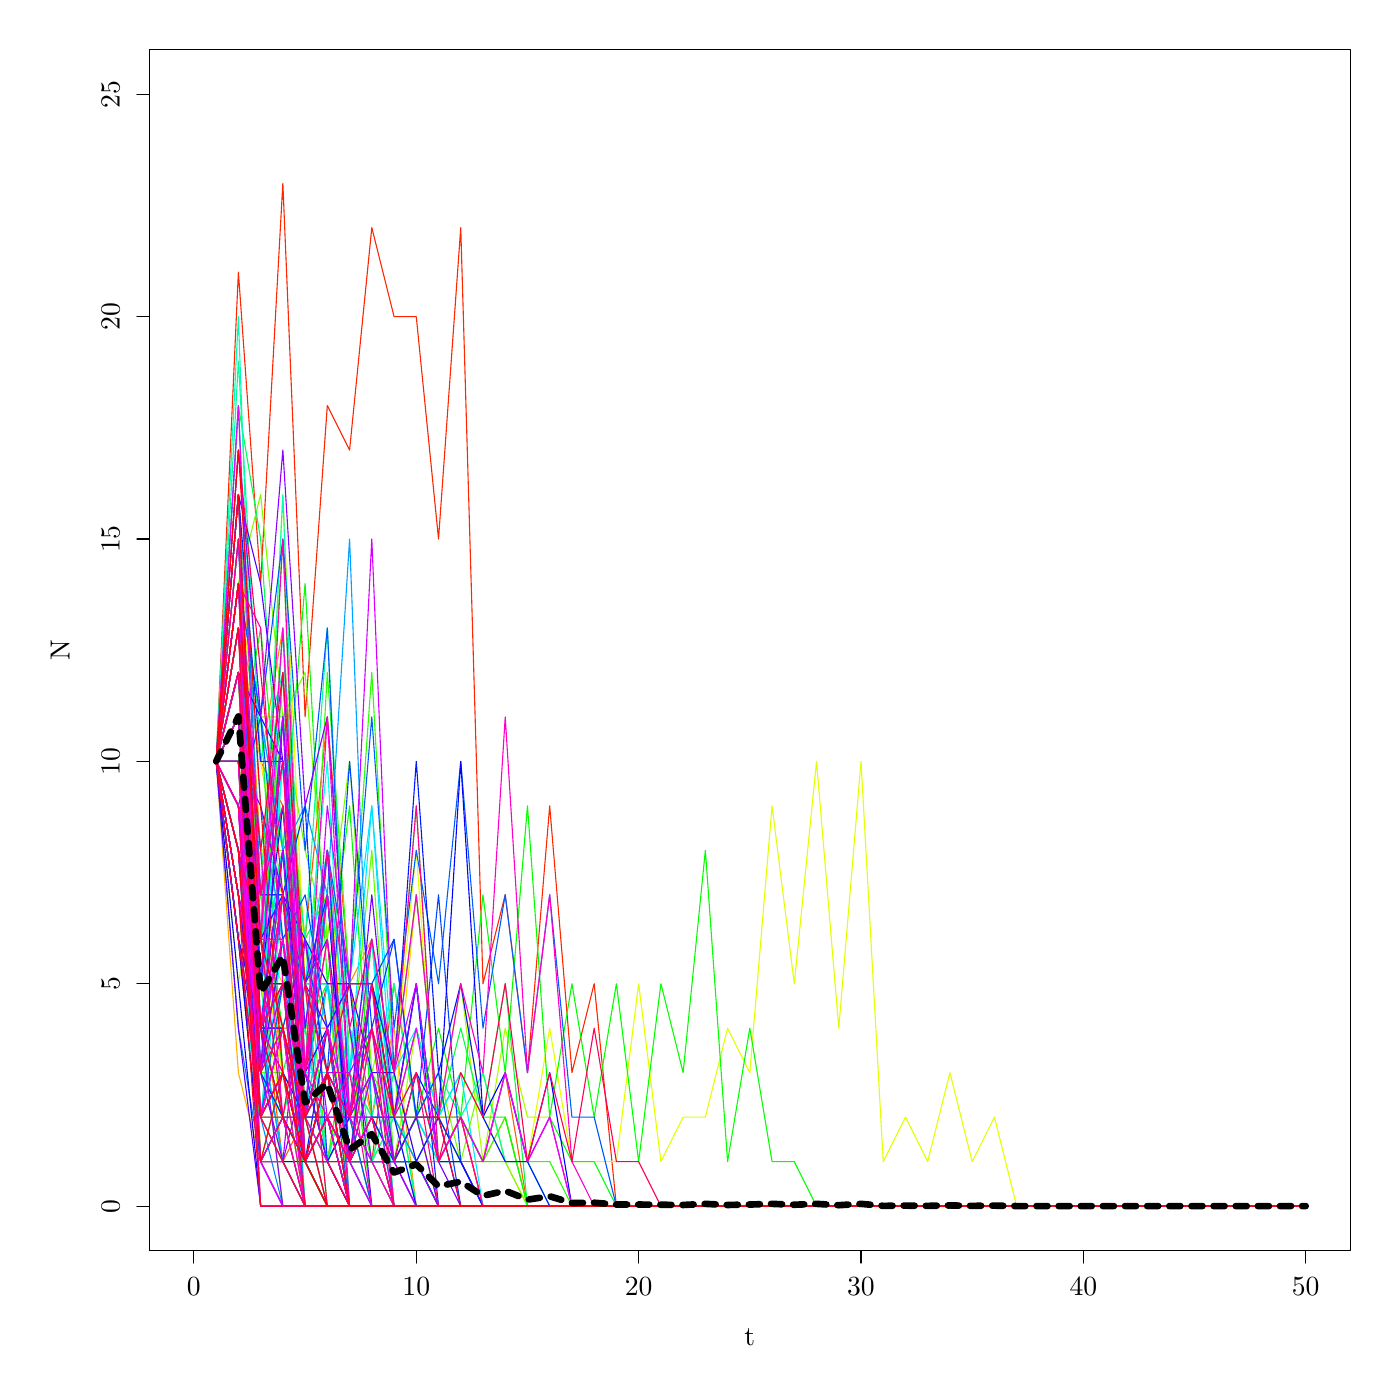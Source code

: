 % Created by tikzDevice version 0.10.1 on 2016-03-10 21:35:55
% !TEX encoding = UTF-8 Unicode
\documentclass{article}
\nonstopmode

\usepackage{tikz}

\usepackage[active,tightpage,psfixbb]{preview}

\PreviewEnvironment{pgfpicture}

\setlength\PreviewBorder{0pt}

\newcommand{\SweaveOpts}[1]{}  % do not interfere with LaTeX
\newcommand{\SweaveInput}[1]{} % because they are not real TeX commands
\newcommand{\Sexpr}[1]{}       % will only be parsed by R


\usepackage[utf8]{inputenc}
\usepackage{amsmath}
\usepackage{graphicx}
%\usepackage{bbold}
\usepackage{tikz}
%\usepackage{silence}
\usepackage{mdframed}
%\WarningFilter{mdframed}{You got a bad break}
\usepackage[colorinlistoftodos]{todonotes}
\usepackage{listings}
\usepackage{color}
\colorlet{exampcol}{blue!10}
\usepackage{multicol}
\usepackage{booktabs}

\title{BIO311: Population Ecology\\ \textit{Practical 10:\\ Stochasticity in Matrix Models\\ Population Viability Analysis\\ \& Metapopulation Dynamics.}}
\setlength\parindent{0pt}

\setcounter{tocdepth}{1} % Determines the depth of the table of contents;; 0:chapters, 1: chapters and sections, 2: chapters,sections and subsections

%\renewcommand{\theExercise}{\thechapter.\arabic{Exercise}}%

\setlength\parindent{0pt}

\begin{document}

\begin{tikzpicture}[x=1pt,y=1pt]
\definecolor{fillColor}{RGB}{255,255,255}
\path[use as bounding box,fill=fillColor,fill opacity=0.00] (0,0) rectangle (505.89,505.89);
\begin{scope}
\path[clip] (  0.00,  0.00) rectangle (505.89,505.89);
\definecolor{drawColor}{RGB}{0,0,0}

\path[draw=drawColor,line width= 0.4pt,line join=round,line cap=round] ( 70.07, 54.00) -- (471.82, 54.00);

\path[draw=drawColor,line width= 0.4pt,line join=round,line cap=round] ( 70.07, 54.00) -- ( 70.07, 49.50);

\path[draw=drawColor,line width= 0.4pt,line join=round,line cap=round] (150.42, 54.00) -- (150.42, 49.50);

\path[draw=drawColor,line width= 0.4pt,line join=round,line cap=round] (230.77, 54.00) -- (230.77, 49.50);

\path[draw=drawColor,line width= 0.4pt,line join=round,line cap=round] (311.12, 54.00) -- (311.12, 49.50);

\path[draw=drawColor,line width= 0.4pt,line join=round,line cap=round] (391.47, 54.00) -- (391.47, 49.50);

\path[draw=drawColor,line width= 0.4pt,line join=round,line cap=round] (471.82, 54.00) -- (471.82, 49.50);

\node[text=drawColor,anchor=base,inner sep=0pt, outer sep=0pt, scale=  1.00] at ( 70.07, 37.80) {0};

\node[text=drawColor,anchor=base,inner sep=0pt, outer sep=0pt, scale=  1.00] at (150.42, 37.80) {10};

\node[text=drawColor,anchor=base,inner sep=0pt, outer sep=0pt, scale=  1.00] at (230.77, 37.80) {20};

\node[text=drawColor,anchor=base,inner sep=0pt, outer sep=0pt, scale=  1.00] at (311.12, 37.80) {30};

\node[text=drawColor,anchor=base,inner sep=0pt, outer sep=0pt, scale=  1.00] at (391.47, 37.80) {40};

\node[text=drawColor,anchor=base,inner sep=0pt, outer sep=0pt, scale=  1.00] at (471.82, 37.80) {50};

\path[draw=drawColor,line width= 0.4pt,line join=round,line cap=round] ( 54.00, 70.07) -- ( 54.00,471.82);

\path[draw=drawColor,line width= 0.4pt,line join=round,line cap=round] ( 54.00, 70.07) -- ( 49.50, 70.07);

\path[draw=drawColor,line width= 0.4pt,line join=round,line cap=round] ( 54.00,150.42) -- ( 49.50,150.42);

\path[draw=drawColor,line width= 0.4pt,line join=round,line cap=round] ( 54.00,230.77) -- ( 49.50,230.77);

\path[draw=drawColor,line width= 0.4pt,line join=round,line cap=round] ( 54.00,311.12) -- ( 49.50,311.12);

\path[draw=drawColor,line width= 0.4pt,line join=round,line cap=round] ( 54.00,391.47) -- ( 49.50,391.47);

\path[draw=drawColor,line width= 0.4pt,line join=round,line cap=round] ( 54.00,471.82) -- ( 49.50,471.82);

\node[text=drawColor,rotate= 90.00,anchor=base,inner sep=0pt, outer sep=0pt, scale=  1.00] at ( 43.20, 70.07) {0};

\node[text=drawColor,rotate= 90.00,anchor=base,inner sep=0pt, outer sep=0pt, scale=  1.00] at ( 43.20,150.42) {5};

\node[text=drawColor,rotate= 90.00,anchor=base,inner sep=0pt, outer sep=0pt, scale=  1.00] at ( 43.20,230.77) {10};

\node[text=drawColor,rotate= 90.00,anchor=base,inner sep=0pt, outer sep=0pt, scale=  1.00] at ( 43.20,311.12) {15};

\node[text=drawColor,rotate= 90.00,anchor=base,inner sep=0pt, outer sep=0pt, scale=  1.00] at ( 43.20,391.47) {20};

\node[text=drawColor,rotate= 90.00,anchor=base,inner sep=0pt, outer sep=0pt, scale=  1.00] at ( 43.20,471.82) {25};

\path[draw=drawColor,line width= 0.4pt,line join=round,line cap=round] ( 54.00, 54.00) --
	(487.89, 54.00) --
	(487.89,487.89) --
	( 54.00,487.89) --
	( 54.00, 54.00);
\end{scope}
\begin{scope}
\path[clip] (  0.00,  0.00) rectangle (505.89,505.89);
\definecolor{drawColor}{RGB}{0,0,0}

\node[text=drawColor,anchor=base,inner sep=0pt, outer sep=0pt, scale=  1.00] at (270.95, 19.80) {t};

\node[text=drawColor,rotate= 90.00,anchor=base,inner sep=0pt, outer sep=0pt, scale=  1.00] at ( 25.20,270.95) {N};
\end{scope}
\begin{scope}
\path[clip] ( 54.00, 54.00) rectangle (487.89,487.89);
\definecolor{drawColor}{RGB}{255,0,0}

\path[draw=drawColor,line width= 0.4pt,line join=round,line cap=round] ( 78.11,230.77) --
	( 86.14,262.91) --
	( 94.18,134.35) --
	(102.21,134.35) --
	(110.25, 86.14) --
	(118.28,118.28) --
	(126.32, 86.14) --
	(134.35, 86.14) --
	(142.39, 70.07) --
	(150.42, 70.07) --
	(158.46, 70.07) --
	(166.49, 70.07) --
	(174.52, 70.07) --
	(182.56, 70.07) --
	(190.60, 70.07) --
	(198.63, 70.07) --
	(206.67, 70.07) --
	(214.70, 70.07) --
	(222.73, 70.07) --
	(230.77, 70.07) --
	(238.81, 70.07) --
	(246.84, 70.07) --
	(254.88, 70.07) --
	(262.91, 70.07) --
	(270.94, 70.07) --
	(278.98, 70.07) --
	(287.01, 70.07) --
	(295.05, 70.07) --
	(303.09, 70.07) --
	(311.12, 70.07) --
	(319.15, 70.07) --
	(327.19, 70.07) --
	(335.22, 70.07) --
	(343.26, 70.07) --
	(351.30, 70.07) --
	(359.33, 70.07) --
	(367.37, 70.07) --
	(375.40, 70.07) --
	(383.44, 70.07) --
	(391.47, 70.07) --
	(399.51, 70.07) --
	(407.54, 70.07) --
	(415.57, 70.07) --
	(423.61, 70.07) --
	(431.64, 70.07) --
	(439.68, 70.07) --
	(447.71, 70.07) --
	(455.75, 70.07) --
	(463.79, 70.07) --
	(471.82, 70.07);
\definecolor{drawColor}{RGB}{255,8,0}

\path[draw=drawColor,line width= 0.4pt,line join=round,line cap=round] ( 78.11,230.77) --
	( 86.14,262.91) --
	( 94.18,134.35) --
	(102.21,182.56) --
	(110.25,118.28) --
	(118.28,150.42) --
	(126.32,102.21) --
	(134.35,118.28) --
	(142.39, 86.14) --
	(150.42,102.21) --
	(158.46, 86.14) --
	(166.49,102.21) --
	(174.52, 70.07) --
	(182.56, 70.07) --
	(190.60, 70.07) --
	(198.63, 70.07) --
	(206.67, 70.07) --
	(214.70, 70.07) --
	(222.73, 70.07) --
	(230.77, 70.07) --
	(238.81, 70.07) --
	(246.84, 70.07) --
	(254.88, 70.07) --
	(262.91, 70.07) --
	(270.94, 70.07) --
	(278.98, 70.07) --
	(287.01, 70.07) --
	(295.05, 70.07) --
	(303.09, 70.07) --
	(311.12, 70.07) --
	(319.15, 70.07) --
	(327.19, 70.07) --
	(335.22, 70.07) --
	(343.26, 70.07) --
	(351.30, 70.07) --
	(359.33, 70.07) --
	(367.37, 70.07) --
	(375.40, 70.07) --
	(383.44, 70.07) --
	(391.47, 70.07) --
	(399.51, 70.07) --
	(407.54, 70.07) --
	(415.57, 70.07) --
	(423.61, 70.07) --
	(431.64, 70.07) --
	(439.68, 70.07) --
	(447.71, 70.07) --
	(455.75, 70.07) --
	(463.79, 70.07) --
	(471.82, 70.07);
\definecolor{drawColor}{RGB}{255,15,0}

\path[draw=drawColor,line width= 0.4pt,line join=round,line cap=round] ( 78.11,230.77) --
	( 86.14,278.98) --
	( 94.18,134.35) --
	(102.21,166.49) --
	(110.25, 86.14) --
	(118.28, 70.07) --
	(126.32, 70.07) --
	(134.35, 70.07) --
	(142.39, 70.07) --
	(150.42, 70.07) --
	(158.46, 70.07) --
	(166.49, 70.07) --
	(174.52, 70.07) --
	(182.56, 70.07) --
	(190.60, 70.07) --
	(198.63, 70.07) --
	(206.67, 70.07) --
	(214.70, 70.07) --
	(222.73, 70.07) --
	(230.77, 70.07) --
	(238.81, 70.07) --
	(246.84, 70.07) --
	(254.88, 70.07) --
	(262.91, 70.07) --
	(270.94, 70.07) --
	(278.98, 70.07) --
	(287.01, 70.07) --
	(295.05, 70.07) --
	(303.09, 70.07) --
	(311.12, 70.07) --
	(319.15, 70.07) --
	(327.19, 70.07) --
	(335.22, 70.07) --
	(343.26, 70.07) --
	(351.30, 70.07) --
	(359.33, 70.07) --
	(367.37, 70.07) --
	(375.40, 70.07) --
	(383.44, 70.07) --
	(391.47, 70.07) --
	(399.51, 70.07) --
	(407.54, 70.07) --
	(415.57, 70.07) --
	(423.61, 70.07) --
	(431.64, 70.07) --
	(439.68, 70.07) --
	(447.71, 70.07) --
	(455.75, 70.07) --
	(463.79, 70.07) --
	(471.82, 70.07);
\definecolor{drawColor}{RGB}{255,23,0}

\path[draw=drawColor,line width= 0.4pt,line join=round,line cap=round] ( 78.11,230.77) --
	( 86.14,246.84) --
	( 94.18,134.35) --
	(102.21,198.63) --
	(110.25,118.28) --
	(118.28,166.49) --
	(126.32, 86.14) --
	(134.35,102.21) --
	(142.39, 70.07) --
	(150.42, 70.07) --
	(158.46, 70.07) --
	(166.49, 70.07) --
	(174.52, 70.07) --
	(182.56, 70.07) --
	(190.60, 70.07) --
	(198.63, 70.07) --
	(206.67, 70.07) --
	(214.70, 70.07) --
	(222.73, 70.07) --
	(230.77, 70.07) --
	(238.81, 70.07) --
	(246.84, 70.07) --
	(254.88, 70.07) --
	(262.91, 70.07) --
	(270.94, 70.07) --
	(278.98, 70.07) --
	(287.01, 70.07) --
	(295.05, 70.07) --
	(303.09, 70.07) --
	(311.12, 70.07) --
	(319.15, 70.07) --
	(327.19, 70.07) --
	(335.22, 70.07) --
	(343.26, 70.07) --
	(351.30, 70.07) --
	(359.33, 70.07) --
	(367.37, 70.07) --
	(375.40, 70.07) --
	(383.44, 70.07) --
	(391.47, 70.07) --
	(399.51, 70.07) --
	(407.54, 70.07) --
	(415.57, 70.07) --
	(423.61, 70.07) --
	(431.64, 70.07) --
	(439.68, 70.07) --
	(447.71, 70.07) --
	(455.75, 70.07) --
	(463.79, 70.07) --
	(471.82, 70.07);
\definecolor{drawColor}{RGB}{255,31,0}

\path[draw=drawColor,line width= 0.4pt,line join=round,line cap=round] ( 78.11,230.77) --
	( 86.14,278.98) --
	( 94.18,150.42) --
	(102.21,246.84) --
	(110.25,118.28) --
	(118.28,198.63) --
	(126.32, 86.14) --
	(134.35, 86.14) --
	(142.39, 86.14) --
	(150.42, 86.14) --
	(158.46, 70.07) --
	(166.49, 70.07) --
	(174.52, 70.07) --
	(182.56, 70.07) --
	(190.60, 70.07) --
	(198.63, 70.07) --
	(206.67, 70.07) --
	(214.70, 70.07) --
	(222.73, 70.07) --
	(230.77, 70.07) --
	(238.81, 70.07) --
	(246.84, 70.07) --
	(254.88, 70.07) --
	(262.91, 70.07) --
	(270.94, 70.07) --
	(278.98, 70.07) --
	(287.01, 70.07) --
	(295.05, 70.07) --
	(303.09, 70.07) --
	(311.12, 70.07) --
	(319.15, 70.07) --
	(327.19, 70.07) --
	(335.22, 70.07) --
	(343.26, 70.07) --
	(351.30, 70.07) --
	(359.33, 70.07) --
	(367.37, 70.07) --
	(375.40, 70.07) --
	(383.44, 70.07) --
	(391.47, 70.07) --
	(399.51, 70.07) --
	(407.54, 70.07) --
	(415.57, 70.07) --
	(423.61, 70.07) --
	(431.64, 70.07) --
	(439.68, 70.07) --
	(447.71, 70.07) --
	(455.75, 70.07) --
	(463.79, 70.07) --
	(471.82, 70.07);
\definecolor{drawColor}{RGB}{255,38,0}

\path[draw=drawColor,line width= 0.4pt,line join=round,line cap=round] ( 78.11,230.77) --
	( 86.14,407.54) --
	( 94.18,295.05) --
	(102.21,439.68) --
	(110.25,246.84) --
	(118.28,359.33) --
	(126.32,343.26) --
	(134.35,423.61) --
	(142.39,391.47) --
	(150.42,391.47) --
	(158.46,311.12) --
	(166.49,423.61) --
	(174.52,150.42) --
	(182.56,182.56) --
	(190.60,118.28) --
	(198.63,214.70) --
	(206.67,118.28) --
	(214.70,150.42) --
	(222.73, 70.07) --
	(230.77, 70.07) --
	(238.81, 70.07) --
	(246.84, 70.07) --
	(254.88, 70.07) --
	(262.91, 70.07) --
	(270.94, 70.07) --
	(278.98, 70.07) --
	(287.01, 70.07) --
	(295.05, 70.07) --
	(303.09, 70.07) --
	(311.12, 70.07) --
	(319.15, 70.07) --
	(327.19, 70.07) --
	(335.22, 70.07) --
	(343.26, 70.07) --
	(351.30, 70.07) --
	(359.33, 70.07) --
	(367.37, 70.07) --
	(375.40, 70.07) --
	(383.44, 70.07) --
	(391.47, 70.07) --
	(399.51, 70.07) --
	(407.54, 70.07) --
	(415.57, 70.07) --
	(423.61, 70.07) --
	(431.64, 70.07) --
	(439.68, 70.07) --
	(447.71, 70.07) --
	(455.75, 70.07) --
	(463.79, 70.07) --
	(471.82, 70.07);
\definecolor{drawColor}{RGB}{255,46,0}

\path[draw=drawColor,line width= 0.4pt,line join=round,line cap=round] ( 78.11,230.77) --
	( 86.14,311.12) --
	( 94.18,150.42) --
	(102.21,150.42) --
	(110.25,134.35) --
	(118.28, 86.14) --
	(126.32, 86.14) --
	(134.35, 86.14) --
	(142.39,150.42) --
	(150.42,102.21) --
	(158.46,102.21) --
	(166.49, 86.14) --
	(174.52, 70.07) --
	(182.56, 70.07) --
	(190.60, 70.07) --
	(198.63, 70.07) --
	(206.67, 70.07) --
	(214.70, 70.07) --
	(222.73, 70.07) --
	(230.77, 70.07) --
	(238.81, 70.07) --
	(246.84, 70.07) --
	(254.88, 70.07) --
	(262.91, 70.07) --
	(270.94, 70.07) --
	(278.98, 70.07) --
	(287.01, 70.07) --
	(295.05, 70.07) --
	(303.09, 70.07) --
	(311.12, 70.07) --
	(319.15, 70.07) --
	(327.19, 70.07) --
	(335.22, 70.07) --
	(343.26, 70.07) --
	(351.30, 70.07) --
	(359.33, 70.07) --
	(367.37, 70.07) --
	(375.40, 70.07) --
	(383.44, 70.07) --
	(391.47, 70.07) --
	(399.51, 70.07) --
	(407.54, 70.07) --
	(415.57, 70.07) --
	(423.61, 70.07) --
	(431.64, 70.07) --
	(439.68, 70.07) --
	(447.71, 70.07) --
	(455.75, 70.07) --
	(463.79, 70.07) --
	(471.82, 70.07);
\definecolor{drawColor}{RGB}{255,54,0}

\path[draw=drawColor,line width= 0.4pt,line join=round,line cap=round] ( 78.11,230.77) --
	( 86.14,295.05) --
	( 94.18,150.42) --
	(102.21,182.56) --
	(110.25,118.28) --
	(118.28,198.63) --
	(126.32,102.21) --
	(134.35,134.35) --
	(142.39,102.21) --
	(150.42,134.35) --
	(158.46,102.21) --
	(166.49,102.21) --
	(174.52, 70.07) --
	(182.56, 70.07) --
	(190.60, 70.07) --
	(198.63, 70.07) --
	(206.67, 70.07) --
	(214.70, 70.07) --
	(222.73, 70.07) --
	(230.77, 70.07) --
	(238.81, 70.07) --
	(246.84, 70.07) --
	(254.88, 70.07) --
	(262.91, 70.07) --
	(270.94, 70.07) --
	(278.98, 70.07) --
	(287.01, 70.07) --
	(295.05, 70.07) --
	(303.09, 70.07) --
	(311.12, 70.07) --
	(319.15, 70.07) --
	(327.19, 70.07) --
	(335.22, 70.07) --
	(343.26, 70.07) --
	(351.30, 70.07) --
	(359.33, 70.07) --
	(367.37, 70.07) --
	(375.40, 70.07) --
	(383.44, 70.07) --
	(391.47, 70.07) --
	(399.51, 70.07) --
	(407.54, 70.07) --
	(415.57, 70.07) --
	(423.61, 70.07) --
	(431.64, 70.07) --
	(439.68, 70.07) --
	(447.71, 70.07) --
	(455.75, 70.07) --
	(463.79, 70.07) --
	(471.82, 70.07);
\definecolor{drawColor}{RGB}{255,61,0}

\path[draw=drawColor,line width= 0.4pt,line join=round,line cap=round] ( 78.11,230.77) --
	( 86.14,230.77) --
	( 94.18,166.49) --
	(102.21,166.49) --
	(110.25,102.21) --
	(118.28, 86.14) --
	(126.32,102.21) --
	(134.35, 70.07) --
	(142.39, 70.07) --
	(150.42, 70.07) --
	(158.46, 70.07) --
	(166.49, 70.07) --
	(174.52, 70.07) --
	(182.56, 70.07) --
	(190.60, 70.07) --
	(198.63, 70.07) --
	(206.67, 70.07) --
	(214.70, 70.07) --
	(222.73, 70.07) --
	(230.77, 70.07) --
	(238.81, 70.07) --
	(246.84, 70.07) --
	(254.88, 70.07) --
	(262.91, 70.07) --
	(270.94, 70.07) --
	(278.98, 70.07) --
	(287.01, 70.07) --
	(295.05, 70.07) --
	(303.09, 70.07) --
	(311.12, 70.07) --
	(319.15, 70.07) --
	(327.19, 70.07) --
	(335.22, 70.07) --
	(343.26, 70.07) --
	(351.30, 70.07) --
	(359.33, 70.07) --
	(367.37, 70.07) --
	(375.40, 70.07) --
	(383.44, 70.07) --
	(391.47, 70.07) --
	(399.51, 70.07) --
	(407.54, 70.07) --
	(415.57, 70.07) --
	(423.61, 70.07) --
	(431.64, 70.07) --
	(439.68, 70.07) --
	(447.71, 70.07) --
	(455.75, 70.07) --
	(463.79, 70.07) --
	(471.82, 70.07);
\definecolor{drawColor}{RGB}{255,69,0}

\path[draw=drawColor,line width= 0.4pt,line join=round,line cap=round] ( 78.11,230.77) --
	( 86.14,262.91) --
	( 94.18, 86.14) --
	(102.21,102.21) --
	(110.25, 70.07) --
	(118.28, 70.07) --
	(126.32, 70.07) --
	(134.35, 70.07) --
	(142.39, 70.07) --
	(150.42, 70.07) --
	(158.46, 70.07) --
	(166.49, 70.07) --
	(174.52, 70.07) --
	(182.56, 70.07) --
	(190.60, 70.07) --
	(198.63, 70.07) --
	(206.67, 70.07) --
	(214.70, 70.07) --
	(222.73, 70.07) --
	(230.77, 70.07) --
	(238.81, 70.07) --
	(246.84, 70.07) --
	(254.88, 70.07) --
	(262.91, 70.07) --
	(270.94, 70.07) --
	(278.98, 70.07) --
	(287.01, 70.07) --
	(295.05, 70.07) --
	(303.09, 70.07) --
	(311.12, 70.07) --
	(319.15, 70.07) --
	(327.19, 70.07) --
	(335.22, 70.07) --
	(343.26, 70.07) --
	(351.30, 70.07) --
	(359.33, 70.07) --
	(367.37, 70.07) --
	(375.40, 70.07) --
	(383.44, 70.07) --
	(391.47, 70.07) --
	(399.51, 70.07) --
	(407.54, 70.07) --
	(415.57, 70.07) --
	(423.61, 70.07) --
	(431.64, 70.07) --
	(439.68, 70.07) --
	(447.71, 70.07) --
	(455.75, 70.07) --
	(463.79, 70.07) --
	(471.82, 70.07);
\definecolor{drawColor}{RGB}{255,77,0}

\path[draw=drawColor,line width= 0.4pt,line join=round,line cap=round] ( 78.11,230.77) --
	( 86.14,230.77) --
	( 94.18,150.42) --
	(102.21,150.42) --
	(110.25, 86.14) --
	(118.28, 86.14) --
	(126.32, 70.07) --
	(134.35, 70.07) --
	(142.39, 70.07) --
	(150.42, 70.07) --
	(158.46, 70.07) --
	(166.49, 70.07) --
	(174.52, 70.07) --
	(182.56, 70.07) --
	(190.60, 70.07) --
	(198.63, 70.07) --
	(206.67, 70.07) --
	(214.70, 70.07) --
	(222.73, 70.07) --
	(230.77, 70.07) --
	(238.81, 70.07) --
	(246.84, 70.07) --
	(254.88, 70.07) --
	(262.91, 70.07) --
	(270.94, 70.07) --
	(278.98, 70.07) --
	(287.01, 70.07) --
	(295.05, 70.07) --
	(303.09, 70.07) --
	(311.12, 70.07) --
	(319.15, 70.07) --
	(327.19, 70.07) --
	(335.22, 70.07) --
	(343.26, 70.07) --
	(351.30, 70.07) --
	(359.33, 70.07) --
	(367.37, 70.07) --
	(375.40, 70.07) --
	(383.44, 70.07) --
	(391.47, 70.07) --
	(399.51, 70.07) --
	(407.54, 70.07) --
	(415.57, 70.07) --
	(423.61, 70.07) --
	(431.64, 70.07) --
	(439.68, 70.07) --
	(447.71, 70.07) --
	(455.75, 70.07) --
	(463.79, 70.07) --
	(471.82, 70.07);
\definecolor{drawColor}{RGB}{255,84,0}

\path[draw=drawColor,line width= 0.4pt,line join=round,line cap=round] ( 78.11,230.77) --
	( 86.14,295.05) --
	( 94.18,230.77) --
	(102.21,214.70) --
	(110.25,166.49) --
	(118.28,246.84) --
	(126.32,150.42) --
	(134.35,102.21) --
	(142.39, 86.14) --
	(150.42, 86.14) --
	(158.46, 70.07) --
	(166.49, 70.07) --
	(174.52, 70.07) --
	(182.56, 70.07) --
	(190.60, 70.07) --
	(198.63, 70.07) --
	(206.67, 70.07) --
	(214.70, 70.07) --
	(222.73, 70.07) --
	(230.77, 70.07) --
	(238.81, 70.07) --
	(246.84, 70.07) --
	(254.88, 70.07) --
	(262.91, 70.07) --
	(270.94, 70.07) --
	(278.98, 70.07) --
	(287.01, 70.07) --
	(295.05, 70.07) --
	(303.09, 70.07) --
	(311.12, 70.07) --
	(319.15, 70.07) --
	(327.19, 70.07) --
	(335.22, 70.07) --
	(343.26, 70.07) --
	(351.30, 70.07) --
	(359.33, 70.07) --
	(367.37, 70.07) --
	(375.40, 70.07) --
	(383.44, 70.07) --
	(391.47, 70.07) --
	(399.51, 70.07) --
	(407.54, 70.07) --
	(415.57, 70.07) --
	(423.61, 70.07) --
	(431.64, 70.07) --
	(439.68, 70.07) --
	(447.71, 70.07) --
	(455.75, 70.07) --
	(463.79, 70.07) --
	(471.82, 70.07);
\definecolor{drawColor}{RGB}{255,92,0}

\path[draw=drawColor,line width= 0.4pt,line join=round,line cap=round] ( 78.11,230.77) --
	( 86.14,214.70) --
	( 94.18,134.35) --
	(102.21,134.35) --
	(110.25,134.35) --
	(118.28,134.35) --
	(126.32, 86.14) --
	(134.35,118.28) --
	(142.39, 86.14) --
	(150.42, 86.14) --
	(158.46, 86.14) --
	(166.49, 86.14) --
	(174.52, 86.14) --
	(182.56,118.28) --
	(190.60, 70.07) --
	(198.63, 70.07) --
	(206.67, 70.07) --
	(214.70, 70.07) --
	(222.73, 70.07) --
	(230.77, 70.07) --
	(238.81, 70.07) --
	(246.84, 70.07) --
	(254.88, 70.07) --
	(262.91, 70.07) --
	(270.94, 70.07) --
	(278.98, 70.07) --
	(287.01, 70.07) --
	(295.05, 70.07) --
	(303.09, 70.07) --
	(311.12, 70.07) --
	(319.15, 70.07) --
	(327.19, 70.07) --
	(335.22, 70.07) --
	(343.26, 70.07) --
	(351.30, 70.07) --
	(359.33, 70.07) --
	(367.37, 70.07) --
	(375.40, 70.07) --
	(383.44, 70.07) --
	(391.47, 70.07) --
	(399.51, 70.07) --
	(407.54, 70.07) --
	(415.57, 70.07) --
	(423.61, 70.07) --
	(431.64, 70.07) --
	(439.68, 70.07) --
	(447.71, 70.07) --
	(455.75, 70.07) --
	(463.79, 70.07) --
	(471.82, 70.07);
\definecolor{drawColor}{RGB}{255,99,0}

\path[draw=drawColor,line width= 0.4pt,line join=round,line cap=round] ( 78.11,230.77) --
	( 86.14,327.19) --
	( 94.18,150.42) --
	(102.21, 86.14) --
	(110.25,102.21) --
	(118.28, 70.07) --
	(126.32, 70.07) --
	(134.35, 70.07) --
	(142.39, 70.07) --
	(150.42, 70.07) --
	(158.46, 70.07) --
	(166.49, 70.07) --
	(174.52, 70.07) --
	(182.56, 70.07) --
	(190.60, 70.07) --
	(198.63, 70.07) --
	(206.67, 70.07) --
	(214.70, 70.07) --
	(222.73, 70.07) --
	(230.77, 70.07) --
	(238.81, 70.07) --
	(246.84, 70.07) --
	(254.88, 70.07) --
	(262.91, 70.07) --
	(270.94, 70.07) --
	(278.98, 70.07) --
	(287.01, 70.07) --
	(295.05, 70.07) --
	(303.09, 70.07) --
	(311.12, 70.07) --
	(319.15, 70.07) --
	(327.19, 70.07) --
	(335.22, 70.07) --
	(343.26, 70.07) --
	(351.30, 70.07) --
	(359.33, 70.07) --
	(367.37, 70.07) --
	(375.40, 70.07) --
	(383.44, 70.07) --
	(391.47, 70.07) --
	(399.51, 70.07) --
	(407.54, 70.07) --
	(415.57, 70.07) --
	(423.61, 70.07) --
	(431.64, 70.07) --
	(439.68, 70.07) --
	(447.71, 70.07) --
	(455.75, 70.07) --
	(463.79, 70.07) --
	(471.82, 70.07);
\definecolor{drawColor}{RGB}{255,107,0}

\path[draw=drawColor,line width= 0.4pt,line join=round,line cap=round] ( 78.11,230.77) --
	( 86.14,166.49) --
	( 94.18, 86.14) --
	(102.21, 86.14) --
	(110.25, 70.07) --
	(118.28, 70.07) --
	(126.32, 70.07) --
	(134.35, 70.07) --
	(142.39, 70.07) --
	(150.42, 70.07) --
	(158.46, 70.07) --
	(166.49, 70.07) --
	(174.52, 70.07) --
	(182.56, 70.07) --
	(190.60, 70.07) --
	(198.63, 70.07) --
	(206.67, 70.07) --
	(214.70, 70.07) --
	(222.73, 70.07) --
	(230.77, 70.07) --
	(238.81, 70.07) --
	(246.84, 70.07) --
	(254.88, 70.07) --
	(262.91, 70.07) --
	(270.94, 70.07) --
	(278.98, 70.07) --
	(287.01, 70.07) --
	(295.05, 70.07) --
	(303.09, 70.07) --
	(311.12, 70.07) --
	(319.15, 70.07) --
	(327.19, 70.07) --
	(335.22, 70.07) --
	(343.26, 70.07) --
	(351.30, 70.07) --
	(359.33, 70.07) --
	(367.37, 70.07) --
	(375.40, 70.07) --
	(383.44, 70.07) --
	(391.47, 70.07) --
	(399.51, 70.07) --
	(407.54, 70.07) --
	(415.57, 70.07) --
	(423.61, 70.07) --
	(431.64, 70.07) --
	(439.68, 70.07) --
	(447.71, 70.07) --
	(455.75, 70.07) --
	(463.79, 70.07) --
	(471.82, 70.07);
\definecolor{drawColor}{RGB}{255,115,0}

\path[draw=drawColor,line width= 0.4pt,line join=round,line cap=round] ( 78.11,230.77) --
	( 86.14,262.91) --
	( 94.18,150.42) --
	(102.21,182.56) --
	(110.25,102.21) --
	(118.28,102.21) --
	(126.32, 70.07) --
	(134.35, 70.07) --
	(142.39, 70.07) --
	(150.42, 70.07) --
	(158.46, 70.07) --
	(166.49, 70.07) --
	(174.52, 70.07) --
	(182.56, 70.07) --
	(190.60, 70.07) --
	(198.63, 70.07) --
	(206.67, 70.07) --
	(214.70, 70.07) --
	(222.73, 70.07) --
	(230.77, 70.07) --
	(238.81, 70.07) --
	(246.84, 70.07) --
	(254.88, 70.07) --
	(262.91, 70.07) --
	(270.94, 70.07) --
	(278.98, 70.07) --
	(287.01, 70.07) --
	(295.05, 70.07) --
	(303.09, 70.07) --
	(311.12, 70.07) --
	(319.15, 70.07) --
	(327.19, 70.07) --
	(335.22, 70.07) --
	(343.26, 70.07) --
	(351.30, 70.07) --
	(359.33, 70.07) --
	(367.37, 70.07) --
	(375.40, 70.07) --
	(383.44, 70.07) --
	(391.47, 70.07) --
	(399.51, 70.07) --
	(407.54, 70.07) --
	(415.57, 70.07) --
	(423.61, 70.07) --
	(431.64, 70.07) --
	(439.68, 70.07) --
	(447.71, 70.07) --
	(455.75, 70.07) --
	(463.79, 70.07) --
	(471.82, 70.07);
\definecolor{drawColor}{RGB}{255,122,0}

\path[draw=drawColor,line width= 0.4pt,line join=round,line cap=round] ( 78.11,230.77) --
	( 86.14,295.05) --
	( 94.18,166.49) --
	(102.21,198.63) --
	(110.25,166.49) --
	(118.28,134.35) --
	(126.32, 70.07) --
	(134.35, 70.07) --
	(142.39, 70.07) --
	(150.42, 70.07) --
	(158.46, 70.07) --
	(166.49, 70.07) --
	(174.52, 70.07) --
	(182.56, 70.07) --
	(190.60, 70.07) --
	(198.63, 70.07) --
	(206.67, 70.07) --
	(214.70, 70.07) --
	(222.73, 70.07) --
	(230.77, 70.07) --
	(238.81, 70.07) --
	(246.84, 70.07) --
	(254.88, 70.07) --
	(262.91, 70.07) --
	(270.94, 70.07) --
	(278.98, 70.07) --
	(287.01, 70.07) --
	(295.05, 70.07) --
	(303.09, 70.07) --
	(311.12, 70.07) --
	(319.15, 70.07) --
	(327.19, 70.07) --
	(335.22, 70.07) --
	(343.26, 70.07) --
	(351.30, 70.07) --
	(359.33, 70.07) --
	(367.37, 70.07) --
	(375.40, 70.07) --
	(383.44, 70.07) --
	(391.47, 70.07) --
	(399.51, 70.07) --
	(407.54, 70.07) --
	(415.57, 70.07) --
	(423.61, 70.07) --
	(431.64, 70.07) --
	(439.68, 70.07) --
	(447.71, 70.07) --
	(455.75, 70.07) --
	(463.79, 70.07) --
	(471.82, 70.07);
\definecolor{drawColor}{RGB}{255,130,0}

\path[draw=drawColor,line width= 0.4pt,line join=round,line cap=round] ( 78.11,230.77) --
	( 86.14,246.84) --
	( 94.18,166.49) --
	(102.21,118.28) --
	(110.25, 70.07) --
	(118.28, 70.07) --
	(126.32, 70.07) --
	(134.35, 70.07) --
	(142.39, 70.07) --
	(150.42, 70.07) --
	(158.46, 70.07) --
	(166.49, 70.07) --
	(174.52, 70.07) --
	(182.56, 70.07) --
	(190.60, 70.07) --
	(198.63, 70.07) --
	(206.67, 70.07) --
	(214.70, 70.07) --
	(222.73, 70.07) --
	(230.77, 70.07) --
	(238.81, 70.07) --
	(246.84, 70.07) --
	(254.88, 70.07) --
	(262.91, 70.07) --
	(270.94, 70.07) --
	(278.98, 70.07) --
	(287.01, 70.07) --
	(295.05, 70.07) --
	(303.09, 70.07) --
	(311.12, 70.07) --
	(319.15, 70.07) --
	(327.19, 70.07) --
	(335.22, 70.07) --
	(343.26, 70.07) --
	(351.30, 70.07) --
	(359.33, 70.07) --
	(367.37, 70.07) --
	(375.40, 70.07) --
	(383.44, 70.07) --
	(391.47, 70.07) --
	(399.51, 70.07) --
	(407.54, 70.07) --
	(415.57, 70.07) --
	(423.61, 70.07) --
	(431.64, 70.07) --
	(439.68, 70.07) --
	(447.71, 70.07) --
	(455.75, 70.07) --
	(463.79, 70.07) --
	(471.82, 70.07);
\definecolor{drawColor}{RGB}{255,138,0}

\path[draw=drawColor,line width= 0.4pt,line join=round,line cap=round] ( 78.11,230.77) --
	( 86.14,278.98) --
	( 94.18, 86.14) --
	(102.21, 70.07) --
	(110.25, 70.07) --
	(118.28, 70.07) --
	(126.32, 70.07) --
	(134.35, 70.07) --
	(142.39, 70.07) --
	(150.42, 70.07) --
	(158.46, 70.07) --
	(166.49, 70.07) --
	(174.52, 70.07) --
	(182.56, 70.07) --
	(190.60, 70.07) --
	(198.63, 70.07) --
	(206.67, 70.07) --
	(214.70, 70.07) --
	(222.73, 70.07) --
	(230.77, 70.07) --
	(238.81, 70.07) --
	(246.84, 70.07) --
	(254.88, 70.07) --
	(262.91, 70.07) --
	(270.94, 70.07) --
	(278.98, 70.07) --
	(287.01, 70.07) --
	(295.05, 70.07) --
	(303.09, 70.07) --
	(311.12, 70.07) --
	(319.15, 70.07) --
	(327.19, 70.07) --
	(335.22, 70.07) --
	(343.26, 70.07) --
	(351.30, 70.07) --
	(359.33, 70.07) --
	(367.37, 70.07) --
	(375.40, 70.07) --
	(383.44, 70.07) --
	(391.47, 70.07) --
	(399.51, 70.07) --
	(407.54, 70.07) --
	(415.57, 70.07) --
	(423.61, 70.07) --
	(431.64, 70.07) --
	(439.68, 70.07) --
	(447.71, 70.07) --
	(455.75, 70.07) --
	(463.79, 70.07) --
	(471.82, 70.07);
\definecolor{drawColor}{RGB}{255,145,0}

\path[draw=drawColor,line width= 0.4pt,line join=round,line cap=round] ( 78.11,230.77) --
	( 86.14,278.98) --
	( 94.18,230.77) --
	(102.21,278.98) --
	(110.25,150.42) --
	(118.28,150.42) --
	(126.32,150.42) --
	(134.35,166.49) --
	(142.39,102.21) --
	(150.42, 86.14) --
	(158.46, 86.14) --
	(166.49,102.21) --
	(174.52, 86.14) --
	(182.56,102.21) --
	(190.60, 70.07) --
	(198.63, 70.07) --
	(206.67, 70.07) --
	(214.70, 70.07) --
	(222.73, 70.07) --
	(230.77, 70.07) --
	(238.81, 70.07) --
	(246.84, 70.07) --
	(254.88, 70.07) --
	(262.91, 70.07) --
	(270.94, 70.07) --
	(278.98, 70.07) --
	(287.01, 70.07) --
	(295.05, 70.07) --
	(303.09, 70.07) --
	(311.12, 70.07) --
	(319.15, 70.07) --
	(327.19, 70.07) --
	(335.22, 70.07) --
	(343.26, 70.07) --
	(351.30, 70.07) --
	(359.33, 70.07) --
	(367.37, 70.07) --
	(375.40, 70.07) --
	(383.44, 70.07) --
	(391.47, 70.07) --
	(399.51, 70.07) --
	(407.54, 70.07) --
	(415.57, 70.07) --
	(423.61, 70.07) --
	(431.64, 70.07) --
	(439.68, 70.07) --
	(447.71, 70.07) --
	(455.75, 70.07) --
	(463.79, 70.07) --
	(471.82, 70.07);
\definecolor{drawColor}{RGB}{255,153,0}

\path[draw=drawColor,line width= 0.4pt,line join=round,line cap=round] ( 78.11,230.77) --
	( 86.14,262.91) --
	( 94.18,102.21) --
	(102.21,134.35) --
	(110.25, 86.14) --
	(118.28,102.21) --
	(126.32, 86.14) --
	(134.35,134.35) --
	(142.39,102.21) --
	(150.42, 86.14) --
	(158.46, 70.07) --
	(166.49, 70.07) --
	(174.52, 70.07) --
	(182.56, 70.07) --
	(190.60, 70.07) --
	(198.63, 70.07) --
	(206.67, 70.07) --
	(214.70, 70.07) --
	(222.73, 70.07) --
	(230.77, 70.07) --
	(238.81, 70.07) --
	(246.84, 70.07) --
	(254.88, 70.07) --
	(262.91, 70.07) --
	(270.94, 70.07) --
	(278.98, 70.07) --
	(287.01, 70.07) --
	(295.05, 70.07) --
	(303.09, 70.07) --
	(311.12, 70.07) --
	(319.15, 70.07) --
	(327.19, 70.07) --
	(335.22, 70.07) --
	(343.26, 70.07) --
	(351.30, 70.07) --
	(359.33, 70.07) --
	(367.37, 70.07) --
	(375.40, 70.07) --
	(383.44, 70.07) --
	(391.47, 70.07) --
	(399.51, 70.07) --
	(407.54, 70.07) --
	(415.57, 70.07) --
	(423.61, 70.07) --
	(431.64, 70.07) --
	(439.68, 70.07) --
	(447.71, 70.07) --
	(455.75, 70.07) --
	(463.79, 70.07) --
	(471.82, 70.07);
\definecolor{drawColor}{RGB}{255,161,0}

\path[draw=drawColor,line width= 0.4pt,line join=round,line cap=round] ( 78.11,230.77) --
	( 86.14,327.19) --
	( 94.18,198.63) --
	(102.21,118.28) --
	(110.25,102.21) --
	(118.28, 86.14) --
	(126.32,134.35) --
	(134.35,102.21) --
	(142.39,134.35) --
	(150.42, 70.07) --
	(158.46, 70.07) --
	(166.49, 70.07) --
	(174.52, 70.07) --
	(182.56, 70.07) --
	(190.60, 70.07) --
	(198.63, 70.07) --
	(206.67, 70.07) --
	(214.70, 70.07) --
	(222.73, 70.07) --
	(230.77, 70.07) --
	(238.81, 70.07) --
	(246.84, 70.07) --
	(254.88, 70.07) --
	(262.91, 70.07) --
	(270.94, 70.07) --
	(278.98, 70.07) --
	(287.01, 70.07) --
	(295.05, 70.07) --
	(303.09, 70.07) --
	(311.12, 70.07) --
	(319.15, 70.07) --
	(327.19, 70.07) --
	(335.22, 70.07) --
	(343.26, 70.07) --
	(351.30, 70.07) --
	(359.33, 70.07) --
	(367.37, 70.07) --
	(375.40, 70.07) --
	(383.44, 70.07) --
	(391.47, 70.07) --
	(399.51, 70.07) --
	(407.54, 70.07) --
	(415.57, 70.07) --
	(423.61, 70.07) --
	(431.64, 70.07) --
	(439.68, 70.07) --
	(447.71, 70.07) --
	(455.75, 70.07) --
	(463.79, 70.07) --
	(471.82, 70.07);
\definecolor{drawColor}{RGB}{255,168,0}

\path[draw=drawColor,line width= 0.4pt,line join=round,line cap=round] ( 78.11,230.77) --
	( 86.14,295.05) --
	( 94.18,134.35) --
	(102.21,150.42) --
	(110.25, 70.07) --
	(118.28, 70.07) --
	(126.32, 70.07) --
	(134.35, 70.07) --
	(142.39, 70.07) --
	(150.42, 70.07) --
	(158.46, 70.07) --
	(166.49, 70.07) --
	(174.52, 70.07) --
	(182.56, 70.07) --
	(190.60, 70.07) --
	(198.63, 70.07) --
	(206.67, 70.07) --
	(214.70, 70.07) --
	(222.73, 70.07) --
	(230.77, 70.07) --
	(238.81, 70.07) --
	(246.84, 70.07) --
	(254.88, 70.07) --
	(262.91, 70.07) --
	(270.94, 70.07) --
	(278.98, 70.07) --
	(287.01, 70.07) --
	(295.05, 70.07) --
	(303.09, 70.07) --
	(311.12, 70.07) --
	(319.15, 70.07) --
	(327.19, 70.07) --
	(335.22, 70.07) --
	(343.26, 70.07) --
	(351.30, 70.07) --
	(359.33, 70.07) --
	(367.37, 70.07) --
	(375.40, 70.07) --
	(383.44, 70.07) --
	(391.47, 70.07) --
	(399.51, 70.07) --
	(407.54, 70.07) --
	(415.57, 70.07) --
	(423.61, 70.07) --
	(431.64, 70.07) --
	(439.68, 70.07) --
	(447.71, 70.07) --
	(455.75, 70.07) --
	(463.79, 70.07) --
	(471.82, 70.07);
\definecolor{drawColor}{RGB}{255,176,0}

\path[draw=drawColor,line width= 0.4pt,line join=round,line cap=round] ( 78.11,230.77) --
	( 86.14,118.28) --
	( 94.18, 86.14) --
	(102.21, 70.07) --
	(110.25, 70.07) --
	(118.28, 70.07) --
	(126.32, 70.07) --
	(134.35, 70.07) --
	(142.39, 70.07) --
	(150.42, 70.07) --
	(158.46, 70.07) --
	(166.49, 70.07) --
	(174.52, 70.07) --
	(182.56, 70.07) --
	(190.60, 70.07) --
	(198.63, 70.07) --
	(206.67, 70.07) --
	(214.70, 70.07) --
	(222.73, 70.07) --
	(230.77, 70.07) --
	(238.81, 70.07) --
	(246.84, 70.07) --
	(254.88, 70.07) --
	(262.91, 70.07) --
	(270.94, 70.07) --
	(278.98, 70.07) --
	(287.01, 70.07) --
	(295.05, 70.07) --
	(303.09, 70.07) --
	(311.12, 70.07) --
	(319.15, 70.07) --
	(327.19, 70.07) --
	(335.22, 70.07) --
	(343.26, 70.07) --
	(351.30, 70.07) --
	(359.33, 70.07) --
	(367.37, 70.07) --
	(375.40, 70.07) --
	(383.44, 70.07) --
	(391.47, 70.07) --
	(399.51, 70.07) --
	(407.54, 70.07) --
	(415.57, 70.07) --
	(423.61, 70.07) --
	(431.64, 70.07) --
	(439.68, 70.07) --
	(447.71, 70.07) --
	(455.75, 70.07) --
	(463.79, 70.07) --
	(471.82, 70.07);
\definecolor{drawColor}{RGB}{255,184,0}

\path[draw=drawColor,line width= 0.4pt,line join=round,line cap=round] ( 78.11,230.77) --
	( 86.14,230.77) --
	( 94.18, 70.07) --
	(102.21, 70.07) --
	(110.25, 70.07) --
	(118.28, 70.07) --
	(126.32, 70.07) --
	(134.35, 70.07) --
	(142.39, 70.07) --
	(150.42, 70.07) --
	(158.46, 70.07) --
	(166.49, 70.07) --
	(174.52, 70.07) --
	(182.56, 70.07) --
	(190.60, 70.07) --
	(198.63, 70.07) --
	(206.67, 70.07) --
	(214.70, 70.07) --
	(222.73, 70.07) --
	(230.77, 70.07) --
	(238.81, 70.07) --
	(246.84, 70.07) --
	(254.88, 70.07) --
	(262.91, 70.07) --
	(270.94, 70.07) --
	(278.98, 70.07) --
	(287.01, 70.07) --
	(295.05, 70.07) --
	(303.09, 70.07) --
	(311.12, 70.07) --
	(319.15, 70.07) --
	(327.19, 70.07) --
	(335.22, 70.07) --
	(343.26, 70.07) --
	(351.30, 70.07) --
	(359.33, 70.07) --
	(367.37, 70.07) --
	(375.40, 70.07) --
	(383.44, 70.07) --
	(391.47, 70.07) --
	(399.51, 70.07) --
	(407.54, 70.07) --
	(415.57, 70.07) --
	(423.61, 70.07) --
	(431.64, 70.07) --
	(439.68, 70.07) --
	(447.71, 70.07) --
	(455.75, 70.07) --
	(463.79, 70.07) --
	(471.82, 70.07);
\definecolor{drawColor}{RGB}{255,191,0}

\path[draw=drawColor,line width= 0.4pt,line join=round,line cap=round] ( 78.11,230.77) --
	( 86.14,166.49) --
	( 94.18,198.63) --
	(102.21,166.49) --
	(110.25, 86.14) --
	(118.28, 70.07) --
	(126.32, 70.07) --
	(134.35, 70.07) --
	(142.39, 70.07) --
	(150.42, 70.07) --
	(158.46, 70.07) --
	(166.49, 70.07) --
	(174.52, 70.07) --
	(182.56, 70.07) --
	(190.60, 70.07) --
	(198.63, 70.07) --
	(206.67, 70.07) --
	(214.70, 70.07) --
	(222.73, 70.07) --
	(230.77, 70.07) --
	(238.81, 70.07) --
	(246.84, 70.07) --
	(254.88, 70.07) --
	(262.91, 70.07) --
	(270.94, 70.07) --
	(278.98, 70.07) --
	(287.01, 70.07) --
	(295.05, 70.07) --
	(303.09, 70.07) --
	(311.12, 70.07) --
	(319.15, 70.07) --
	(327.19, 70.07) --
	(335.22, 70.07) --
	(343.26, 70.07) --
	(351.30, 70.07) --
	(359.33, 70.07) --
	(367.37, 70.07) --
	(375.40, 70.07) --
	(383.44, 70.07) --
	(391.47, 70.07) --
	(399.51, 70.07) --
	(407.54, 70.07) --
	(415.57, 70.07) --
	(423.61, 70.07) --
	(431.64, 70.07) --
	(439.68, 70.07) --
	(447.71, 70.07) --
	(455.75, 70.07) --
	(463.79, 70.07) --
	(471.82, 70.07);
\definecolor{drawColor}{RGB}{255,199,0}

\path[draw=drawColor,line width= 0.4pt,line join=round,line cap=round] ( 78.11,230.77) --
	( 86.14,262.91) --
	( 94.18,166.49) --
	(102.21,150.42) --
	(110.25, 70.07) --
	(118.28, 70.07) --
	(126.32, 70.07) --
	(134.35, 70.07) --
	(142.39, 70.07) --
	(150.42, 70.07) --
	(158.46, 70.07) --
	(166.49, 70.07) --
	(174.52, 70.07) --
	(182.56, 70.07) --
	(190.60, 70.07) --
	(198.63, 70.07) --
	(206.67, 70.07) --
	(214.70, 70.07) --
	(222.73, 70.07) --
	(230.77, 70.07) --
	(238.81, 70.07) --
	(246.84, 70.07) --
	(254.88, 70.07) --
	(262.91, 70.07) --
	(270.94, 70.07) --
	(278.98, 70.07) --
	(287.01, 70.07) --
	(295.05, 70.07) --
	(303.09, 70.07) --
	(311.12, 70.07) --
	(319.15, 70.07) --
	(327.19, 70.07) --
	(335.22, 70.07) --
	(343.26, 70.07) --
	(351.30, 70.07) --
	(359.33, 70.07) --
	(367.37, 70.07) --
	(375.40, 70.07) --
	(383.44, 70.07) --
	(391.47, 70.07) --
	(399.51, 70.07) --
	(407.54, 70.07) --
	(415.57, 70.07) --
	(423.61, 70.07) --
	(431.64, 70.07) --
	(439.68, 70.07) --
	(447.71, 70.07) --
	(455.75, 70.07) --
	(463.79, 70.07) --
	(471.82, 70.07);
\definecolor{drawColor}{RGB}{255,207,0}

\path[draw=drawColor,line width= 0.4pt,line join=round,line cap=round] ( 78.11,230.77) --
	( 86.14,214.70) --
	( 94.18,134.35) --
	(102.21,166.49) --
	(110.25,118.28) --
	(118.28, 86.14) --
	(126.32, 86.14) --
	(134.35, 70.07) --
	(142.39, 70.07) --
	(150.42, 70.07) --
	(158.46, 70.07) --
	(166.49, 70.07) --
	(174.52, 70.07) --
	(182.56, 70.07) --
	(190.60, 70.07) --
	(198.63, 70.07) --
	(206.67, 70.07) --
	(214.70, 70.07) --
	(222.73, 70.07) --
	(230.77, 70.07) --
	(238.81, 70.07) --
	(246.84, 70.07) --
	(254.88, 70.07) --
	(262.91, 70.07) --
	(270.94, 70.07) --
	(278.98, 70.07) --
	(287.01, 70.07) --
	(295.05, 70.07) --
	(303.09, 70.07) --
	(311.12, 70.07) --
	(319.15, 70.07) --
	(327.19, 70.07) --
	(335.22, 70.07) --
	(343.26, 70.07) --
	(351.30, 70.07) --
	(359.33, 70.07) --
	(367.37, 70.07) --
	(375.40, 70.07) --
	(383.44, 70.07) --
	(391.47, 70.07) --
	(399.51, 70.07) --
	(407.54, 70.07) --
	(415.57, 70.07) --
	(423.61, 70.07) --
	(431.64, 70.07) --
	(439.68, 70.07) --
	(447.71, 70.07) --
	(455.75, 70.07) --
	(463.79, 70.07) --
	(471.82, 70.07);
\definecolor{drawColor}{RGB}{255,214,0}

\path[draw=drawColor,line width= 0.4pt,line join=round,line cap=round] ( 78.11,230.77) --
	( 86.14,230.77) --
	( 94.18,230.77) --
	(102.21,182.56) --
	(110.25,134.35) --
	(118.28,182.56) --
	(126.32,102.21) --
	(134.35,166.49) --
	(142.39,102.21) --
	(150.42,182.56) --
	(158.46,102.21) --
	(166.49,150.42) --
	(174.52,102.21) --
	(182.56, 86.14) --
	(190.60, 70.07) --
	(198.63, 70.07) --
	(206.67, 70.07) --
	(214.70, 70.07) --
	(222.73, 70.07) --
	(230.77, 70.07) --
	(238.81, 70.07) --
	(246.84, 70.07) --
	(254.88, 70.07) --
	(262.91, 70.07) --
	(270.94, 70.07) --
	(278.98, 70.07) --
	(287.01, 70.07) --
	(295.05, 70.07) --
	(303.09, 70.07) --
	(311.12, 70.07) --
	(319.15, 70.07) --
	(327.19, 70.07) --
	(335.22, 70.07) --
	(343.26, 70.07) --
	(351.30, 70.07) --
	(359.33, 70.07) --
	(367.37, 70.07) --
	(375.40, 70.07) --
	(383.44, 70.07) --
	(391.47, 70.07) --
	(399.51, 70.07) --
	(407.54, 70.07) --
	(415.57, 70.07) --
	(423.61, 70.07) --
	(431.64, 70.07) --
	(439.68, 70.07) --
	(447.71, 70.07) --
	(455.75, 70.07) --
	(463.79, 70.07) --
	(471.82, 70.07);
\definecolor{drawColor}{RGB}{255,222,0}

\path[draw=drawColor,line width= 0.4pt,line join=round,line cap=round] ( 78.11,230.77) --
	( 86.14,230.77) --
	( 94.18,102.21) --
	(102.21, 86.14) --
	(110.25, 70.07) --
	(118.28, 70.07) --
	(126.32, 70.07) --
	(134.35, 70.07) --
	(142.39, 70.07) --
	(150.42, 70.07) --
	(158.46, 70.07) --
	(166.49, 70.07) --
	(174.52, 70.07) --
	(182.56, 70.07) --
	(190.60, 70.07) --
	(198.63, 70.07) --
	(206.67, 70.07) --
	(214.70, 70.07) --
	(222.73, 70.07) --
	(230.77, 70.07) --
	(238.81, 70.07) --
	(246.84, 70.07) --
	(254.88, 70.07) --
	(262.91, 70.07) --
	(270.94, 70.07) --
	(278.98, 70.07) --
	(287.01, 70.07) --
	(295.05, 70.07) --
	(303.09, 70.07) --
	(311.12, 70.07) --
	(319.15, 70.07) --
	(327.19, 70.07) --
	(335.22, 70.07) --
	(343.26, 70.07) --
	(351.30, 70.07) --
	(359.33, 70.07) --
	(367.37, 70.07) --
	(375.40, 70.07) --
	(383.44, 70.07) --
	(391.47, 70.07) --
	(399.51, 70.07) --
	(407.54, 70.07) --
	(415.57, 70.07) --
	(423.61, 70.07) --
	(431.64, 70.07) --
	(439.68, 70.07) --
	(447.71, 70.07) --
	(455.75, 70.07) --
	(463.79, 70.07) --
	(471.82, 70.07);
\definecolor{drawColor}{RGB}{255,229,0}

\path[draw=drawColor,line width= 0.4pt,line join=round,line cap=round] ( 78.11,230.77) --
	( 86.14,166.49) --
	( 94.18, 86.14) --
	(102.21,118.28) --
	(110.25, 70.07) --
	(118.28, 70.07) --
	(126.32, 70.07) --
	(134.35, 70.07) --
	(142.39, 70.07) --
	(150.42, 70.07) --
	(158.46, 70.07) --
	(166.49, 70.07) --
	(174.52, 70.07) --
	(182.56, 70.07) --
	(190.60, 70.07) --
	(198.63, 70.07) --
	(206.67, 70.07) --
	(214.70, 70.07) --
	(222.73, 70.07) --
	(230.77, 70.07) --
	(238.81, 70.07) --
	(246.84, 70.07) --
	(254.88, 70.07) --
	(262.91, 70.07) --
	(270.94, 70.07) --
	(278.98, 70.07) --
	(287.01, 70.07) --
	(295.05, 70.07) --
	(303.09, 70.07) --
	(311.12, 70.07) --
	(319.15, 70.07) --
	(327.19, 70.07) --
	(335.22, 70.07) --
	(343.26, 70.07) --
	(351.30, 70.07) --
	(359.33, 70.07) --
	(367.37, 70.07) --
	(375.40, 70.07) --
	(383.44, 70.07) --
	(391.47, 70.07) --
	(399.51, 70.07) --
	(407.54, 70.07) --
	(415.57, 70.07) --
	(423.61, 70.07) --
	(431.64, 70.07) --
	(439.68, 70.07) --
	(447.71, 70.07) --
	(455.75, 70.07) --
	(463.79, 70.07) --
	(471.82, 70.07);
\definecolor{drawColor}{RGB}{255,237,0}

\path[draw=drawColor,line width= 0.4pt,line join=round,line cap=round] ( 78.11,230.77) --
	( 86.14,295.05) --
	( 94.18,182.56) --
	(102.21,230.77) --
	(110.25,150.42) --
	(118.28,166.49) --
	(126.32,102.21) --
	(134.35,150.42) --
	(142.39, 86.14) --
	(150.42, 86.14) --
	(158.46, 70.07) --
	(166.49, 70.07) --
	(174.52, 70.07) --
	(182.56, 70.07) --
	(190.60, 70.07) --
	(198.63, 70.07) --
	(206.67, 70.07) --
	(214.70, 70.07) --
	(222.73, 70.07) --
	(230.77, 70.07) --
	(238.81, 70.07) --
	(246.84, 70.07) --
	(254.88, 70.07) --
	(262.91, 70.07) --
	(270.94, 70.07) --
	(278.98, 70.07) --
	(287.01, 70.07) --
	(295.05, 70.07) --
	(303.09, 70.07) --
	(311.12, 70.07) --
	(319.15, 70.07) --
	(327.19, 70.07) --
	(335.22, 70.07) --
	(343.26, 70.07) --
	(351.30, 70.07) --
	(359.33, 70.07) --
	(367.37, 70.07) --
	(375.40, 70.07) --
	(383.44, 70.07) --
	(391.47, 70.07) --
	(399.51, 70.07) --
	(407.54, 70.07) --
	(415.57, 70.07) --
	(423.61, 70.07) --
	(431.64, 70.07) --
	(439.68, 70.07) --
	(447.71, 70.07) --
	(455.75, 70.07) --
	(463.79, 70.07) --
	(471.82, 70.07);
\definecolor{drawColor}{RGB}{255,245,0}

\path[draw=drawColor,line width= 0.4pt,line join=round,line cap=round] ( 78.11,230.77) --
	( 86.14,327.19) --
	( 94.18,166.49) --
	(102.21,118.28) --
	(110.25, 86.14) --
	(118.28,134.35) --
	(126.32, 86.14) --
	(134.35,150.42) --
	(142.39, 86.14) --
	(150.42,102.21) --
	(158.46, 70.07) --
	(166.49, 70.07) --
	(174.52, 70.07) --
	(182.56, 70.07) --
	(190.60, 70.07) --
	(198.63, 70.07) --
	(206.67, 70.07) --
	(214.70, 70.07) --
	(222.73, 70.07) --
	(230.77, 70.07) --
	(238.81, 70.07) --
	(246.84, 70.07) --
	(254.88, 70.07) --
	(262.91, 70.07) --
	(270.94, 70.07) --
	(278.98, 70.07) --
	(287.01, 70.07) --
	(295.05, 70.07) --
	(303.09, 70.07) --
	(311.12, 70.07) --
	(319.15, 70.07) --
	(327.19, 70.07) --
	(335.22, 70.07) --
	(343.26, 70.07) --
	(351.30, 70.07) --
	(359.33, 70.07) --
	(367.37, 70.07) --
	(375.40, 70.07) --
	(383.44, 70.07) --
	(391.47, 70.07) --
	(399.51, 70.07) --
	(407.54, 70.07) --
	(415.57, 70.07) --
	(423.61, 70.07) --
	(431.64, 70.07) --
	(439.68, 70.07) --
	(447.71, 70.07) --
	(455.75, 70.07) --
	(463.79, 70.07) --
	(471.82, 70.07);
\definecolor{drawColor}{RGB}{255,252,0}

\path[draw=drawColor,line width= 0.4pt,line join=round,line cap=round] ( 78.11,230.77) --
	( 86.14,182.56) --
	( 94.18,150.42) --
	(102.21,118.28) --
	(110.25, 86.14) --
	(118.28, 70.07) --
	(126.32, 70.07) --
	(134.35, 70.07) --
	(142.39, 70.07) --
	(150.42, 70.07) --
	(158.46, 70.07) --
	(166.49, 70.07) --
	(174.52, 70.07) --
	(182.56, 70.07) --
	(190.60, 70.07) --
	(198.63, 70.07) --
	(206.67, 70.07) --
	(214.70, 70.07) --
	(222.73, 70.07) --
	(230.77, 70.07) --
	(238.81, 70.07) --
	(246.84, 70.07) --
	(254.88, 70.07) --
	(262.91, 70.07) --
	(270.94, 70.07) --
	(278.98, 70.07) --
	(287.01, 70.07) --
	(295.05, 70.07) --
	(303.09, 70.07) --
	(311.12, 70.07) --
	(319.15, 70.07) --
	(327.19, 70.07) --
	(335.22, 70.07) --
	(343.26, 70.07) --
	(351.30, 70.07) --
	(359.33, 70.07) --
	(367.37, 70.07) --
	(375.40, 70.07) --
	(383.44, 70.07) --
	(391.47, 70.07) --
	(399.51, 70.07) --
	(407.54, 70.07) --
	(415.57, 70.07) --
	(423.61, 70.07) --
	(431.64, 70.07) --
	(439.68, 70.07) --
	(447.71, 70.07) --
	(455.75, 70.07) --
	(463.79, 70.07) --
	(471.82, 70.07);
\definecolor{drawColor}{RGB}{250,255,0}

\path[draw=drawColor,line width= 0.4pt,line join=round,line cap=round] ( 78.11,230.77) --
	( 86.14,295.05) --
	( 94.18,230.77) --
	(102.21,198.63) --
	(110.25,166.49) --
	(118.28,118.28) --
	(126.32, 70.07) --
	(134.35, 70.07) --
	(142.39, 70.07) --
	(150.42, 70.07) --
	(158.46, 70.07) --
	(166.49, 70.07) --
	(174.52, 70.07) --
	(182.56, 70.07) --
	(190.60, 70.07) --
	(198.63, 70.07) --
	(206.67, 70.07) --
	(214.70, 70.07) --
	(222.73, 70.07) --
	(230.77, 70.07) --
	(238.81, 70.07) --
	(246.84, 70.07) --
	(254.88, 70.07) --
	(262.91, 70.07) --
	(270.94, 70.07) --
	(278.98, 70.07) --
	(287.01, 70.07) --
	(295.05, 70.07) --
	(303.09, 70.07) --
	(311.12, 70.07) --
	(319.15, 70.07) --
	(327.19, 70.07) --
	(335.22, 70.07) --
	(343.26, 70.07) --
	(351.30, 70.07) --
	(359.33, 70.07) --
	(367.37, 70.07) --
	(375.40, 70.07) --
	(383.44, 70.07) --
	(391.47, 70.07) --
	(399.51, 70.07) --
	(407.54, 70.07) --
	(415.57, 70.07) --
	(423.61, 70.07) --
	(431.64, 70.07) --
	(439.68, 70.07) --
	(447.71, 70.07) --
	(455.75, 70.07) --
	(463.79, 70.07) --
	(471.82, 70.07);
\definecolor{drawColor}{RGB}{242,255,0}

\path[draw=drawColor,line width= 0.4pt,line join=round,line cap=round] ( 78.11,230.77) --
	( 86.14,262.91) --
	( 94.18,102.21) --
	(102.21,118.28) --
	(110.25, 86.14) --
	(118.28,102.21) --
	(126.32, 86.14) --
	(134.35,134.35) --
	(142.39, 70.07) --
	(150.42, 70.07) --
	(158.46, 70.07) --
	(166.49, 70.07) --
	(174.52, 70.07) --
	(182.56, 70.07) --
	(190.60, 70.07) --
	(198.63, 70.07) --
	(206.67, 70.07) --
	(214.70, 70.07) --
	(222.73, 70.07) --
	(230.77, 70.07) --
	(238.81, 70.07) --
	(246.84, 70.07) --
	(254.88, 70.07) --
	(262.91, 70.07) --
	(270.94, 70.07) --
	(278.98, 70.07) --
	(287.01, 70.07) --
	(295.05, 70.07) --
	(303.09, 70.07) --
	(311.12, 70.07) --
	(319.15, 70.07) --
	(327.19, 70.07) --
	(335.22, 70.07) --
	(343.26, 70.07) --
	(351.30, 70.07) --
	(359.33, 70.07) --
	(367.37, 70.07) --
	(375.40, 70.07) --
	(383.44, 70.07) --
	(391.47, 70.07) --
	(399.51, 70.07) --
	(407.54, 70.07) --
	(415.57, 70.07) --
	(423.61, 70.07) --
	(431.64, 70.07) --
	(439.68, 70.07) --
	(447.71, 70.07) --
	(455.75, 70.07) --
	(463.79, 70.07) --
	(471.82, 70.07);
\definecolor{drawColor}{RGB}{235,255,0}

\path[draw=drawColor,line width= 0.4pt,line join=round,line cap=round] ( 78.11,230.77) --
	( 86.14,166.49) --
	( 94.18, 86.14) --
	(102.21, 86.14) --
	(110.25, 86.14) --
	(118.28, 70.07) --
	(126.32, 70.07) --
	(134.35, 70.07) --
	(142.39, 70.07) --
	(150.42, 70.07) --
	(158.46, 70.07) --
	(166.49, 70.07) --
	(174.52, 70.07) --
	(182.56, 70.07) --
	(190.60, 70.07) --
	(198.63, 70.07) --
	(206.67, 70.07) --
	(214.70, 70.07) --
	(222.73, 70.07) --
	(230.77, 70.07) --
	(238.81, 70.07) --
	(246.84, 70.07) --
	(254.88, 70.07) --
	(262.91, 70.07) --
	(270.94, 70.07) --
	(278.98, 70.07) --
	(287.01, 70.07) --
	(295.05, 70.07) --
	(303.09, 70.07) --
	(311.12, 70.07) --
	(319.15, 70.07) --
	(327.19, 70.07) --
	(335.22, 70.07) --
	(343.26, 70.07) --
	(351.30, 70.07) --
	(359.33, 70.07) --
	(367.37, 70.07) --
	(375.40, 70.07) --
	(383.44, 70.07) --
	(391.47, 70.07) --
	(399.51, 70.07) --
	(407.54, 70.07) --
	(415.57, 70.07) --
	(423.61, 70.07) --
	(431.64, 70.07) --
	(439.68, 70.07) --
	(447.71, 70.07) --
	(455.75, 70.07) --
	(463.79, 70.07) --
	(471.82, 70.07);
\definecolor{drawColor}{RGB}{227,255,0}

\path[draw=drawColor,line width= 0.4pt,line join=round,line cap=round] ( 78.11,230.77) --
	( 86.14,278.98) --
	( 94.18,166.49) --
	(102.21,327.19) --
	(110.25,150.42) --
	(118.28,198.63) --
	(126.32,102.21) --
	(134.35,118.28) --
	(142.39,118.28) --
	(150.42,198.63) --
	(158.46, 86.14) --
	(166.49,102.21) --
	(174.52, 86.14) --
	(182.56, 86.14) --
	(190.60, 86.14) --
	(198.63,134.35) --
	(206.67, 86.14) --
	(214.70, 86.14) --
	(222.73, 86.14) --
	(230.77,150.42) --
	(238.81, 86.14) --
	(246.84,102.21) --
	(254.88,102.21) --
	(262.91,134.35) --
	(270.94,118.28) --
	(278.98,214.70) --
	(287.01,150.42) --
	(295.05,230.77) --
	(303.09,134.35) --
	(311.12,230.77) --
	(319.15, 86.14) --
	(327.19,102.21) --
	(335.22, 86.14) --
	(343.26,118.28) --
	(351.30, 86.14) --
	(359.33,102.21) --
	(367.37, 70.07) --
	(375.40, 70.07) --
	(383.44, 70.07) --
	(391.47, 70.07) --
	(399.51, 70.07) --
	(407.54, 70.07) --
	(415.57, 70.07) --
	(423.61, 70.07) --
	(431.64, 70.07) --
	(439.68, 70.07) --
	(447.71, 70.07) --
	(455.75, 70.07) --
	(463.79, 70.07) --
	(471.82, 70.07);
\definecolor{drawColor}{RGB}{219,255,0}

\path[draw=drawColor,line width= 0.4pt,line join=round,line cap=round] ( 78.11,230.77) --
	( 86.14,278.98) --
	( 94.18,182.56) --
	(102.21,182.56) --
	(110.25,102.21) --
	(118.28,102.21) --
	(126.32, 70.07) --
	(134.35, 70.07) --
	(142.39, 70.07) --
	(150.42, 70.07) --
	(158.46, 70.07) --
	(166.49, 70.07) --
	(174.52, 70.07) --
	(182.56, 70.07) --
	(190.60, 70.07) --
	(198.63, 70.07) --
	(206.67, 70.07) --
	(214.70, 70.07) --
	(222.73, 70.07) --
	(230.77, 70.07) --
	(238.81, 70.07) --
	(246.84, 70.07) --
	(254.88, 70.07) --
	(262.91, 70.07) --
	(270.94, 70.07) --
	(278.98, 70.07) --
	(287.01, 70.07) --
	(295.05, 70.07) --
	(303.09, 70.07) --
	(311.12, 70.07) --
	(319.15, 70.07) --
	(327.19, 70.07) --
	(335.22, 70.07) --
	(343.26, 70.07) --
	(351.30, 70.07) --
	(359.33, 70.07) --
	(367.37, 70.07) --
	(375.40, 70.07) --
	(383.44, 70.07) --
	(391.47, 70.07) --
	(399.51, 70.07) --
	(407.54, 70.07) --
	(415.57, 70.07) --
	(423.61, 70.07) --
	(431.64, 70.07) --
	(439.68, 70.07) --
	(447.71, 70.07) --
	(455.75, 70.07) --
	(463.79, 70.07) --
	(471.82, 70.07);
\definecolor{drawColor}{RGB}{212,255,0}

\path[draw=drawColor,line width= 0.4pt,line join=round,line cap=round] ( 78.11,230.77) --
	( 86.14,214.70) --
	( 94.18,150.42) --
	(102.21,102.21) --
	(110.25, 70.07) --
	(118.28, 70.07) --
	(126.32, 70.07) --
	(134.35, 70.07) --
	(142.39, 70.07) --
	(150.42, 70.07) --
	(158.46, 70.07) --
	(166.49, 70.07) --
	(174.52, 70.07) --
	(182.56, 70.07) --
	(190.60, 70.07) --
	(198.63, 70.07) --
	(206.67, 70.07) --
	(214.70, 70.07) --
	(222.73, 70.07) --
	(230.77, 70.07) --
	(238.81, 70.07) --
	(246.84, 70.07) --
	(254.88, 70.07) --
	(262.91, 70.07) --
	(270.94, 70.07) --
	(278.98, 70.07) --
	(287.01, 70.07) --
	(295.05, 70.07) --
	(303.09, 70.07) --
	(311.12, 70.07) --
	(319.15, 70.07) --
	(327.19, 70.07) --
	(335.22, 70.07) --
	(343.26, 70.07) --
	(351.30, 70.07) --
	(359.33, 70.07) --
	(367.37, 70.07) --
	(375.40, 70.07) --
	(383.44, 70.07) --
	(391.47, 70.07) --
	(399.51, 70.07) --
	(407.54, 70.07) --
	(415.57, 70.07) --
	(423.61, 70.07) --
	(431.64, 70.07) --
	(439.68, 70.07) --
	(447.71, 70.07) --
	(455.75, 70.07) --
	(463.79, 70.07) --
	(471.82, 70.07);
\definecolor{drawColor}{RGB}{204,255,0}

\path[draw=drawColor,line width= 0.4pt,line join=round,line cap=round] ( 78.11,230.77) --
	( 86.14,278.98) --
	( 94.18,134.35) --
	(102.21,134.35) --
	(110.25, 70.07) --
	(118.28, 70.07) --
	(126.32, 70.07) --
	(134.35, 70.07) --
	(142.39, 70.07) --
	(150.42, 70.07) --
	(158.46, 70.07) --
	(166.49, 70.07) --
	(174.52, 70.07) --
	(182.56, 70.07) --
	(190.60, 70.07) --
	(198.63, 70.07) --
	(206.67, 70.07) --
	(214.70, 70.07) --
	(222.73, 70.07) --
	(230.77, 70.07) --
	(238.81, 70.07) --
	(246.84, 70.07) --
	(254.88, 70.07) --
	(262.91, 70.07) --
	(270.94, 70.07) --
	(278.98, 70.07) --
	(287.01, 70.07) --
	(295.05, 70.07) --
	(303.09, 70.07) --
	(311.12, 70.07) --
	(319.15, 70.07) --
	(327.19, 70.07) --
	(335.22, 70.07) --
	(343.26, 70.07) --
	(351.30, 70.07) --
	(359.33, 70.07) --
	(367.37, 70.07) --
	(375.40, 70.07) --
	(383.44, 70.07) --
	(391.47, 70.07) --
	(399.51, 70.07) --
	(407.54, 70.07) --
	(415.57, 70.07) --
	(423.61, 70.07) --
	(431.64, 70.07) --
	(439.68, 70.07) --
	(447.71, 70.07) --
	(455.75, 70.07) --
	(463.79, 70.07) --
	(471.82, 70.07);
\definecolor{drawColor}{RGB}{196,255,0}

\path[draw=drawColor,line width= 0.4pt,line join=round,line cap=round] ( 78.11,230.77) --
	( 86.14,230.77) --
	( 94.18,166.49) --
	(102.21,214.70) --
	(110.25,150.42) --
	(118.28,118.28) --
	(126.32, 86.14) --
	(134.35,118.28) --
	(142.39, 86.14) --
	(150.42,102.21) --
	(158.46, 86.14) --
	(166.49, 86.14) --
	(174.52, 70.07) --
	(182.56, 70.07) --
	(190.60, 70.07) --
	(198.63, 70.07) --
	(206.67, 70.07) --
	(214.70, 70.07) --
	(222.73, 70.07) --
	(230.77, 70.07) --
	(238.81, 70.07) --
	(246.84, 70.07) --
	(254.88, 70.07) --
	(262.91, 70.07) --
	(270.94, 70.07) --
	(278.98, 70.07) --
	(287.01, 70.07) --
	(295.05, 70.07) --
	(303.09, 70.07) --
	(311.12, 70.07) --
	(319.15, 70.07) --
	(327.19, 70.07) --
	(335.22, 70.07) --
	(343.26, 70.07) --
	(351.30, 70.07) --
	(359.33, 70.07) --
	(367.37, 70.07) --
	(375.40, 70.07) --
	(383.44, 70.07) --
	(391.47, 70.07) --
	(399.51, 70.07) --
	(407.54, 70.07) --
	(415.57, 70.07) --
	(423.61, 70.07) --
	(431.64, 70.07) --
	(439.68, 70.07) --
	(447.71, 70.07) --
	(455.75, 70.07) --
	(463.79, 70.07) --
	(471.82, 70.07);
\definecolor{drawColor}{RGB}{189,255,0}

\path[draw=drawColor,line width= 0.4pt,line join=round,line cap=round] ( 78.11,230.77) --
	( 86.14,150.42) --
	( 94.18,198.63) --
	(102.21,182.56) --
	(110.25,150.42) --
	(118.28,118.28) --
	(126.32, 70.07) --
	(134.35, 70.07) --
	(142.39, 70.07) --
	(150.42, 70.07) --
	(158.46, 70.07) --
	(166.49, 70.07) --
	(174.52, 70.07) --
	(182.56, 70.07) --
	(190.60, 70.07) --
	(198.63, 70.07) --
	(206.67, 70.07) --
	(214.70, 70.07) --
	(222.73, 70.07) --
	(230.77, 70.07) --
	(238.81, 70.07) --
	(246.84, 70.07) --
	(254.88, 70.07) --
	(262.91, 70.07) --
	(270.94, 70.07) --
	(278.98, 70.07) --
	(287.01, 70.07) --
	(295.05, 70.07) --
	(303.09, 70.07) --
	(311.12, 70.07) --
	(319.15, 70.07) --
	(327.19, 70.07) --
	(335.22, 70.07) --
	(343.26, 70.07) --
	(351.30, 70.07) --
	(359.33, 70.07) --
	(367.37, 70.07) --
	(375.40, 70.07) --
	(383.44, 70.07) --
	(391.47, 70.07) --
	(399.51, 70.07) --
	(407.54, 70.07) --
	(415.57, 70.07) --
	(423.61, 70.07) --
	(431.64, 70.07) --
	(439.68, 70.07) --
	(447.71, 70.07) --
	(455.75, 70.07) --
	(463.79, 70.07) --
	(471.82, 70.07);
\definecolor{drawColor}{RGB}{181,255,0}

\path[draw=drawColor,line width= 0.4pt,line join=round,line cap=round] ( 78.11,230.77) --
	( 86.14,311.12) --
	( 94.18,166.49) --
	(102.21,182.56) --
	(110.25, 86.14) --
	(118.28, 86.14) --
	(126.32, 70.07) --
	(134.35, 70.07) --
	(142.39, 70.07) --
	(150.42, 70.07) --
	(158.46, 70.07) --
	(166.49, 70.07) --
	(174.52, 70.07) --
	(182.56, 70.07) --
	(190.60, 70.07) --
	(198.63, 70.07) --
	(206.67, 70.07) --
	(214.70, 70.07) --
	(222.73, 70.07) --
	(230.77, 70.07) --
	(238.81, 70.07) --
	(246.84, 70.07) --
	(254.88, 70.07) --
	(262.91, 70.07) --
	(270.94, 70.07) --
	(278.98, 70.07) --
	(287.01, 70.07) --
	(295.05, 70.07) --
	(303.09, 70.07) --
	(311.12, 70.07) --
	(319.15, 70.07) --
	(327.19, 70.07) --
	(335.22, 70.07) --
	(343.26, 70.07) --
	(351.30, 70.07) --
	(359.33, 70.07) --
	(367.37, 70.07) --
	(375.40, 70.07) --
	(383.44, 70.07) --
	(391.47, 70.07) --
	(399.51, 70.07) --
	(407.54, 70.07) --
	(415.57, 70.07) --
	(423.61, 70.07) --
	(431.64, 70.07) --
	(439.68, 70.07) --
	(447.71, 70.07) --
	(455.75, 70.07) --
	(463.79, 70.07) --
	(471.82, 70.07);
\definecolor{drawColor}{RGB}{173,255,0}

\path[draw=drawColor,line width= 0.4pt,line join=round,line cap=round] ( 78.11,230.77) --
	( 86.14,246.84) --
	( 94.18,118.28) --
	(102.21,134.35) --
	(110.25,102.21) --
	(118.28,102.21) --
	(126.32, 86.14) --
	(134.35, 86.14) --
	(142.39, 86.14) --
	(150.42,134.35) --
	(158.46,102.21) --
	(166.49,150.42) --
	(174.52, 86.14) --
	(182.56,134.35) --
	(190.60,102.21) --
	(198.63,102.21) --
	(206.67, 70.07) --
	(214.70, 70.07) --
	(222.73, 70.07) --
	(230.77, 70.07) --
	(238.81, 70.07) --
	(246.84, 70.07) --
	(254.88, 70.07) --
	(262.91, 70.07) --
	(270.94, 70.07) --
	(278.98, 70.07) --
	(287.01, 70.07) --
	(295.05, 70.07) --
	(303.09, 70.07) --
	(311.12, 70.07) --
	(319.15, 70.07) --
	(327.19, 70.07) --
	(335.22, 70.07) --
	(343.26, 70.07) --
	(351.30, 70.07) --
	(359.33, 70.07) --
	(367.37, 70.07) --
	(375.40, 70.07) --
	(383.44, 70.07) --
	(391.47, 70.07) --
	(399.51, 70.07) --
	(407.54, 70.07) --
	(415.57, 70.07) --
	(423.61, 70.07) --
	(431.64, 70.07) --
	(439.68, 70.07) --
	(447.71, 70.07) --
	(455.75, 70.07) --
	(463.79, 70.07) --
	(471.82, 70.07);
\definecolor{drawColor}{RGB}{166,255,0}

\path[draw=drawColor,line width= 0.4pt,line join=round,line cap=round] ( 78.11,230.77) --
	( 86.14,198.63) --
	( 94.18,118.28) --
	(102.21,118.28) --
	(110.25, 86.14) --
	(118.28,118.28) --
	(126.32, 86.14) --
	(134.35, 70.07) --
	(142.39, 70.07) --
	(150.42, 70.07) --
	(158.46, 70.07) --
	(166.49, 70.07) --
	(174.52, 70.07) --
	(182.56, 70.07) --
	(190.60, 70.07) --
	(198.63, 70.07) --
	(206.67, 70.07) --
	(214.70, 70.07) --
	(222.73, 70.07) --
	(230.77, 70.07) --
	(238.81, 70.07) --
	(246.84, 70.07) --
	(254.88, 70.07) --
	(262.91, 70.07) --
	(270.94, 70.07) --
	(278.98, 70.07) --
	(287.01, 70.07) --
	(295.05, 70.07) --
	(303.09, 70.07) --
	(311.12, 70.07) --
	(319.15, 70.07) --
	(327.19, 70.07) --
	(335.22, 70.07) --
	(343.26, 70.07) --
	(351.30, 70.07) --
	(359.33, 70.07) --
	(367.37, 70.07) --
	(375.40, 70.07) --
	(383.44, 70.07) --
	(391.47, 70.07) --
	(399.51, 70.07) --
	(407.54, 70.07) --
	(415.57, 70.07) --
	(423.61, 70.07) --
	(431.64, 70.07) --
	(439.68, 70.07) --
	(447.71, 70.07) --
	(455.75, 70.07) --
	(463.79, 70.07) --
	(471.82, 70.07);
\definecolor{drawColor}{RGB}{158,255,0}

\path[draw=drawColor,line width= 0.4pt,line join=round,line cap=round] ( 78.11,230.77) --
	( 86.14,230.77) --
	( 94.18,102.21) --
	(102.21,118.28) --
	(110.25, 70.07) --
	(118.28, 70.07) --
	(126.32, 70.07) --
	(134.35, 70.07) --
	(142.39, 70.07) --
	(150.42, 70.07) --
	(158.46, 70.07) --
	(166.49, 70.07) --
	(174.52, 70.07) --
	(182.56, 70.07) --
	(190.60, 70.07) --
	(198.63, 70.07) --
	(206.67, 70.07) --
	(214.70, 70.07) --
	(222.73, 70.07) --
	(230.77, 70.07) --
	(238.81, 70.07) --
	(246.84, 70.07) --
	(254.88, 70.07) --
	(262.91, 70.07) --
	(270.94, 70.07) --
	(278.98, 70.07) --
	(287.01, 70.07) --
	(295.05, 70.07) --
	(303.09, 70.07) --
	(311.12, 70.07) --
	(319.15, 70.07) --
	(327.19, 70.07) --
	(335.22, 70.07) --
	(343.26, 70.07) --
	(351.30, 70.07) --
	(359.33, 70.07) --
	(367.37, 70.07) --
	(375.40, 70.07) --
	(383.44, 70.07) --
	(391.47, 70.07) --
	(399.51, 70.07) --
	(407.54, 70.07) --
	(415.57, 70.07) --
	(423.61, 70.07) --
	(431.64, 70.07) --
	(439.68, 70.07) --
	(447.71, 70.07) --
	(455.75, 70.07) --
	(463.79, 70.07) --
	(471.82, 70.07);
\definecolor{drawColor}{RGB}{150,255,0}

\path[draw=drawColor,line width= 0.4pt,line join=round,line cap=round] ( 78.11,230.77) --
	( 86.14,214.70) --
	( 94.18,150.42) --
	(102.21,246.84) --
	(110.25,102.21) --
	(118.28,118.28) --
	(126.32, 86.14) --
	(134.35, 86.14) --
	(142.39, 70.07) --
	(150.42, 70.07) --
	(158.46, 70.07) --
	(166.49, 70.07) --
	(174.52, 70.07) --
	(182.56, 70.07) --
	(190.60, 70.07) --
	(198.63, 70.07) --
	(206.67, 70.07) --
	(214.70, 70.07) --
	(222.73, 70.07) --
	(230.77, 70.07) --
	(238.81, 70.07) --
	(246.84, 70.07) --
	(254.88, 70.07) --
	(262.91, 70.07) --
	(270.94, 70.07) --
	(278.98, 70.07) --
	(287.01, 70.07) --
	(295.05, 70.07) --
	(303.09, 70.07) --
	(311.12, 70.07) --
	(319.15, 70.07) --
	(327.19, 70.07) --
	(335.22, 70.07) --
	(343.26, 70.07) --
	(351.30, 70.07) --
	(359.33, 70.07) --
	(367.37, 70.07) --
	(375.40, 70.07) --
	(383.44, 70.07) --
	(391.47, 70.07) --
	(399.51, 70.07) --
	(407.54, 70.07) --
	(415.57, 70.07) --
	(423.61, 70.07) --
	(431.64, 70.07) --
	(439.68, 70.07) --
	(447.71, 70.07) --
	(455.75, 70.07) --
	(463.79, 70.07) --
	(471.82, 70.07);
\definecolor{drawColor}{RGB}{143,255,0}

\path[draw=drawColor,line width= 0.4pt,line join=round,line cap=round] ( 78.11,230.77) --
	( 86.14,182.56) --
	( 94.18,134.35) --
	(102.21,166.49) --
	(110.25, 70.07) --
	(118.28, 70.07) --
	(126.32, 70.07) --
	(134.35, 70.07) --
	(142.39, 70.07) --
	(150.42, 70.07) --
	(158.46, 70.07) --
	(166.49, 70.07) --
	(174.52, 70.07) --
	(182.56, 70.07) --
	(190.60, 70.07) --
	(198.63, 70.07) --
	(206.67, 70.07) --
	(214.70, 70.07) --
	(222.73, 70.07) --
	(230.77, 70.07) --
	(238.81, 70.07) --
	(246.84, 70.07) --
	(254.88, 70.07) --
	(262.91, 70.07) --
	(270.94, 70.07) --
	(278.98, 70.07) --
	(287.01, 70.07) --
	(295.05, 70.07) --
	(303.09, 70.07) --
	(311.12, 70.07) --
	(319.15, 70.07) --
	(327.19, 70.07) --
	(335.22, 70.07) --
	(343.26, 70.07) --
	(351.30, 70.07) --
	(359.33, 70.07) --
	(367.37, 70.07) --
	(375.40, 70.07) --
	(383.44, 70.07) --
	(391.47, 70.07) --
	(399.51, 70.07) --
	(407.54, 70.07) --
	(415.57, 70.07) --
	(423.61, 70.07) --
	(431.64, 70.07) --
	(439.68, 70.07) --
	(447.71, 70.07) --
	(455.75, 70.07) --
	(463.79, 70.07) --
	(471.82, 70.07);
\definecolor{drawColor}{RGB}{135,255,0}

\path[draw=drawColor,line width= 0.4pt,line join=round,line cap=round] ( 78.11,230.77) --
	( 86.14,198.63) --
	( 94.18,118.28) --
	(102.21,166.49) --
	(110.25, 86.14) --
	(118.28,118.28) --
	(126.32, 86.14) --
	(134.35, 70.07) --
	(142.39, 70.07) --
	(150.42, 70.07) --
	(158.46, 70.07) --
	(166.49, 70.07) --
	(174.52, 70.07) --
	(182.56, 70.07) --
	(190.60, 70.07) --
	(198.63, 70.07) --
	(206.67, 70.07) --
	(214.70, 70.07) --
	(222.73, 70.07) --
	(230.77, 70.07) --
	(238.81, 70.07) --
	(246.84, 70.07) --
	(254.88, 70.07) --
	(262.91, 70.07) --
	(270.94, 70.07) --
	(278.98, 70.07) --
	(287.01, 70.07) --
	(295.05, 70.07) --
	(303.09, 70.07) --
	(311.12, 70.07) --
	(319.15, 70.07) --
	(327.19, 70.07) --
	(335.22, 70.07) --
	(343.26, 70.07) --
	(351.30, 70.07) --
	(359.33, 70.07) --
	(367.37, 70.07) --
	(375.40, 70.07) --
	(383.44, 70.07) --
	(391.47, 70.07) --
	(399.51, 70.07) --
	(407.54, 70.07) --
	(415.57, 70.07) --
	(423.61, 70.07) --
	(431.64, 70.07) --
	(439.68, 70.07) --
	(447.71, 70.07) --
	(455.75, 70.07) --
	(463.79, 70.07) --
	(471.82, 70.07);
\definecolor{drawColor}{RGB}{128,255,0}

\path[draw=drawColor,line width= 0.4pt,line join=round,line cap=round] ( 78.11,230.77) --
	( 86.14,166.49) --
	( 94.18,198.63) --
	(102.21,198.63) --
	(110.25,134.35) --
	(118.28,150.42) --
	(126.32, 70.07) --
	(134.35, 70.07) --
	(142.39, 70.07) --
	(150.42, 70.07) --
	(158.46, 70.07) --
	(166.49, 70.07) --
	(174.52, 70.07) --
	(182.56, 70.07) --
	(190.60, 70.07) --
	(198.63, 70.07) --
	(206.67, 70.07) --
	(214.70, 70.07) --
	(222.73, 70.07) --
	(230.77, 70.07) --
	(238.81, 70.07) --
	(246.84, 70.07) --
	(254.88, 70.07) --
	(262.91, 70.07) --
	(270.94, 70.07) --
	(278.98, 70.07) --
	(287.01, 70.07) --
	(295.05, 70.07) --
	(303.09, 70.07) --
	(311.12, 70.07) --
	(319.15, 70.07) --
	(327.19, 70.07) --
	(335.22, 70.07) --
	(343.26, 70.07) --
	(351.30, 70.07) --
	(359.33, 70.07) --
	(367.37, 70.07) --
	(375.40, 70.07) --
	(383.44, 70.07) --
	(391.47, 70.07) --
	(399.51, 70.07) --
	(407.54, 70.07) --
	(415.57, 70.07) --
	(423.61, 70.07) --
	(431.64, 70.07) --
	(439.68, 70.07) --
	(447.71, 70.07) --
	(455.75, 70.07) --
	(463.79, 70.07) --
	(471.82, 70.07);
\definecolor{drawColor}{RGB}{120,255,0}

\path[draw=drawColor,line width= 0.4pt,line join=round,line cap=round] ( 78.11,230.77) --
	( 86.14,295.05) --
	( 94.18,327.19) --
	(102.21,246.84) --
	(110.25,262.91) --
	(118.28,166.49) --
	(126.32,230.77) --
	(134.35,118.28) --
	(142.39,150.42) --
	(150.42,102.21) --
	(158.46,118.28) --
	(166.49, 86.14) --
	(174.52,118.28) --
	(182.56, 86.14) --
	(190.60, 70.07) --
	(198.63, 70.07) --
	(206.67, 70.07) --
	(214.70, 70.07) --
	(222.73, 70.07) --
	(230.77, 70.07) --
	(238.81, 70.07) --
	(246.84, 70.07) --
	(254.88, 70.07) --
	(262.91, 70.07) --
	(270.94, 70.07) --
	(278.98, 70.07) --
	(287.01, 70.07) --
	(295.05, 70.07) --
	(303.09, 70.07) --
	(311.12, 70.07) --
	(319.15, 70.07) --
	(327.19, 70.07) --
	(335.22, 70.07) --
	(343.26, 70.07) --
	(351.30, 70.07) --
	(359.33, 70.07) --
	(367.37, 70.07) --
	(375.40, 70.07) --
	(383.44, 70.07) --
	(391.47, 70.07) --
	(399.51, 70.07) --
	(407.54, 70.07) --
	(415.57, 70.07) --
	(423.61, 70.07) --
	(431.64, 70.07) --
	(439.68, 70.07) --
	(447.71, 70.07) --
	(455.75, 70.07) --
	(463.79, 70.07) --
	(471.82, 70.07);
\definecolor{drawColor}{RGB}{112,255,0}

\path[draw=drawColor,line width= 0.4pt,line join=round,line cap=round] ( 78.11,230.77) --
	( 86.14,295.05) --
	( 94.18,246.84) --
	(102.21,246.84) --
	(110.25,198.63) --
	(118.28,166.49) --
	(126.32, 86.14) --
	(134.35, 86.14) --
	(142.39, 70.07) --
	(150.42, 70.07) --
	(158.46, 70.07) --
	(166.49, 70.07) --
	(174.52, 70.07) --
	(182.56, 70.07) --
	(190.60, 70.07) --
	(198.63, 70.07) --
	(206.67, 70.07) --
	(214.70, 70.07) --
	(222.73, 70.07) --
	(230.77, 70.07) --
	(238.81, 70.07) --
	(246.84, 70.07) --
	(254.88, 70.07) --
	(262.91, 70.07) --
	(270.94, 70.07) --
	(278.98, 70.07) --
	(287.01, 70.07) --
	(295.05, 70.07) --
	(303.09, 70.07) --
	(311.12, 70.07) --
	(319.15, 70.07) --
	(327.19, 70.07) --
	(335.22, 70.07) --
	(343.26, 70.07) --
	(351.30, 70.07) --
	(359.33, 70.07) --
	(367.37, 70.07) --
	(375.40, 70.07) --
	(383.44, 70.07) --
	(391.47, 70.07) --
	(399.51, 70.07) --
	(407.54, 70.07) --
	(415.57, 70.07) --
	(423.61, 70.07) --
	(431.64, 70.07) --
	(439.68, 70.07) --
	(447.71, 70.07) --
	(455.75, 70.07) --
	(463.79, 70.07) --
	(471.82, 70.07);
\definecolor{drawColor}{RGB}{105,255,0}

\path[draw=drawColor,line width= 0.4pt,line join=round,line cap=round] ( 78.11,230.77) --
	( 86.14,295.05) --
	( 94.18,118.28) --
	(102.21, 86.14) --
	(110.25, 70.07) --
	(118.28, 70.07) --
	(126.32, 70.07) --
	(134.35, 70.07) --
	(142.39, 70.07) --
	(150.42, 70.07) --
	(158.46, 70.07) --
	(166.49, 70.07) --
	(174.52, 70.07) --
	(182.56, 70.07) --
	(190.60, 70.07) --
	(198.63, 70.07) --
	(206.67, 70.07) --
	(214.70, 70.07) --
	(222.73, 70.07) --
	(230.77, 70.07) --
	(238.81, 70.07) --
	(246.84, 70.07) --
	(254.88, 70.07) --
	(262.91, 70.07) --
	(270.94, 70.07) --
	(278.98, 70.07) --
	(287.01, 70.07) --
	(295.05, 70.07) --
	(303.09, 70.07) --
	(311.12, 70.07) --
	(319.15, 70.07) --
	(327.19, 70.07) --
	(335.22, 70.07) --
	(343.26, 70.07) --
	(351.30, 70.07) --
	(359.33, 70.07) --
	(367.37, 70.07) --
	(375.40, 70.07) --
	(383.44, 70.07) --
	(391.47, 70.07) --
	(399.51, 70.07) --
	(407.54, 70.07) --
	(415.57, 70.07) --
	(423.61, 70.07) --
	(431.64, 70.07) --
	(439.68, 70.07) --
	(447.71, 70.07) --
	(455.75, 70.07) --
	(463.79, 70.07) --
	(471.82, 70.07);
\definecolor{drawColor}{RGB}{97,255,0}

\path[draw=drawColor,line width= 0.4pt,line join=round,line cap=round] ( 78.11,230.77) --
	( 86.14,246.84) --
	( 94.18,166.49) --
	(102.21,246.84) --
	(110.25,166.49) --
	(118.28,150.42) --
	(126.32,118.28) --
	(134.35,198.63) --
	(142.39, 86.14) --
	(150.42,102.21) --
	(158.46, 70.07) --
	(166.49, 70.07) --
	(174.52, 70.07) --
	(182.56, 70.07) --
	(190.60, 70.07) --
	(198.63, 70.07) --
	(206.67, 70.07) --
	(214.70, 70.07) --
	(222.73, 70.07) --
	(230.77, 70.07) --
	(238.81, 70.07) --
	(246.84, 70.07) --
	(254.88, 70.07) --
	(262.91, 70.07) --
	(270.94, 70.07) --
	(278.98, 70.07) --
	(287.01, 70.07) --
	(295.05, 70.07) --
	(303.09, 70.07) --
	(311.12, 70.07) --
	(319.15, 70.07) --
	(327.19, 70.07) --
	(335.22, 70.07) --
	(343.26, 70.07) --
	(351.30, 70.07) --
	(359.33, 70.07) --
	(367.37, 70.07) --
	(375.40, 70.07) --
	(383.44, 70.07) --
	(391.47, 70.07) --
	(399.51, 70.07) --
	(407.54, 70.07) --
	(415.57, 70.07) --
	(423.61, 70.07) --
	(431.64, 70.07) --
	(439.68, 70.07) --
	(447.71, 70.07) --
	(455.75, 70.07) --
	(463.79, 70.07) --
	(471.82, 70.07);
\definecolor{drawColor}{RGB}{89,255,0}

\path[draw=drawColor,line width= 0.4pt,line join=round,line cap=round] ( 78.11,230.77) --
	( 86.14,230.77) --
	( 94.18,166.49) --
	(102.21,198.63) --
	(110.25, 70.07) --
	(118.28, 70.07) --
	(126.32, 70.07) --
	(134.35, 70.07) --
	(142.39, 70.07) --
	(150.42, 70.07) --
	(158.46, 70.07) --
	(166.49, 70.07) --
	(174.52, 70.07) --
	(182.56, 70.07) --
	(190.60, 70.07) --
	(198.63, 70.07) --
	(206.67, 70.07) --
	(214.70, 70.07) --
	(222.73, 70.07) --
	(230.77, 70.07) --
	(238.81, 70.07) --
	(246.84, 70.07) --
	(254.88, 70.07) --
	(262.91, 70.07) --
	(270.94, 70.07) --
	(278.98, 70.07) --
	(287.01, 70.07) --
	(295.05, 70.07) --
	(303.09, 70.07) --
	(311.12, 70.07) --
	(319.15, 70.07) --
	(327.19, 70.07) --
	(335.22, 70.07) --
	(343.26, 70.07) --
	(351.30, 70.07) --
	(359.33, 70.07) --
	(367.37, 70.07) --
	(375.40, 70.07) --
	(383.44, 70.07) --
	(391.47, 70.07) --
	(399.51, 70.07) --
	(407.54, 70.07) --
	(415.57, 70.07) --
	(423.61, 70.07) --
	(431.64, 70.07) --
	(439.68, 70.07) --
	(447.71, 70.07) --
	(455.75, 70.07) --
	(463.79, 70.07) --
	(471.82, 70.07);
\definecolor{drawColor}{RGB}{82,255,0}

\path[draw=drawColor,line width= 0.4pt,line join=round,line cap=round] ( 78.11,230.77) --
	( 86.14,214.70) --
	( 94.18,118.28) --
	(102.21,118.28) --
	(110.25, 70.07) --
	(118.28, 70.07) --
	(126.32, 70.07) --
	(134.35, 70.07) --
	(142.39, 70.07) --
	(150.42, 70.07) --
	(158.46, 70.07) --
	(166.49, 70.07) --
	(174.52, 70.07) --
	(182.56, 70.07) --
	(190.60, 70.07) --
	(198.63, 70.07) --
	(206.67, 70.07) --
	(214.70, 70.07) --
	(222.73, 70.07) --
	(230.77, 70.07) --
	(238.81, 70.07) --
	(246.84, 70.07) --
	(254.88, 70.07) --
	(262.91, 70.07) --
	(270.94, 70.07) --
	(278.98, 70.07) --
	(287.01, 70.07) --
	(295.05, 70.07) --
	(303.09, 70.07) --
	(311.12, 70.07) --
	(319.15, 70.07) --
	(327.19, 70.07) --
	(335.22, 70.07) --
	(343.26, 70.07) --
	(351.30, 70.07) --
	(359.33, 70.07) --
	(367.37, 70.07) --
	(375.40, 70.07) --
	(383.44, 70.07) --
	(391.47, 70.07) --
	(399.51, 70.07) --
	(407.54, 70.07) --
	(415.57, 70.07) --
	(423.61, 70.07) --
	(431.64, 70.07) --
	(439.68, 70.07) --
	(447.71, 70.07) --
	(455.75, 70.07) --
	(463.79, 70.07) --
	(471.82, 70.07);
\definecolor{drawColor}{RGB}{74,255,0}

\path[draw=drawColor,line width= 0.4pt,line join=round,line cap=round] ( 78.11,230.77) --
	( 86.14,166.49) --
	( 94.18,134.35) --
	(102.21,134.35) --
	(110.25,102.21) --
	(118.28,118.28) --
	(126.32, 86.14) --
	(134.35,166.49) --
	(142.39, 70.07) --
	(150.42, 70.07) --
	(158.46, 70.07) --
	(166.49, 70.07) --
	(174.52, 70.07) --
	(182.56, 70.07) --
	(190.60, 70.07) --
	(198.63, 70.07) --
	(206.67, 70.07) --
	(214.70, 70.07) --
	(222.73, 70.07) --
	(230.77, 70.07) --
	(238.81, 70.07) --
	(246.84, 70.07) --
	(254.88, 70.07) --
	(262.91, 70.07) --
	(270.94, 70.07) --
	(278.98, 70.07) --
	(287.01, 70.07) --
	(295.05, 70.07) --
	(303.09, 70.07) --
	(311.12, 70.07) --
	(319.15, 70.07) --
	(327.19, 70.07) --
	(335.22, 70.07) --
	(343.26, 70.07) --
	(351.30, 70.07) --
	(359.33, 70.07) --
	(367.37, 70.07) --
	(375.40, 70.07) --
	(383.44, 70.07) --
	(391.47, 70.07) --
	(399.51, 70.07) --
	(407.54, 70.07) --
	(415.57, 70.07) --
	(423.61, 70.07) --
	(431.64, 70.07) --
	(439.68, 70.07) --
	(447.71, 70.07) --
	(455.75, 70.07) --
	(463.79, 70.07) --
	(471.82, 70.07);
\definecolor{drawColor}{RGB}{66,255,0}

\path[draw=drawColor,line width= 0.4pt,line join=round,line cap=round] ( 78.11,230.77) --
	( 86.14,230.77) --
	( 94.18,118.28) --
	(102.21,166.49) --
	(110.25,102.21) --
	(118.28,134.35) --
	(126.32, 86.14) --
	(134.35,118.28) --
	(142.39,102.21) --
	(150.42,134.35) --
	(158.46,102.21) --
	(166.49,102.21) --
	(174.52, 86.14) --
	(182.56,102.21) --
	(190.60, 70.07) --
	(198.63, 70.07) --
	(206.67, 70.07) --
	(214.70, 70.07) --
	(222.73, 70.07) --
	(230.77, 70.07) --
	(238.81, 70.07) --
	(246.84, 70.07) --
	(254.88, 70.07) --
	(262.91, 70.07) --
	(270.94, 70.07) --
	(278.98, 70.07) --
	(287.01, 70.07) --
	(295.05, 70.07) --
	(303.09, 70.07) --
	(311.12, 70.07) --
	(319.15, 70.07) --
	(327.19, 70.07) --
	(335.22, 70.07) --
	(343.26, 70.07) --
	(351.30, 70.07) --
	(359.33, 70.07) --
	(367.37, 70.07) --
	(375.40, 70.07) --
	(383.44, 70.07) --
	(391.47, 70.07) --
	(399.51, 70.07) --
	(407.54, 70.07) --
	(415.57, 70.07) --
	(423.61, 70.07) --
	(431.64, 70.07) --
	(439.68, 70.07) --
	(447.71, 70.07) --
	(455.75, 70.07) --
	(463.79, 70.07) --
	(471.82, 70.07);
\definecolor{drawColor}{RGB}{59,255,0}

\path[draw=drawColor,line width= 0.4pt,line join=round,line cap=round] ( 78.11,230.77) --
	( 86.14,198.63) --
	( 94.18,150.42) --
	(102.21,150.42) --
	(110.25,166.49) --
	(118.28, 86.14) --
	(126.32,118.28) --
	(134.35, 86.14) --
	(142.39,102.21) --
	(150.42, 86.14) --
	(158.46,102.21) --
	(166.49, 86.14) --
	(174.52, 70.07) --
	(182.56, 70.07) --
	(190.60, 70.07) --
	(198.63, 70.07) --
	(206.67, 70.07) --
	(214.70, 70.07) --
	(222.73, 70.07) --
	(230.77, 70.07) --
	(238.81, 70.07) --
	(246.84, 70.07) --
	(254.88, 70.07) --
	(262.91, 70.07) --
	(270.94, 70.07) --
	(278.98, 70.07) --
	(287.01, 70.07) --
	(295.05, 70.07) --
	(303.09, 70.07) --
	(311.12, 70.07) --
	(319.15, 70.07) --
	(327.19, 70.07) --
	(335.22, 70.07) --
	(343.26, 70.07) --
	(351.30, 70.07) --
	(359.33, 70.07) --
	(367.37, 70.07) --
	(375.40, 70.07) --
	(383.44, 70.07) --
	(391.47, 70.07) --
	(399.51, 70.07) --
	(407.54, 70.07) --
	(415.57, 70.07) --
	(423.61, 70.07) --
	(431.64, 70.07) --
	(439.68, 70.07) --
	(447.71, 70.07) --
	(455.75, 70.07) --
	(463.79, 70.07) --
	(471.82, 70.07);
\definecolor{drawColor}{RGB}{51,255,0}

\path[draw=drawColor,line width= 0.4pt,line join=round,line cap=round] ( 78.11,230.77) --
	( 86.14,246.84) --
	( 94.18,134.35) --
	(102.21, 70.07) --
	(110.25, 70.07) --
	(118.28, 70.07) --
	(126.32, 70.07) --
	(134.35, 70.07) --
	(142.39, 70.07) --
	(150.42, 70.07) --
	(158.46, 70.07) --
	(166.49, 70.07) --
	(174.52, 70.07) --
	(182.56, 70.07) --
	(190.60, 70.07) --
	(198.63, 70.07) --
	(206.67, 70.07) --
	(214.70, 70.07) --
	(222.73, 70.07) --
	(230.77, 70.07) --
	(238.81, 70.07) --
	(246.84, 70.07) --
	(254.88, 70.07) --
	(262.91, 70.07) --
	(270.94, 70.07) --
	(278.98, 70.07) --
	(287.01, 70.07) --
	(295.05, 70.07) --
	(303.09, 70.07) --
	(311.12, 70.07) --
	(319.15, 70.07) --
	(327.19, 70.07) --
	(335.22, 70.07) --
	(343.26, 70.07) --
	(351.30, 70.07) --
	(359.33, 70.07) --
	(367.37, 70.07) --
	(375.40, 70.07) --
	(383.44, 70.07) --
	(391.47, 70.07) --
	(399.51, 70.07) --
	(407.54, 70.07) --
	(415.57, 70.07) --
	(423.61, 70.07) --
	(431.64, 70.07) --
	(439.68, 70.07) --
	(447.71, 70.07) --
	(455.75, 70.07) --
	(463.79, 70.07) --
	(471.82, 70.07);
\definecolor{drawColor}{RGB}{43,255,0}

\path[draw=drawColor,line width= 0.4pt,line join=round,line cap=round] ( 78.11,230.77) --
	( 86.14,262.91) --
	( 94.18,118.28) --
	(102.21,166.49) --
	(110.25,118.28) --
	(118.28,262.91) --
	(126.32,150.42) --
	(134.35,262.91) --
	(142.39,118.28) --
	(150.42,214.70) --
	(158.46, 86.14) --
	(166.49,102.21) --
	(174.52, 86.14) --
	(182.56,118.28) --
	(190.60, 86.14) --
	(198.63, 86.14) --
	(206.67, 70.07) --
	(214.70, 70.07) --
	(222.73, 70.07) --
	(230.77, 70.07) --
	(238.81, 70.07) --
	(246.84, 70.07) --
	(254.88, 70.07) --
	(262.91, 70.07) --
	(270.94, 70.07) --
	(278.98, 70.07) --
	(287.01, 70.07) --
	(295.05, 70.07) --
	(303.09, 70.07) --
	(311.12, 70.07) --
	(319.15, 70.07) --
	(327.19, 70.07) --
	(335.22, 70.07) --
	(343.26, 70.07) --
	(351.30, 70.07) --
	(359.33, 70.07) --
	(367.37, 70.07) --
	(375.40, 70.07) --
	(383.44, 70.07) --
	(391.47, 70.07) --
	(399.51, 70.07) --
	(407.54, 70.07) --
	(415.57, 70.07) --
	(423.61, 70.07) --
	(431.64, 70.07) --
	(439.68, 70.07) --
	(447.71, 70.07) --
	(455.75, 70.07) --
	(463.79, 70.07) --
	(471.82, 70.07);
\definecolor{drawColor}{RGB}{36,255,0}

\path[draw=drawColor,line width= 0.4pt,line join=round,line cap=round] ( 78.11,230.77) --
	( 86.14,278.98) --
	( 94.18,182.56) --
	(102.21,311.12) --
	(110.25,102.21) --
	(118.28, 86.14) --
	(126.32,134.35) --
	(134.35, 70.07) --
	(142.39, 70.07) --
	(150.42, 70.07) --
	(158.46, 70.07) --
	(166.49, 70.07) --
	(174.52, 70.07) --
	(182.56, 70.07) --
	(190.60, 70.07) --
	(198.63, 70.07) --
	(206.67, 70.07) --
	(214.70, 70.07) --
	(222.73, 70.07) --
	(230.77, 70.07) --
	(238.81, 70.07) --
	(246.84, 70.07) --
	(254.88, 70.07) --
	(262.91, 70.07) --
	(270.94, 70.07) --
	(278.98, 70.07) --
	(287.01, 70.07) --
	(295.05, 70.07) --
	(303.09, 70.07) --
	(311.12, 70.07) --
	(319.15, 70.07) --
	(327.19, 70.07) --
	(335.22, 70.07) --
	(343.26, 70.07) --
	(351.30, 70.07) --
	(359.33, 70.07) --
	(367.37, 70.07) --
	(375.40, 70.07) --
	(383.44, 70.07) --
	(391.47, 70.07) --
	(399.51, 70.07) --
	(407.54, 70.07) --
	(415.57, 70.07) --
	(423.61, 70.07) --
	(431.64, 70.07) --
	(439.68, 70.07) --
	(447.71, 70.07) --
	(455.75, 70.07) --
	(463.79, 70.07) --
	(471.82, 70.07);
\definecolor{drawColor}{RGB}{28,255,0}

\path[draw=drawColor,line width= 0.4pt,line join=round,line cap=round] ( 78.11,230.77) --
	( 86.14,246.84) --
	( 94.18,182.56) --
	(102.21,118.28) --
	(110.25, 86.14) --
	(118.28, 70.07) --
	(126.32, 70.07) --
	(134.35, 70.07) --
	(142.39, 70.07) --
	(150.42, 70.07) --
	(158.46, 70.07) --
	(166.49, 70.07) --
	(174.52, 70.07) --
	(182.56, 70.07) --
	(190.60, 70.07) --
	(198.63, 70.07) --
	(206.67, 70.07) --
	(214.70, 70.07) --
	(222.73, 70.07) --
	(230.77, 70.07) --
	(238.81, 70.07) --
	(246.84, 70.07) --
	(254.88, 70.07) --
	(262.91, 70.07) --
	(270.94, 70.07) --
	(278.98, 70.07) --
	(287.01, 70.07) --
	(295.05, 70.07) --
	(303.09, 70.07) --
	(311.12, 70.07) --
	(319.15, 70.07) --
	(327.19, 70.07) --
	(335.22, 70.07) --
	(343.26, 70.07) --
	(351.30, 70.07) --
	(359.33, 70.07) --
	(367.37, 70.07) --
	(375.40, 70.07) --
	(383.44, 70.07) --
	(391.47, 70.07) --
	(399.51, 70.07) --
	(407.54, 70.07) --
	(415.57, 70.07) --
	(423.61, 70.07) --
	(431.64, 70.07) --
	(439.68, 70.07) --
	(447.71, 70.07) --
	(455.75, 70.07) --
	(463.79, 70.07) --
	(471.82, 70.07);
\definecolor{drawColor}{RGB}{20,255,0}

\path[draw=drawColor,line width= 0.4pt,line join=round,line cap=round] ( 78.11,230.77) --
	( 86.14,278.98) --
	( 94.18,118.28) --
	(102.21,102.21) --
	(110.25, 86.14) --
	(118.28, 70.07) --
	(126.32, 70.07) --
	(134.35, 70.07) --
	(142.39, 70.07) --
	(150.42, 70.07) --
	(158.46, 70.07) --
	(166.49, 70.07) --
	(174.52, 70.07) --
	(182.56, 70.07) --
	(190.60, 70.07) --
	(198.63, 70.07) --
	(206.67, 70.07) --
	(214.70, 70.07) --
	(222.73, 70.07) --
	(230.77, 70.07) --
	(238.81, 70.07) --
	(246.84, 70.07) --
	(254.88, 70.07) --
	(262.91, 70.07) --
	(270.94, 70.07) --
	(278.98, 70.07) --
	(287.01, 70.07) --
	(295.05, 70.07) --
	(303.09, 70.07) --
	(311.12, 70.07) --
	(319.15, 70.07) --
	(327.19, 70.07) --
	(335.22, 70.07) --
	(343.26, 70.07) --
	(351.30, 70.07) --
	(359.33, 70.07) --
	(367.37, 70.07) --
	(375.40, 70.07) --
	(383.44, 70.07) --
	(391.47, 70.07) --
	(399.51, 70.07) --
	(407.54, 70.07) --
	(415.57, 70.07) --
	(423.61, 70.07) --
	(431.64, 70.07) --
	(439.68, 70.07) --
	(447.71, 70.07) --
	(455.75, 70.07) --
	(463.79, 70.07) --
	(471.82, 70.07);
\definecolor{drawColor}{RGB}{13,255,0}

\path[draw=drawColor,line width= 0.4pt,line join=round,line cap=round] ( 78.11,230.77) --
	( 86.14,278.98) --
	( 94.18,150.42) --
	(102.21,262.91) --
	(110.25,102.21) --
	(118.28,118.28) --
	(126.32, 70.07) --
	(134.35, 70.07) --
	(142.39, 70.07) --
	(150.42, 70.07) --
	(158.46, 70.07) --
	(166.49, 70.07) --
	(174.52, 70.07) --
	(182.56, 70.07) --
	(190.60, 70.07) --
	(198.63, 70.07) --
	(206.67, 70.07) --
	(214.70, 70.07) --
	(222.73, 70.07) --
	(230.77, 70.07) --
	(238.81, 70.07) --
	(246.84, 70.07) --
	(254.88, 70.07) --
	(262.91, 70.07) --
	(270.94, 70.07) --
	(278.98, 70.07) --
	(287.01, 70.07) --
	(295.05, 70.07) --
	(303.09, 70.07) --
	(311.12, 70.07) --
	(319.15, 70.07) --
	(327.19, 70.07) --
	(335.22, 70.07) --
	(343.26, 70.07) --
	(351.30, 70.07) --
	(359.33, 70.07) --
	(367.37, 70.07) --
	(375.40, 70.07) --
	(383.44, 70.07) --
	(391.47, 70.07) --
	(399.51, 70.07) --
	(407.54, 70.07) --
	(415.57, 70.07) --
	(423.61, 70.07) --
	(431.64, 70.07) --
	(439.68, 70.07) --
	(447.71, 70.07) --
	(455.75, 70.07) --
	(463.79, 70.07) --
	(471.82, 70.07);
\definecolor{drawColor}{RGB}{5,255,0}

\path[draw=drawColor,line width= 0.4pt,line join=round,line cap=round] ( 78.11,230.77) --
	( 86.14,230.77) --
	( 94.18,278.98) --
	(102.21,198.63) --
	(110.25,295.05) --
	(118.28,150.42) --
	(126.32,214.70) --
	(134.35,102.21) --
	(142.39,102.21) --
	(150.42,102.21) --
	(158.46,134.35) --
	(166.49,102.21) --
	(174.52,182.56) --
	(182.56,118.28) --
	(190.60,214.70) --
	(198.63,102.21) --
	(206.67,150.42) --
	(214.70,102.21) --
	(222.73,150.42) --
	(230.77, 86.14) --
	(238.81,150.42) --
	(246.84,118.28) --
	(254.88,198.63) --
	(262.91, 86.14) --
	(270.94,134.35) --
	(278.98, 86.14) --
	(287.01, 86.14) --
	(295.05, 70.07) --
	(303.09, 70.07) --
	(311.12, 70.07) --
	(319.15, 70.07) --
	(327.19, 70.07) --
	(335.22, 70.07) --
	(343.26, 70.07) --
	(351.30, 70.07) --
	(359.33, 70.07) --
	(367.37, 70.07) --
	(375.40, 70.07) --
	(383.44, 70.07) --
	(391.47, 70.07) --
	(399.51, 70.07) --
	(407.54, 70.07) --
	(415.57, 70.07) --
	(423.61, 70.07) --
	(431.64, 70.07) --
	(439.68, 70.07) --
	(447.71, 70.07) --
	(455.75, 70.07) --
	(463.79, 70.07) --
	(471.82, 70.07);
\definecolor{drawColor}{RGB}{0,255,3}

\path[draw=drawColor,line width= 0.4pt,line join=round,line cap=round] ( 78.11,230.77) --
	( 86.14,230.77) --
	( 94.18,118.28) --
	(102.21,134.35) --
	(110.25,102.21) --
	(118.28, 86.14) --
	(126.32, 86.14) --
	(134.35,150.42) --
	(142.39,118.28) --
	(150.42,182.56) --
	(158.46,102.21) --
	(166.49,118.28) --
	(174.52,102.21) --
	(182.56,102.21) --
	(190.60, 70.07) --
	(198.63, 70.07) --
	(206.67, 70.07) --
	(214.70, 70.07) --
	(222.73, 70.07) --
	(230.77, 70.07) --
	(238.81, 70.07) --
	(246.84, 70.07) --
	(254.88, 70.07) --
	(262.91, 70.07) --
	(270.94, 70.07) --
	(278.98, 70.07) --
	(287.01, 70.07) --
	(295.05, 70.07) --
	(303.09, 70.07) --
	(311.12, 70.07) --
	(319.15, 70.07) --
	(327.19, 70.07) --
	(335.22, 70.07) --
	(343.26, 70.07) --
	(351.30, 70.07) --
	(359.33, 70.07) --
	(367.37, 70.07) --
	(375.40, 70.07) --
	(383.44, 70.07) --
	(391.47, 70.07) --
	(399.51, 70.07) --
	(407.54, 70.07) --
	(415.57, 70.07) --
	(423.61, 70.07) --
	(431.64, 70.07) --
	(439.68, 70.07) --
	(447.71, 70.07) --
	(455.75, 70.07) --
	(463.79, 70.07) --
	(471.82, 70.07);
\definecolor{drawColor}{RGB}{0,255,10}

\path[draw=drawColor,line width= 0.4pt,line join=round,line cap=round] ( 78.11,230.77) --
	( 86.14,198.63) --
	( 94.18,134.35) --
	(102.21, 86.14) --
	(110.25, 70.07) --
	(118.28, 70.07) --
	(126.32, 70.07) --
	(134.35, 70.07) --
	(142.39, 70.07) --
	(150.42, 70.07) --
	(158.46, 70.07) --
	(166.49, 70.07) --
	(174.52, 70.07) --
	(182.56, 70.07) --
	(190.60, 70.07) --
	(198.63, 70.07) --
	(206.67, 70.07) --
	(214.70, 70.07) --
	(222.73, 70.07) --
	(230.77, 70.07) --
	(238.81, 70.07) --
	(246.84, 70.07) --
	(254.88, 70.07) --
	(262.91, 70.07) --
	(270.94, 70.07) --
	(278.98, 70.07) --
	(287.01, 70.07) --
	(295.05, 70.07) --
	(303.09, 70.07) --
	(311.12, 70.07) --
	(319.15, 70.07) --
	(327.19, 70.07) --
	(335.22, 70.07) --
	(343.26, 70.07) --
	(351.30, 70.07) --
	(359.33, 70.07) --
	(367.37, 70.07) --
	(375.40, 70.07) --
	(383.44, 70.07) --
	(391.47, 70.07) --
	(399.51, 70.07) --
	(407.54, 70.07) --
	(415.57, 70.07) --
	(423.61, 70.07) --
	(431.64, 70.07) --
	(439.68, 70.07) --
	(447.71, 70.07) --
	(455.75, 70.07) --
	(463.79, 70.07) --
	(471.82, 70.07);
\definecolor{drawColor}{RGB}{0,255,18}

\path[draw=drawColor,line width= 0.4pt,line join=round,line cap=round] ( 78.11,230.77) --
	( 86.14,295.05) --
	( 94.18,182.56) --
	(102.21,134.35) --
	(110.25,166.49) --
	(118.28,182.56) --
	(126.32,102.21) --
	(134.35,118.28) --
	(142.39, 86.14) --
	(150.42,118.28) --
	(158.46, 86.14) --
	(166.49,102.21) --
	(174.52, 86.14) --
	(182.56, 86.14) --
	(190.60, 86.14) --
	(198.63,102.21) --
	(206.67, 86.14) --
	(214.70, 86.14) --
	(222.73, 70.07) --
	(230.77, 70.07) --
	(238.81, 70.07) --
	(246.84, 70.07) --
	(254.88, 70.07) --
	(262.91, 70.07) --
	(270.94, 70.07) --
	(278.98, 70.07) --
	(287.01, 70.07) --
	(295.05, 70.07) --
	(303.09, 70.07) --
	(311.12, 70.07) --
	(319.15, 70.07) --
	(327.19, 70.07) --
	(335.22, 70.07) --
	(343.26, 70.07) --
	(351.30, 70.07) --
	(359.33, 70.07) --
	(367.37, 70.07) --
	(375.40, 70.07) --
	(383.44, 70.07) --
	(391.47, 70.07) --
	(399.51, 70.07) --
	(407.54, 70.07) --
	(415.57, 70.07) --
	(423.61, 70.07) --
	(431.64, 70.07) --
	(439.68, 70.07) --
	(447.71, 70.07) --
	(455.75, 70.07) --
	(463.79, 70.07) --
	(471.82, 70.07);
\definecolor{drawColor}{RGB}{0,255,26}

\path[draw=drawColor,line width= 0.4pt,line join=round,line cap=round] ( 78.11,230.77) --
	( 86.14,278.98) --
	( 94.18,166.49) --
	(102.21,214.70) --
	(110.25,102.21) --
	(118.28, 86.14) --
	(126.32, 70.07) --
	(134.35, 70.07) --
	(142.39, 70.07) --
	(150.42, 70.07) --
	(158.46, 70.07) --
	(166.49, 70.07) --
	(174.52, 70.07) --
	(182.56, 70.07) --
	(190.60, 70.07) --
	(198.63, 70.07) --
	(206.67, 70.07) --
	(214.70, 70.07) --
	(222.73, 70.07) --
	(230.77, 70.07) --
	(238.81, 70.07) --
	(246.84, 70.07) --
	(254.88, 70.07) --
	(262.91, 70.07) --
	(270.94, 70.07) --
	(278.98, 70.07) --
	(287.01, 70.07) --
	(295.05, 70.07) --
	(303.09, 70.07) --
	(311.12, 70.07) --
	(319.15, 70.07) --
	(327.19, 70.07) --
	(335.22, 70.07) --
	(343.26, 70.07) --
	(351.30, 70.07) --
	(359.33, 70.07) --
	(367.37, 70.07) --
	(375.40, 70.07) --
	(383.44, 70.07) --
	(391.47, 70.07) --
	(399.51, 70.07) --
	(407.54, 70.07) --
	(415.57, 70.07) --
	(423.61, 70.07) --
	(431.64, 70.07) --
	(439.68, 70.07) --
	(447.71, 70.07) --
	(455.75, 70.07) --
	(463.79, 70.07) --
	(471.82, 70.07);
\definecolor{drawColor}{RGB}{0,255,33}

\path[draw=drawColor,line width= 0.4pt,line join=round,line cap=round] ( 78.11,230.77) --
	( 86.14,262.91) --
	( 94.18, 86.14) --
	(102.21,102.21) --
	(110.25, 70.07) --
	(118.28, 70.07) --
	(126.32, 70.07) --
	(134.35, 70.07) --
	(142.39, 70.07) --
	(150.42, 70.07) --
	(158.46, 70.07) --
	(166.49, 70.07) --
	(174.52, 70.07) --
	(182.56, 70.07) --
	(190.60, 70.07) --
	(198.63, 70.07) --
	(206.67, 70.07) --
	(214.70, 70.07) --
	(222.73, 70.07) --
	(230.77, 70.07) --
	(238.81, 70.07) --
	(246.84, 70.07) --
	(254.88, 70.07) --
	(262.91, 70.07) --
	(270.94, 70.07) --
	(278.98, 70.07) --
	(287.01, 70.07) --
	(295.05, 70.07) --
	(303.09, 70.07) --
	(311.12, 70.07) --
	(319.15, 70.07) --
	(327.19, 70.07) --
	(335.22, 70.07) --
	(343.26, 70.07) --
	(351.30, 70.07) --
	(359.33, 70.07) --
	(367.37, 70.07) --
	(375.40, 70.07) --
	(383.44, 70.07) --
	(391.47, 70.07) --
	(399.51, 70.07) --
	(407.54, 70.07) --
	(415.57, 70.07) --
	(423.61, 70.07) --
	(431.64, 70.07) --
	(439.68, 70.07) --
	(447.71, 70.07) --
	(455.75, 70.07) --
	(463.79, 70.07) --
	(471.82, 70.07);
\definecolor{drawColor}{RGB}{0,255,41}

\path[draw=drawColor,line width= 0.4pt,line join=round,line cap=round] ( 78.11,230.77) --
	( 86.14,230.77) --
	( 94.18, 86.14) --
	(102.21,118.28) --
	(110.25, 86.14) --
	(118.28, 86.14) --
	(126.32, 70.07) --
	(134.35, 70.07) --
	(142.39, 70.07) --
	(150.42, 70.07) --
	(158.46, 70.07) --
	(166.49, 70.07) --
	(174.52, 70.07) --
	(182.56, 70.07) --
	(190.60, 70.07) --
	(198.63, 70.07) --
	(206.67, 70.07) --
	(214.70, 70.07) --
	(222.73, 70.07) --
	(230.77, 70.07) --
	(238.81, 70.07) --
	(246.84, 70.07) --
	(254.88, 70.07) --
	(262.91, 70.07) --
	(270.94, 70.07) --
	(278.98, 70.07) --
	(287.01, 70.07) --
	(295.05, 70.07) --
	(303.09, 70.07) --
	(311.12, 70.07) --
	(319.15, 70.07) --
	(327.19, 70.07) --
	(335.22, 70.07) --
	(343.26, 70.07) --
	(351.30, 70.07) --
	(359.33, 70.07) --
	(367.37, 70.07) --
	(375.40, 70.07) --
	(383.44, 70.07) --
	(391.47, 70.07) --
	(399.51, 70.07) --
	(407.54, 70.07) --
	(415.57, 70.07) --
	(423.61, 70.07) --
	(431.64, 70.07) --
	(439.68, 70.07) --
	(447.71, 70.07) --
	(455.75, 70.07) --
	(463.79, 70.07) --
	(471.82, 70.07);
\definecolor{drawColor}{RGB}{0,255,48}

\path[draw=drawColor,line width= 0.4pt,line join=round,line cap=round] ( 78.11,230.77) --
	( 86.14,262.91) --
	( 94.18,102.21) --
	(102.21,150.42) --
	(110.25, 70.07) --
	(118.28, 70.07) --
	(126.32, 70.07) --
	(134.35, 70.07) --
	(142.39, 70.07) --
	(150.42, 70.07) --
	(158.46, 70.07) --
	(166.49, 70.07) --
	(174.52, 70.07) --
	(182.56, 70.07) --
	(190.60, 70.07) --
	(198.63, 70.07) --
	(206.67, 70.07) --
	(214.70, 70.07) --
	(222.73, 70.07) --
	(230.77, 70.07) --
	(238.81, 70.07) --
	(246.84, 70.07) --
	(254.88, 70.07) --
	(262.91, 70.07) --
	(270.94, 70.07) --
	(278.98, 70.07) --
	(287.01, 70.07) --
	(295.05, 70.07) --
	(303.09, 70.07) --
	(311.12, 70.07) --
	(319.15, 70.07) --
	(327.19, 70.07) --
	(335.22, 70.07) --
	(343.26, 70.07) --
	(351.30, 70.07) --
	(359.33, 70.07) --
	(367.37, 70.07) --
	(375.40, 70.07) --
	(383.44, 70.07) --
	(391.47, 70.07) --
	(399.51, 70.07) --
	(407.54, 70.07) --
	(415.57, 70.07) --
	(423.61, 70.07) --
	(431.64, 70.07) --
	(439.68, 70.07) --
	(447.71, 70.07) --
	(455.75, 70.07) --
	(463.79, 70.07) --
	(471.82, 70.07);
\definecolor{drawColor}{RGB}{0,255,56}

\path[draw=drawColor,line width= 0.4pt,line join=round,line cap=round] ( 78.11,230.77) --
	( 86.14,278.98) --
	( 94.18,246.84) --
	(102.21,118.28) --
	(110.25,150.42) --
	(118.28, 70.07) --
	(126.32, 70.07) --
	(134.35, 70.07) --
	(142.39, 70.07) --
	(150.42, 70.07) --
	(158.46, 70.07) --
	(166.49, 70.07) --
	(174.52, 70.07) --
	(182.56, 70.07) --
	(190.60, 70.07) --
	(198.63, 70.07) --
	(206.67, 70.07) --
	(214.70, 70.07) --
	(222.73, 70.07) --
	(230.77, 70.07) --
	(238.81, 70.07) --
	(246.84, 70.07) --
	(254.88, 70.07) --
	(262.91, 70.07) --
	(270.94, 70.07) --
	(278.98, 70.07) --
	(287.01, 70.07) --
	(295.05, 70.07) --
	(303.09, 70.07) --
	(311.12, 70.07) --
	(319.15, 70.07) --
	(327.19, 70.07) --
	(335.22, 70.07) --
	(343.26, 70.07) --
	(351.30, 70.07) --
	(359.33, 70.07) --
	(367.37, 70.07) --
	(375.40, 70.07) --
	(383.44, 70.07) --
	(391.47, 70.07) --
	(399.51, 70.07) --
	(407.54, 70.07) --
	(415.57, 70.07) --
	(423.61, 70.07) --
	(431.64, 70.07) --
	(439.68, 70.07) --
	(447.71, 70.07) --
	(455.75, 70.07) --
	(463.79, 70.07) --
	(471.82, 70.07);
\definecolor{drawColor}{RGB}{0,255,64}

\path[draw=drawColor,line width= 0.4pt,line join=round,line cap=round] ( 78.11,230.77) --
	( 86.14,198.63) --
	( 94.18,118.28) --
	(102.21,102.21) --
	(110.25,102.21) --
	(118.28,102.21) --
	(126.32, 86.14) --
	(134.35,102.21) --
	(142.39, 86.14) --
	(150.42,102.21) --
	(158.46,102.21) --
	(166.49,134.35) --
	(174.52,102.21) --
	(182.56,150.42) --
	(190.60, 70.07) --
	(198.63, 70.07) --
	(206.67, 70.07) --
	(214.70, 70.07) --
	(222.73, 70.07) --
	(230.77, 70.07) --
	(238.81, 70.07) --
	(246.84, 70.07) --
	(254.88, 70.07) --
	(262.91, 70.07) --
	(270.94, 70.07) --
	(278.98, 70.07) --
	(287.01, 70.07) --
	(295.05, 70.07) --
	(303.09, 70.07) --
	(311.12, 70.07) --
	(319.15, 70.07) --
	(327.19, 70.07) --
	(335.22, 70.07) --
	(343.26, 70.07) --
	(351.30, 70.07) --
	(359.33, 70.07) --
	(367.37, 70.07) --
	(375.40, 70.07) --
	(383.44, 70.07) --
	(391.47, 70.07) --
	(399.51, 70.07) --
	(407.54, 70.07) --
	(415.57, 70.07) --
	(423.61, 70.07) --
	(431.64, 70.07) --
	(439.68, 70.07) --
	(447.71, 70.07) --
	(455.75, 70.07) --
	(463.79, 70.07) --
	(471.82, 70.07);
\definecolor{drawColor}{RGB}{0,255,71}

\path[draw=drawColor,line width= 0.4pt,line join=round,line cap=round] ( 78.11,230.77) --
	( 86.14,311.12) --
	( 94.18,182.56) --
	(102.21,230.77) --
	(110.25,134.35) --
	(118.28,150.42) --
	(126.32, 86.14) --
	(134.35,102.21) --
	(142.39, 70.07) --
	(150.42, 70.07) --
	(158.46, 70.07) --
	(166.49, 70.07) --
	(174.52, 70.07) --
	(182.56, 70.07) --
	(190.60, 70.07) --
	(198.63, 70.07) --
	(206.67, 70.07) --
	(214.70, 70.07) --
	(222.73, 70.07) --
	(230.77, 70.07) --
	(238.81, 70.07) --
	(246.84, 70.07) --
	(254.88, 70.07) --
	(262.91, 70.07) --
	(270.94, 70.07) --
	(278.98, 70.07) --
	(287.01, 70.07) --
	(295.05, 70.07) --
	(303.09, 70.07) --
	(311.12, 70.07) --
	(319.15, 70.07) --
	(327.19, 70.07) --
	(335.22, 70.07) --
	(343.26, 70.07) --
	(351.30, 70.07) --
	(359.33, 70.07) --
	(367.37, 70.07) --
	(375.40, 70.07) --
	(383.44, 70.07) --
	(391.47, 70.07) --
	(399.51, 70.07) --
	(407.54, 70.07) --
	(415.57, 70.07) --
	(423.61, 70.07) --
	(431.64, 70.07) --
	(439.68, 70.07) --
	(447.71, 70.07) --
	(455.75, 70.07) --
	(463.79, 70.07) --
	(471.82, 70.07);
\definecolor{drawColor}{RGB}{0,255,79}

\path[draw=drawColor,line width= 0.4pt,line join=round,line cap=round] ( 78.11,230.77) --
	( 86.14,359.33) --
	( 94.18,311.12) --
	(102.21,198.63) --
	(110.25,150.42) --
	(118.28,118.28) --
	(126.32,150.42) --
	(134.35, 86.14) --
	(142.39,118.28) --
	(150.42, 70.07) --
	(158.46, 70.07) --
	(166.49, 70.07) --
	(174.52, 70.07) --
	(182.56, 70.07) --
	(190.60, 70.07) --
	(198.63, 70.07) --
	(206.67, 70.07) --
	(214.70, 70.07) --
	(222.73, 70.07) --
	(230.77, 70.07) --
	(238.81, 70.07) --
	(246.84, 70.07) --
	(254.88, 70.07) --
	(262.91, 70.07) --
	(270.94, 70.07) --
	(278.98, 70.07) --
	(287.01, 70.07) --
	(295.05, 70.07) --
	(303.09, 70.07) --
	(311.12, 70.07) --
	(319.15, 70.07) --
	(327.19, 70.07) --
	(335.22, 70.07) --
	(343.26, 70.07) --
	(351.30, 70.07) --
	(359.33, 70.07) --
	(367.37, 70.07) --
	(375.40, 70.07) --
	(383.44, 70.07) --
	(391.47, 70.07) --
	(399.51, 70.07) --
	(407.54, 70.07) --
	(415.57, 70.07) --
	(423.61, 70.07) --
	(431.64, 70.07) --
	(439.68, 70.07) --
	(447.71, 70.07) --
	(455.75, 70.07) --
	(463.79, 70.07) --
	(471.82, 70.07);
\definecolor{drawColor}{RGB}{0,255,87}

\path[draw=drawColor,line width= 0.4pt,line join=round,line cap=round] ( 78.11,230.77) --
	( 86.14,278.98) --
	( 94.18,166.49) --
	(102.21,278.98) --
	(110.25, 86.14) --
	(118.28,118.28) --
	(126.32, 70.07) --
	(134.35, 70.07) --
	(142.39, 70.07) --
	(150.42, 70.07) --
	(158.46, 70.07) --
	(166.49, 70.07) --
	(174.52, 70.07) --
	(182.56, 70.07) --
	(190.60, 70.07) --
	(198.63, 70.07) --
	(206.67, 70.07) --
	(214.70, 70.07) --
	(222.73, 70.07) --
	(230.77, 70.07) --
	(238.81, 70.07) --
	(246.84, 70.07) --
	(254.88, 70.07) --
	(262.91, 70.07) --
	(270.94, 70.07) --
	(278.98, 70.07) --
	(287.01, 70.07) --
	(295.05, 70.07) --
	(303.09, 70.07) --
	(311.12, 70.07) --
	(319.15, 70.07) --
	(327.19, 70.07) --
	(335.22, 70.07) --
	(343.26, 70.07) --
	(351.30, 70.07) --
	(359.33, 70.07) --
	(367.37, 70.07) --
	(375.40, 70.07) --
	(383.44, 70.07) --
	(391.47, 70.07) --
	(399.51, 70.07) --
	(407.54, 70.07) --
	(415.57, 70.07) --
	(423.61, 70.07) --
	(431.64, 70.07) --
	(439.68, 70.07) --
	(447.71, 70.07) --
	(455.75, 70.07) --
	(463.79, 70.07) --
	(471.82, 70.07);
\definecolor{drawColor}{RGB}{0,255,94}

\path[draw=drawColor,line width= 0.4pt,line join=round,line cap=round] ( 78.11,230.77) --
	( 86.14,198.63) --
	( 94.18,102.21) --
	(102.21,102.21) --
	(110.25, 86.14) --
	(118.28,118.28) --
	(126.32, 70.07) --
	(134.35, 70.07) --
	(142.39, 70.07) --
	(150.42, 70.07) --
	(158.46, 70.07) --
	(166.49, 70.07) --
	(174.52, 70.07) --
	(182.56, 70.07) --
	(190.60, 70.07) --
	(198.63, 70.07) --
	(206.67, 70.07) --
	(214.70, 70.07) --
	(222.73, 70.07) --
	(230.77, 70.07) --
	(238.81, 70.07) --
	(246.84, 70.07) --
	(254.88, 70.07) --
	(262.91, 70.07) --
	(270.94, 70.07) --
	(278.98, 70.07) --
	(287.01, 70.07) --
	(295.05, 70.07) --
	(303.09, 70.07) --
	(311.12, 70.07) --
	(319.15, 70.07) --
	(327.19, 70.07) --
	(335.22, 70.07) --
	(343.26, 70.07) --
	(351.30, 70.07) --
	(359.33, 70.07) --
	(367.37, 70.07) --
	(375.40, 70.07) --
	(383.44, 70.07) --
	(391.47, 70.07) --
	(399.51, 70.07) --
	(407.54, 70.07) --
	(415.57, 70.07) --
	(423.61, 70.07) --
	(431.64, 70.07) --
	(439.68, 70.07) --
	(447.71, 70.07) --
	(455.75, 70.07) --
	(463.79, 70.07) --
	(471.82, 70.07);
\definecolor{drawColor}{RGB}{0,255,102}

\path[draw=drawColor,line width= 0.4pt,line join=round,line cap=round] ( 78.11,230.77) --
	( 86.14,311.12) --
	( 94.18,118.28) --
	(102.21,150.42) --
	(110.25, 70.07) --
	(118.28, 70.07) --
	(126.32, 70.07) --
	(134.35, 70.07) --
	(142.39, 70.07) --
	(150.42, 70.07) --
	(158.46, 70.07) --
	(166.49, 70.07) --
	(174.52, 70.07) --
	(182.56, 70.07) --
	(190.60, 70.07) --
	(198.63, 70.07) --
	(206.67, 70.07) --
	(214.70, 70.07) --
	(222.73, 70.07) --
	(230.77, 70.07) --
	(238.81, 70.07) --
	(246.84, 70.07) --
	(254.88, 70.07) --
	(262.91, 70.07) --
	(270.94, 70.07) --
	(278.98, 70.07) --
	(287.01, 70.07) --
	(295.05, 70.07) --
	(303.09, 70.07) --
	(311.12, 70.07) --
	(319.15, 70.07) --
	(327.19, 70.07) --
	(335.22, 70.07) --
	(343.26, 70.07) --
	(351.30, 70.07) --
	(359.33, 70.07) --
	(367.37, 70.07) --
	(375.40, 70.07) --
	(383.44, 70.07) --
	(391.47, 70.07) --
	(399.51, 70.07) --
	(407.54, 70.07) --
	(415.57, 70.07) --
	(423.61, 70.07) --
	(431.64, 70.07) --
	(439.68, 70.07) --
	(447.71, 70.07) --
	(455.75, 70.07) --
	(463.79, 70.07) --
	(471.82, 70.07);
\definecolor{drawColor}{RGB}{0,255,110}

\path[draw=drawColor,line width= 0.4pt,line join=round,line cap=round] ( 78.11,230.77) --
	( 86.14,262.91) --
	( 94.18,134.35) --
	(102.21,150.42) --
	(110.25,102.21) --
	(118.28,102.21) --
	(126.32, 70.07) --
	(134.35, 70.07) --
	(142.39, 70.07) --
	(150.42, 70.07) --
	(158.46, 70.07) --
	(166.49, 70.07) --
	(174.52, 70.07) --
	(182.56, 70.07) --
	(190.60, 70.07) --
	(198.63, 70.07) --
	(206.67, 70.07) --
	(214.70, 70.07) --
	(222.73, 70.07) --
	(230.77, 70.07) --
	(238.81, 70.07) --
	(246.84, 70.07) --
	(254.88, 70.07) --
	(262.91, 70.07) --
	(270.94, 70.07) --
	(278.98, 70.07) --
	(287.01, 70.07) --
	(295.05, 70.07) --
	(303.09, 70.07) --
	(311.12, 70.07) --
	(319.15, 70.07) --
	(327.19, 70.07) --
	(335.22, 70.07) --
	(343.26, 70.07) --
	(351.30, 70.07) --
	(359.33, 70.07) --
	(367.37, 70.07) --
	(375.40, 70.07) --
	(383.44, 70.07) --
	(391.47, 70.07) --
	(399.51, 70.07) --
	(407.54, 70.07) --
	(415.57, 70.07) --
	(423.61, 70.07) --
	(431.64, 70.07) --
	(439.68, 70.07) --
	(447.71, 70.07) --
	(455.75, 70.07) --
	(463.79, 70.07) --
	(471.82, 70.07);
\definecolor{drawColor}{RGB}{0,255,117}

\path[draw=drawColor,line width= 0.4pt,line join=round,line cap=round] ( 78.11,230.77) --
	( 86.14,166.49) --
	( 94.18,134.35) --
	(102.21,102.21) --
	(110.25,150.42) --
	(118.28, 86.14) --
	(126.32,102.21) --
	(134.35, 70.07) --
	(142.39, 70.07) --
	(150.42, 70.07) --
	(158.46, 70.07) --
	(166.49, 70.07) --
	(174.52, 70.07) --
	(182.56, 70.07) --
	(190.60, 70.07) --
	(198.63, 70.07) --
	(206.67, 70.07) --
	(214.70, 70.07) --
	(222.73, 70.07) --
	(230.77, 70.07) --
	(238.81, 70.07) --
	(246.84, 70.07) --
	(254.88, 70.07) --
	(262.91, 70.07) --
	(270.94, 70.07) --
	(278.98, 70.07) --
	(287.01, 70.07) --
	(295.05, 70.07) --
	(303.09, 70.07) --
	(311.12, 70.07) --
	(319.15, 70.07) --
	(327.19, 70.07) --
	(335.22, 70.07) --
	(343.26, 70.07) --
	(351.30, 70.07) --
	(359.33, 70.07) --
	(367.37, 70.07) --
	(375.40, 70.07) --
	(383.44, 70.07) --
	(391.47, 70.07) --
	(399.51, 70.07) --
	(407.54, 70.07) --
	(415.57, 70.07) --
	(423.61, 70.07) --
	(431.64, 70.07) --
	(439.68, 70.07) --
	(447.71, 70.07) --
	(455.75, 70.07) --
	(463.79, 70.07) --
	(471.82, 70.07);
\definecolor{drawColor}{RGB}{0,255,125}

\path[draw=drawColor,line width= 0.4pt,line join=round,line cap=round] ( 78.11,230.77) --
	( 86.14,230.77) --
	( 94.18,118.28) --
	(102.21,102.21) --
	(110.25,134.35) --
	(118.28, 86.14) --
	(126.32,102.21) --
	(134.35, 86.14) --
	(142.39,118.28) --
	(150.42, 70.07) --
	(158.46, 70.07) --
	(166.49, 70.07) --
	(174.52, 70.07) --
	(182.56, 70.07) --
	(190.60, 70.07) --
	(198.63, 70.07) --
	(206.67, 70.07) --
	(214.70, 70.07) --
	(222.73, 70.07) --
	(230.77, 70.07) --
	(238.81, 70.07) --
	(246.84, 70.07) --
	(254.88, 70.07) --
	(262.91, 70.07) --
	(270.94, 70.07) --
	(278.98, 70.07) --
	(287.01, 70.07) --
	(295.05, 70.07) --
	(303.09, 70.07) --
	(311.12, 70.07) --
	(319.15, 70.07) --
	(327.19, 70.07) --
	(335.22, 70.07) --
	(343.26, 70.07) --
	(351.30, 70.07) --
	(359.33, 70.07) --
	(367.37, 70.07) --
	(375.40, 70.07) --
	(383.44, 70.07) --
	(391.47, 70.07) --
	(399.51, 70.07) --
	(407.54, 70.07) --
	(415.57, 70.07) --
	(423.61, 70.07) --
	(431.64, 70.07) --
	(439.68, 70.07) --
	(447.71, 70.07) --
	(455.75, 70.07) --
	(463.79, 70.07) --
	(471.82, 70.07);
\definecolor{drawColor}{RGB}{0,255,133}

\path[draw=drawColor,line width= 0.4pt,line join=round,line cap=round] ( 78.11,230.77) --
	( 86.14,198.63) --
	( 94.18,134.35) --
	(102.21, 86.14) --
	(110.25, 86.14) --
	(118.28, 86.14) --
	(126.32,118.28) --
	(134.35,102.21) --
	(142.39, 70.07) --
	(150.42, 70.07) --
	(158.46, 70.07) --
	(166.49, 70.07) --
	(174.52, 70.07) --
	(182.56, 70.07) --
	(190.60, 70.07) --
	(198.63, 70.07) --
	(206.67, 70.07) --
	(214.70, 70.07) --
	(222.73, 70.07) --
	(230.77, 70.07) --
	(238.81, 70.07) --
	(246.84, 70.07) --
	(254.88, 70.07) --
	(262.91, 70.07) --
	(270.94, 70.07) --
	(278.98, 70.07) --
	(287.01, 70.07) --
	(295.05, 70.07) --
	(303.09, 70.07) --
	(311.12, 70.07) --
	(319.15, 70.07) --
	(327.19, 70.07) --
	(335.22, 70.07) --
	(343.26, 70.07) --
	(351.30, 70.07) --
	(359.33, 70.07) --
	(367.37, 70.07) --
	(375.40, 70.07) --
	(383.44, 70.07) --
	(391.47, 70.07) --
	(399.51, 70.07) --
	(407.54, 70.07) --
	(415.57, 70.07) --
	(423.61, 70.07) --
	(431.64, 70.07) --
	(439.68, 70.07) --
	(447.71, 70.07) --
	(455.75, 70.07) --
	(463.79, 70.07) --
	(471.82, 70.07);
\definecolor{drawColor}{RGB}{0,255,140}

\path[draw=drawColor,line width= 0.4pt,line join=round,line cap=round] ( 78.11,230.77) --
	( 86.14,278.98) --
	( 94.18,198.63) --
	(102.21,246.84) --
	(110.25,150.42) --
	(118.28,150.42) --
	(126.32,102.21) --
	(134.35, 86.14) --
	(142.39,102.21) --
	(150.42, 86.14) --
	(158.46, 70.07) --
	(166.49, 70.07) --
	(174.52, 70.07) --
	(182.56, 70.07) --
	(190.60, 70.07) --
	(198.63, 70.07) --
	(206.67, 70.07) --
	(214.70, 70.07) --
	(222.73, 70.07) --
	(230.77, 70.07) --
	(238.81, 70.07) --
	(246.84, 70.07) --
	(254.88, 70.07) --
	(262.91, 70.07) --
	(270.94, 70.07) --
	(278.98, 70.07) --
	(287.01, 70.07) --
	(295.05, 70.07) --
	(303.09, 70.07) --
	(311.12, 70.07) --
	(319.15, 70.07) --
	(327.19, 70.07) --
	(335.22, 70.07) --
	(343.26, 70.07) --
	(351.30, 70.07) --
	(359.33, 70.07) --
	(367.37, 70.07) --
	(375.40, 70.07) --
	(383.44, 70.07) --
	(391.47, 70.07) --
	(399.51, 70.07) --
	(407.54, 70.07) --
	(415.57, 70.07) --
	(423.61, 70.07) --
	(431.64, 70.07) --
	(439.68, 70.07) --
	(447.71, 70.07) --
	(455.75, 70.07) --
	(463.79, 70.07) --
	(471.82, 70.07);
\definecolor{drawColor}{RGB}{0,255,148}

\path[draw=drawColor,line width= 0.4pt,line join=round,line cap=round] ( 78.11,230.77) --
	( 86.14,295.05) --
	( 94.18,134.35) --
	(102.21,230.77) --
	(110.25,166.49) --
	(118.28,278.98) --
	(126.32,118.28) --
	(134.35,166.49) --
	(142.39, 86.14) --
	(150.42, 86.14) --
	(158.46, 70.07) --
	(166.49, 70.07) --
	(174.52, 70.07) --
	(182.56, 70.07) --
	(190.60, 70.07) --
	(198.63, 70.07) --
	(206.67, 70.07) --
	(214.70, 70.07) --
	(222.73, 70.07) --
	(230.77, 70.07) --
	(238.81, 70.07) --
	(246.84, 70.07) --
	(254.88, 70.07) --
	(262.91, 70.07) --
	(270.94, 70.07) --
	(278.98, 70.07) --
	(287.01, 70.07) --
	(295.05, 70.07) --
	(303.09, 70.07) --
	(311.12, 70.07) --
	(319.15, 70.07) --
	(327.19, 70.07) --
	(335.22, 70.07) --
	(343.26, 70.07) --
	(351.30, 70.07) --
	(359.33, 70.07) --
	(367.37, 70.07) --
	(375.40, 70.07) --
	(383.44, 70.07) --
	(391.47, 70.07) --
	(399.51, 70.07) --
	(407.54, 70.07) --
	(415.57, 70.07) --
	(423.61, 70.07) --
	(431.64, 70.07) --
	(439.68, 70.07) --
	(447.71, 70.07) --
	(455.75, 70.07) --
	(463.79, 70.07) --
	(471.82, 70.07);
\definecolor{drawColor}{RGB}{0,255,156}

\path[draw=drawColor,line width= 0.4pt,line join=round,line cap=round] ( 78.11,230.77) --
	( 86.14,375.40) --
	( 94.18,230.77) --
	(102.21,262.91) --
	(110.25,118.28) --
	(118.28, 86.14) --
	(126.32,118.28) --
	(134.35,102.21) --
	(142.39,150.42) --
	(150.42,102.21) --
	(158.46,118.28) --
	(166.49,102.21) --
	(174.52,118.28) --
	(182.56, 86.14) --
	(190.60, 86.14) --
	(198.63, 70.07) --
	(206.67, 70.07) --
	(214.70, 70.07) --
	(222.73, 70.07) --
	(230.77, 70.07) --
	(238.81, 70.07) --
	(246.84, 70.07) --
	(254.88, 70.07) --
	(262.91, 70.07) --
	(270.94, 70.07) --
	(278.98, 70.07) --
	(287.01, 70.07) --
	(295.05, 70.07) --
	(303.09, 70.07) --
	(311.12, 70.07) --
	(319.15, 70.07) --
	(327.19, 70.07) --
	(335.22, 70.07) --
	(343.26, 70.07) --
	(351.30, 70.07) --
	(359.33, 70.07) --
	(367.37, 70.07) --
	(375.40, 70.07) --
	(383.44, 70.07) --
	(391.47, 70.07) --
	(399.51, 70.07) --
	(407.54, 70.07) --
	(415.57, 70.07) --
	(423.61, 70.07) --
	(431.64, 70.07) --
	(439.68, 70.07) --
	(447.71, 70.07) --
	(455.75, 70.07) --
	(463.79, 70.07) --
	(471.82, 70.07);
\definecolor{drawColor}{RGB}{0,255,163}

\path[draw=drawColor,line width= 0.4pt,line join=round,line cap=round] ( 78.11,230.77) --
	( 86.14,214.70) --
	( 94.18,166.49) --
	(102.21,198.63) --
	(110.25,150.42) --
	(118.28,198.63) --
	(126.32,134.35) --
	(134.35,118.28) --
	(142.39, 70.07) --
	(150.42, 70.07) --
	(158.46, 70.07) --
	(166.49, 70.07) --
	(174.52, 70.07) --
	(182.56, 70.07) --
	(190.60, 70.07) --
	(198.63, 70.07) --
	(206.67, 70.07) --
	(214.70, 70.07) --
	(222.73, 70.07) --
	(230.77, 70.07) --
	(238.81, 70.07) --
	(246.84, 70.07) --
	(254.88, 70.07) --
	(262.91, 70.07) --
	(270.94, 70.07) --
	(278.98, 70.07) --
	(287.01, 70.07) --
	(295.05, 70.07) --
	(303.09, 70.07) --
	(311.12, 70.07) --
	(319.15, 70.07) --
	(327.19, 70.07) --
	(335.22, 70.07) --
	(343.26, 70.07) --
	(351.30, 70.07) --
	(359.33, 70.07) --
	(367.37, 70.07) --
	(375.40, 70.07) --
	(383.44, 70.07) --
	(391.47, 70.07) --
	(399.51, 70.07) --
	(407.54, 70.07) --
	(415.57, 70.07) --
	(423.61, 70.07) --
	(431.64, 70.07) --
	(439.68, 70.07) --
	(447.71, 70.07) --
	(455.75, 70.07) --
	(463.79, 70.07) --
	(471.82, 70.07);
\definecolor{drawColor}{RGB}{0,255,171}

\path[draw=drawColor,line width= 0.4pt,line join=round,line cap=round] ( 78.11,230.77) --
	( 86.14,182.56) --
	( 94.18,102.21) --
	(102.21, 86.14) --
	(110.25, 70.07) --
	(118.28, 70.07) --
	(126.32, 70.07) --
	(134.35, 70.07) --
	(142.39, 70.07) --
	(150.42, 70.07) --
	(158.46, 70.07) --
	(166.49, 70.07) --
	(174.52, 70.07) --
	(182.56, 70.07) --
	(190.60, 70.07) --
	(198.63, 70.07) --
	(206.67, 70.07) --
	(214.70, 70.07) --
	(222.73, 70.07) --
	(230.77, 70.07) --
	(238.81, 70.07) --
	(246.84, 70.07) --
	(254.88, 70.07) --
	(262.91, 70.07) --
	(270.94, 70.07) --
	(278.98, 70.07) --
	(287.01, 70.07) --
	(295.05, 70.07) --
	(303.09, 70.07) --
	(311.12, 70.07) --
	(319.15, 70.07) --
	(327.19, 70.07) --
	(335.22, 70.07) --
	(343.26, 70.07) --
	(351.30, 70.07) --
	(359.33, 70.07) --
	(367.37, 70.07) --
	(375.40, 70.07) --
	(383.44, 70.07) --
	(391.47, 70.07) --
	(399.51, 70.07) --
	(407.54, 70.07) --
	(415.57, 70.07) --
	(423.61, 70.07) --
	(431.64, 70.07) --
	(439.68, 70.07) --
	(447.71, 70.07) --
	(455.75, 70.07) --
	(463.79, 70.07) --
	(471.82, 70.07);
\definecolor{drawColor}{RGB}{0,255,179}

\path[draw=drawColor,line width= 0.4pt,line join=round,line cap=round] ( 78.11,230.77) --
	( 86.14,391.47) --
	( 94.18,166.49) --
	(102.21,327.19) --
	(110.25,118.28) --
	(118.28,118.28) --
	(126.32,102.21) --
	(134.35,166.49) --
	(142.39,102.21) --
	(150.42,118.28) --
	(158.46, 86.14) --
	(166.49, 86.14) --
	(174.52, 70.07) --
	(182.56, 70.07) --
	(190.60, 70.07) --
	(198.63, 70.07) --
	(206.67, 70.07) --
	(214.70, 70.07) --
	(222.73, 70.07) --
	(230.77, 70.07) --
	(238.81, 70.07) --
	(246.84, 70.07) --
	(254.88, 70.07) --
	(262.91, 70.07) --
	(270.94, 70.07) --
	(278.98, 70.07) --
	(287.01, 70.07) --
	(295.05, 70.07) --
	(303.09, 70.07) --
	(311.12, 70.07) --
	(319.15, 70.07) --
	(327.19, 70.07) --
	(335.22, 70.07) --
	(343.26, 70.07) --
	(351.30, 70.07) --
	(359.33, 70.07) --
	(367.37, 70.07) --
	(375.40, 70.07) --
	(383.44, 70.07) --
	(391.47, 70.07) --
	(399.51, 70.07) --
	(407.54, 70.07) --
	(415.57, 70.07) --
	(423.61, 70.07) --
	(431.64, 70.07) --
	(439.68, 70.07) --
	(447.71, 70.07) --
	(455.75, 70.07) --
	(463.79, 70.07) --
	(471.82, 70.07);
\definecolor{drawColor}{RGB}{0,255,186}

\path[draw=drawColor,line width= 0.4pt,line join=round,line cap=round] ( 78.11,230.77) --
	( 86.14,230.77) --
	( 94.18,102.21) --
	(102.21,182.56) --
	(110.25,102.21) --
	(118.28,102.21) --
	(126.32, 70.07) --
	(134.35, 70.07) --
	(142.39, 70.07) --
	(150.42, 70.07) --
	(158.46, 70.07) --
	(166.49, 70.07) --
	(174.52, 70.07) --
	(182.56, 70.07) --
	(190.60, 70.07) --
	(198.63, 70.07) --
	(206.67, 70.07) --
	(214.70, 70.07) --
	(222.73, 70.07) --
	(230.77, 70.07) --
	(238.81, 70.07) --
	(246.84, 70.07) --
	(254.88, 70.07) --
	(262.91, 70.07) --
	(270.94, 70.07) --
	(278.98, 70.07) --
	(287.01, 70.07) --
	(295.05, 70.07) --
	(303.09, 70.07) --
	(311.12, 70.07) --
	(319.15, 70.07) --
	(327.19, 70.07) --
	(335.22, 70.07) --
	(343.26, 70.07) --
	(351.30, 70.07) --
	(359.33, 70.07) --
	(367.37, 70.07) --
	(375.40, 70.07) --
	(383.44, 70.07) --
	(391.47, 70.07) --
	(399.51, 70.07) --
	(407.54, 70.07) --
	(415.57, 70.07) --
	(423.61, 70.07) --
	(431.64, 70.07) --
	(439.68, 70.07) --
	(447.71, 70.07) --
	(455.75, 70.07) --
	(463.79, 70.07) --
	(471.82, 70.07);
\definecolor{drawColor}{RGB}{0,255,194}

\path[draw=drawColor,line width= 0.4pt,line join=round,line cap=round] ( 78.11,230.77) --
	( 86.14,198.63) --
	( 94.18,118.28) --
	(102.21,166.49) --
	(110.25,102.21) --
	(118.28,118.28) --
	(126.32, 70.07) --
	(134.35, 70.07) --
	(142.39, 70.07) --
	(150.42, 70.07) --
	(158.46, 70.07) --
	(166.49, 70.07) --
	(174.52, 70.07) --
	(182.56, 70.07) --
	(190.60, 70.07) --
	(198.63, 70.07) --
	(206.67, 70.07) --
	(214.70, 70.07) --
	(222.73, 70.07) --
	(230.77, 70.07) --
	(238.81, 70.07) --
	(246.84, 70.07) --
	(254.88, 70.07) --
	(262.91, 70.07) --
	(270.94, 70.07) --
	(278.98, 70.07) --
	(287.01, 70.07) --
	(295.05, 70.07) --
	(303.09, 70.07) --
	(311.12, 70.07) --
	(319.15, 70.07) --
	(327.19, 70.07) --
	(335.22, 70.07) --
	(343.26, 70.07) --
	(351.30, 70.07) --
	(359.33, 70.07) --
	(367.37, 70.07) --
	(375.40, 70.07) --
	(383.44, 70.07) --
	(391.47, 70.07) --
	(399.51, 70.07) --
	(407.54, 70.07) --
	(415.57, 70.07) --
	(423.61, 70.07) --
	(431.64, 70.07) --
	(439.68, 70.07) --
	(447.71, 70.07) --
	(455.75, 70.07) --
	(463.79, 70.07) --
	(471.82, 70.07);
\definecolor{drawColor}{RGB}{0,255,201}

\path[draw=drawColor,line width= 0.4pt,line join=round,line cap=round] ( 78.11,230.77) --
	( 86.14,198.63) --
	( 94.18,102.21) --
	(102.21,150.42) --
	(110.25, 70.07) --
	(118.28, 70.07) --
	(126.32, 70.07) --
	(134.35, 70.07) --
	(142.39, 70.07) --
	(150.42, 70.07) --
	(158.46, 70.07) --
	(166.49, 70.07) --
	(174.52, 70.07) --
	(182.56, 70.07) --
	(190.60, 70.07) --
	(198.63, 70.07) --
	(206.67, 70.07) --
	(214.70, 70.07) --
	(222.73, 70.07) --
	(230.77, 70.07) --
	(238.81, 70.07) --
	(246.84, 70.07) --
	(254.88, 70.07) --
	(262.91, 70.07) --
	(270.94, 70.07) --
	(278.98, 70.07) --
	(287.01, 70.07) --
	(295.05, 70.07) --
	(303.09, 70.07) --
	(311.12, 70.07) --
	(319.15, 70.07) --
	(327.19, 70.07) --
	(335.22, 70.07) --
	(343.26, 70.07) --
	(351.30, 70.07) --
	(359.33, 70.07) --
	(367.37, 70.07) --
	(375.40, 70.07) --
	(383.44, 70.07) --
	(391.47, 70.07) --
	(399.51, 70.07) --
	(407.54, 70.07) --
	(415.57, 70.07) --
	(423.61, 70.07) --
	(431.64, 70.07) --
	(439.68, 70.07) --
	(447.71, 70.07) --
	(455.75, 70.07) --
	(463.79, 70.07) --
	(471.82, 70.07);
\definecolor{drawColor}{RGB}{0,255,209}

\path[draw=drawColor,line width= 0.4pt,line join=round,line cap=round] ( 78.11,230.77) --
	( 86.14,246.84) --
	( 94.18,134.35) --
	(102.21,150.42) --
	(110.25,102.21) --
	(118.28,150.42) --
	(126.32, 86.14) --
	(134.35,134.35) --
	(142.39, 86.14) --
	(150.42,102.21) --
	(158.46, 86.14) --
	(166.49, 86.14) --
	(174.52, 70.07) --
	(182.56, 70.07) --
	(190.60, 70.07) --
	(198.63, 70.07) --
	(206.67, 70.07) --
	(214.70, 70.07) --
	(222.73, 70.07) --
	(230.77, 70.07) --
	(238.81, 70.07) --
	(246.84, 70.07) --
	(254.88, 70.07) --
	(262.91, 70.07) --
	(270.94, 70.07) --
	(278.98, 70.07) --
	(287.01, 70.07) --
	(295.05, 70.07) --
	(303.09, 70.07) --
	(311.12, 70.07) --
	(319.15, 70.07) --
	(327.19, 70.07) --
	(335.22, 70.07) --
	(343.26, 70.07) --
	(351.30, 70.07) --
	(359.33, 70.07) --
	(367.37, 70.07) --
	(375.40, 70.07) --
	(383.44, 70.07) --
	(391.47, 70.07) --
	(399.51, 70.07) --
	(407.54, 70.07) --
	(415.57, 70.07) --
	(423.61, 70.07) --
	(431.64, 70.07) --
	(439.68, 70.07) --
	(447.71, 70.07) --
	(455.75, 70.07) --
	(463.79, 70.07) --
	(471.82, 70.07);
\definecolor{drawColor}{RGB}{0,255,217}

\path[draw=drawColor,line width= 0.4pt,line join=round,line cap=round] ( 78.11,230.77) --
	( 86.14,198.63) --
	( 94.18, 70.07) --
	(102.21, 70.07) --
	(110.25, 70.07) --
	(118.28, 70.07) --
	(126.32, 70.07) --
	(134.35, 70.07) --
	(142.39, 70.07) --
	(150.42, 70.07) --
	(158.46, 70.07) --
	(166.49, 70.07) --
	(174.52, 70.07) --
	(182.56, 70.07) --
	(190.60, 70.07) --
	(198.63, 70.07) --
	(206.67, 70.07) --
	(214.70, 70.07) --
	(222.73, 70.07) --
	(230.77, 70.07) --
	(238.81, 70.07) --
	(246.84, 70.07) --
	(254.88, 70.07) --
	(262.91, 70.07) --
	(270.94, 70.07) --
	(278.98, 70.07) --
	(287.01, 70.07) --
	(295.05, 70.07) --
	(303.09, 70.07) --
	(311.12, 70.07) --
	(319.15, 70.07) --
	(327.19, 70.07) --
	(335.22, 70.07) --
	(343.26, 70.07) --
	(351.30, 70.07) --
	(359.33, 70.07) --
	(367.37, 70.07) --
	(375.40, 70.07) --
	(383.44, 70.07) --
	(391.47, 70.07) --
	(399.51, 70.07) --
	(407.54, 70.07) --
	(415.57, 70.07) --
	(423.61, 70.07) --
	(431.64, 70.07) --
	(439.68, 70.07) --
	(447.71, 70.07) --
	(455.75, 70.07) --
	(463.79, 70.07) --
	(471.82, 70.07);
\definecolor{drawColor}{RGB}{0,255,224}

\path[draw=drawColor,line width= 0.4pt,line join=round,line cap=round] ( 78.11,230.77) --
	( 86.14,343.26) --
	( 94.18,246.84) --
	(102.21,198.63) --
	(110.25,150.42) --
	(118.28, 86.14) --
	(126.32, 70.07) --
	(134.35, 70.07) --
	(142.39, 70.07) --
	(150.42, 70.07) --
	(158.46, 70.07) --
	(166.49, 70.07) --
	(174.52, 70.07) --
	(182.56, 70.07) --
	(190.60, 70.07) --
	(198.63, 70.07) --
	(206.67, 70.07) --
	(214.70, 70.07) --
	(222.73, 70.07) --
	(230.77, 70.07) --
	(238.81, 70.07) --
	(246.84, 70.07) --
	(254.88, 70.07) --
	(262.91, 70.07) --
	(270.94, 70.07) --
	(278.98, 70.07) --
	(287.01, 70.07) --
	(295.05, 70.07) --
	(303.09, 70.07) --
	(311.12, 70.07) --
	(319.15, 70.07) --
	(327.19, 70.07) --
	(335.22, 70.07) --
	(343.26, 70.07) --
	(351.30, 70.07) --
	(359.33, 70.07) --
	(367.37, 70.07) --
	(375.40, 70.07) --
	(383.44, 70.07) --
	(391.47, 70.07) --
	(399.51, 70.07) --
	(407.54, 70.07) --
	(415.57, 70.07) --
	(423.61, 70.07) --
	(431.64, 70.07) --
	(439.68, 70.07) --
	(447.71, 70.07) --
	(455.75, 70.07) --
	(463.79, 70.07) --
	(471.82, 70.07);
\definecolor{drawColor}{RGB}{0,255,232}

\path[draw=drawColor,line width= 0.4pt,line join=round,line cap=round] ( 78.11,230.77) --
	( 86.14,262.91) --
	( 94.18,134.35) --
	(102.21,230.77) --
	(110.25,150.42) --
	(118.28,230.77) --
	(126.32, 86.14) --
	(134.35,118.28) --
	(142.39, 70.07) --
	(150.42, 70.07) --
	(158.46, 70.07) --
	(166.49, 70.07) --
	(174.52, 70.07) --
	(182.56, 70.07) --
	(190.60, 70.07) --
	(198.63, 70.07) --
	(206.67, 70.07) --
	(214.70, 70.07) --
	(222.73, 70.07) --
	(230.77, 70.07) --
	(238.81, 70.07) --
	(246.84, 70.07) --
	(254.88, 70.07) --
	(262.91, 70.07) --
	(270.94, 70.07) --
	(278.98, 70.07) --
	(287.01, 70.07) --
	(295.05, 70.07) --
	(303.09, 70.07) --
	(311.12, 70.07) --
	(319.15, 70.07) --
	(327.19, 70.07) --
	(335.22, 70.07) --
	(343.26, 70.07) --
	(351.30, 70.07) --
	(359.33, 70.07) --
	(367.37, 70.07) --
	(375.40, 70.07) --
	(383.44, 70.07) --
	(391.47, 70.07) --
	(399.51, 70.07) --
	(407.54, 70.07) --
	(415.57, 70.07) --
	(423.61, 70.07) --
	(431.64, 70.07) --
	(439.68, 70.07) --
	(447.71, 70.07) --
	(455.75, 70.07) --
	(463.79, 70.07) --
	(471.82, 70.07);
\definecolor{drawColor}{RGB}{0,255,240}

\path[draw=drawColor,line width= 0.4pt,line join=round,line cap=round] ( 78.11,230.77) --
	( 86.14,198.63) --
	( 94.18,102.21) --
	(102.21,134.35) --
	(110.25, 86.14) --
	(118.28, 86.14) --
	(126.32, 70.07) --
	(134.35, 70.07) --
	(142.39, 70.07) --
	(150.42, 70.07) --
	(158.46, 70.07) --
	(166.49, 70.07) --
	(174.52, 70.07) --
	(182.56, 70.07) --
	(190.60, 70.07) --
	(198.63, 70.07) --
	(206.67, 70.07) --
	(214.70, 70.07) --
	(222.73, 70.07) --
	(230.77, 70.07) --
	(238.81, 70.07) --
	(246.84, 70.07) --
	(254.88, 70.07) --
	(262.91, 70.07) --
	(270.94, 70.07) --
	(278.98, 70.07) --
	(287.01, 70.07) --
	(295.05, 70.07) --
	(303.09, 70.07) --
	(311.12, 70.07) --
	(319.15, 70.07) --
	(327.19, 70.07) --
	(335.22, 70.07) --
	(343.26, 70.07) --
	(351.30, 70.07) --
	(359.33, 70.07) --
	(367.37, 70.07) --
	(375.40, 70.07) --
	(383.44, 70.07) --
	(391.47, 70.07) --
	(399.51, 70.07) --
	(407.54, 70.07) --
	(415.57, 70.07) --
	(423.61, 70.07) --
	(431.64, 70.07) --
	(439.68, 70.07) --
	(447.71, 70.07) --
	(455.75, 70.07) --
	(463.79, 70.07) --
	(471.82, 70.07);
\definecolor{drawColor}{RGB}{0,255,247}

\path[draw=drawColor,line width= 0.4pt,line join=round,line cap=round] ( 78.11,230.77) --
	( 86.14,327.19) --
	( 94.18,150.42) --
	(102.21,230.77) --
	(110.25,150.42) --
	(118.28,182.56) --
	(126.32,102.21) --
	(134.35,166.49) --
	(142.39, 70.07) --
	(150.42, 70.07) --
	(158.46, 70.07) --
	(166.49, 70.07) --
	(174.52, 70.07) --
	(182.56, 70.07) --
	(190.60, 70.07) --
	(198.63, 70.07) --
	(206.67, 70.07) --
	(214.70, 70.07) --
	(222.73, 70.07) --
	(230.77, 70.07) --
	(238.81, 70.07) --
	(246.84, 70.07) --
	(254.88, 70.07) --
	(262.91, 70.07) --
	(270.94, 70.07) --
	(278.98, 70.07) --
	(287.01, 70.07) --
	(295.05, 70.07) --
	(303.09, 70.07) --
	(311.12, 70.07) --
	(319.15, 70.07) --
	(327.19, 70.07) --
	(335.22, 70.07) --
	(343.26, 70.07) --
	(351.30, 70.07) --
	(359.33, 70.07) --
	(367.37, 70.07) --
	(375.40, 70.07) --
	(383.44, 70.07) --
	(391.47, 70.07) --
	(399.51, 70.07) --
	(407.54, 70.07) --
	(415.57, 70.07) --
	(423.61, 70.07) --
	(431.64, 70.07) --
	(439.68, 70.07) --
	(447.71, 70.07) --
	(455.75, 70.07) --
	(463.79, 70.07) --
	(471.82, 70.07);
\definecolor{drawColor}{RGB}{0,255,255}

\path[draw=drawColor,line width= 0.4pt,line join=round,line cap=round] ( 78.11,230.77) --
	( 86.14,198.63) --
	( 94.18,150.42) --
	(102.21,198.63) --
	(110.25,102.21) --
	(118.28,118.28) --
	(126.32, 86.14) --
	(134.35, 86.14) --
	(142.39, 86.14) --
	(150.42, 86.14) --
	(158.46, 70.07) --
	(166.49, 70.07) --
	(174.52, 70.07) --
	(182.56, 70.07) --
	(190.60, 70.07) --
	(198.63, 70.07) --
	(206.67, 70.07) --
	(214.70, 70.07) --
	(222.73, 70.07) --
	(230.77, 70.07) --
	(238.81, 70.07) --
	(246.84, 70.07) --
	(254.88, 70.07) --
	(262.91, 70.07) --
	(270.94, 70.07) --
	(278.98, 70.07) --
	(287.01, 70.07) --
	(295.05, 70.07) --
	(303.09, 70.07) --
	(311.12, 70.07) --
	(319.15, 70.07) --
	(327.19, 70.07) --
	(335.22, 70.07) --
	(343.26, 70.07) --
	(351.30, 70.07) --
	(359.33, 70.07) --
	(367.37, 70.07) --
	(375.40, 70.07) --
	(383.44, 70.07) --
	(391.47, 70.07) --
	(399.51, 70.07) --
	(407.54, 70.07) --
	(415.57, 70.07) --
	(423.61, 70.07) --
	(431.64, 70.07) --
	(439.68, 70.07) --
	(447.71, 70.07) --
	(455.75, 70.07) --
	(463.79, 70.07) --
	(471.82, 70.07);
\definecolor{drawColor}{RGB}{0,247,255}

\path[draw=drawColor,line width= 0.4pt,line join=round,line cap=round] ( 78.11,230.77) --
	( 86.14,230.77) --
	( 94.18,102.21) --
	(102.21,166.49) --
	(110.25, 70.07) --
	(118.28, 70.07) --
	(126.32, 70.07) --
	(134.35, 70.07) --
	(142.39, 70.07) --
	(150.42, 70.07) --
	(158.46, 70.07) --
	(166.49, 70.07) --
	(174.52, 70.07) --
	(182.56, 70.07) --
	(190.60, 70.07) --
	(198.63, 70.07) --
	(206.67, 70.07) --
	(214.70, 70.07) --
	(222.73, 70.07) --
	(230.77, 70.07) --
	(238.81, 70.07) --
	(246.84, 70.07) --
	(254.88, 70.07) --
	(262.91, 70.07) --
	(270.94, 70.07) --
	(278.98, 70.07) --
	(287.01, 70.07) --
	(295.05, 70.07) --
	(303.09, 70.07) --
	(311.12, 70.07) --
	(319.15, 70.07) --
	(327.19, 70.07) --
	(335.22, 70.07) --
	(343.26, 70.07) --
	(351.30, 70.07) --
	(359.33, 70.07) --
	(367.37, 70.07) --
	(375.40, 70.07) --
	(383.44, 70.07) --
	(391.47, 70.07) --
	(399.51, 70.07) --
	(407.54, 70.07) --
	(415.57, 70.07) --
	(423.61, 70.07) --
	(431.64, 70.07) --
	(439.68, 70.07) --
	(447.71, 70.07) --
	(455.75, 70.07) --
	(463.79, 70.07) --
	(471.82, 70.07);
\definecolor{drawColor}{RGB}{0,240,255}

\path[draw=drawColor,line width= 0.4pt,line join=round,line cap=round] ( 78.11,230.77) --
	( 86.14,295.05) --
	( 94.18,198.63) --
	(102.21,166.49) --
	(110.25, 86.14) --
	(118.28,118.28) --
	(126.32, 70.07) --
	(134.35, 70.07) --
	(142.39, 70.07) --
	(150.42, 70.07) --
	(158.46, 70.07) --
	(166.49, 70.07) --
	(174.52, 70.07) --
	(182.56, 70.07) --
	(190.60, 70.07) --
	(198.63, 70.07) --
	(206.67, 70.07) --
	(214.70, 70.07) --
	(222.73, 70.07) --
	(230.77, 70.07) --
	(238.81, 70.07) --
	(246.84, 70.07) --
	(254.88, 70.07) --
	(262.91, 70.07) --
	(270.94, 70.07) --
	(278.98, 70.07) --
	(287.01, 70.07) --
	(295.05, 70.07) --
	(303.09, 70.07) --
	(311.12, 70.07) --
	(319.15, 70.07) --
	(327.19, 70.07) --
	(335.22, 70.07) --
	(343.26, 70.07) --
	(351.30, 70.07) --
	(359.33, 70.07) --
	(367.37, 70.07) --
	(375.40, 70.07) --
	(383.44, 70.07) --
	(391.47, 70.07) --
	(399.51, 70.07) --
	(407.54, 70.07) --
	(415.57, 70.07) --
	(423.61, 70.07) --
	(431.64, 70.07) --
	(439.68, 70.07) --
	(447.71, 70.07) --
	(455.75, 70.07) --
	(463.79, 70.07) --
	(471.82, 70.07);
\definecolor{drawColor}{RGB}{0,232,255}

\path[draw=drawColor,line width= 0.4pt,line join=round,line cap=round] ( 78.11,230.77) --
	( 86.14,246.84) --
	( 94.18,118.28) --
	(102.21,198.63) --
	(110.25,150.42) --
	(118.28,198.63) --
	(126.32,118.28) --
	(134.35,214.70) --
	(142.39,118.28) --
	(150.42,134.35) --
	(158.46,102.21) --
	(166.49,118.28) --
	(174.52, 70.07) --
	(182.56, 70.07) --
	(190.60, 70.07) --
	(198.63, 70.07) --
	(206.67, 70.07) --
	(214.70, 70.07) --
	(222.73, 70.07) --
	(230.77, 70.07) --
	(238.81, 70.07) --
	(246.84, 70.07) --
	(254.88, 70.07) --
	(262.91, 70.07) --
	(270.94, 70.07) --
	(278.98, 70.07) --
	(287.01, 70.07) --
	(295.05, 70.07) --
	(303.09, 70.07) --
	(311.12, 70.07) --
	(319.15, 70.07) --
	(327.19, 70.07) --
	(335.22, 70.07) --
	(343.26, 70.07) --
	(351.30, 70.07) --
	(359.33, 70.07) --
	(367.37, 70.07) --
	(375.40, 70.07) --
	(383.44, 70.07) --
	(391.47, 70.07) --
	(399.51, 70.07) --
	(407.54, 70.07) --
	(415.57, 70.07) --
	(423.61, 70.07) --
	(431.64, 70.07) --
	(439.68, 70.07) --
	(447.71, 70.07) --
	(455.75, 70.07) --
	(463.79, 70.07) --
	(471.82, 70.07);
\definecolor{drawColor}{RGB}{0,224,255}

\path[draw=drawColor,line width= 0.4pt,line join=round,line cap=round] ( 78.11,230.77) --
	( 86.14,246.84) --
	( 94.18,150.42) --
	(102.21,278.98) --
	(110.25,134.35) --
	(118.28,182.56) --
	(126.32,150.42) --
	(134.35,214.70) --
	(142.39,102.21) --
	(150.42,102.21) --
	(158.46, 86.14) --
	(166.49, 86.14) --
	(174.52, 70.07) --
	(182.56, 70.07) --
	(190.60, 70.07) --
	(198.63, 70.07) --
	(206.67, 70.07) --
	(214.70, 70.07) --
	(222.73, 70.07) --
	(230.77, 70.07) --
	(238.81, 70.07) --
	(246.84, 70.07) --
	(254.88, 70.07) --
	(262.91, 70.07) --
	(270.94, 70.07) --
	(278.98, 70.07) --
	(287.01, 70.07) --
	(295.05, 70.07) --
	(303.09, 70.07) --
	(311.12, 70.07) --
	(319.15, 70.07) --
	(327.19, 70.07) --
	(335.22, 70.07) --
	(343.26, 70.07) --
	(351.30, 70.07) --
	(359.33, 70.07) --
	(367.37, 70.07) --
	(375.40, 70.07) --
	(383.44, 70.07) --
	(391.47, 70.07) --
	(399.51, 70.07) --
	(407.54, 70.07) --
	(415.57, 70.07) --
	(423.61, 70.07) --
	(431.64, 70.07) --
	(439.68, 70.07) --
	(447.71, 70.07) --
	(455.75, 70.07) --
	(463.79, 70.07) --
	(471.82, 70.07);
\definecolor{drawColor}{RGB}{0,217,255}

\path[draw=drawColor,line width= 0.4pt,line join=round,line cap=round] ( 78.11,230.77) --
	( 86.14,278.98) --
	( 94.18,150.42) --
	(102.21,198.63) --
	(110.25,150.42) --
	(118.28,150.42) --
	(126.32,118.28) --
	(134.35,166.49) --
	(142.39,102.21) --
	(150.42, 70.07) --
	(158.46, 70.07) --
	(166.49, 70.07) --
	(174.52, 70.07) --
	(182.56, 70.07) --
	(190.60, 70.07) --
	(198.63, 70.07) --
	(206.67, 70.07) --
	(214.70, 70.07) --
	(222.73, 70.07) --
	(230.77, 70.07) --
	(238.81, 70.07) --
	(246.84, 70.07) --
	(254.88, 70.07) --
	(262.91, 70.07) --
	(270.94, 70.07) --
	(278.98, 70.07) --
	(287.01, 70.07) --
	(295.05, 70.07) --
	(303.09, 70.07) --
	(311.12, 70.07) --
	(319.15, 70.07) --
	(327.19, 70.07) --
	(335.22, 70.07) --
	(343.26, 70.07) --
	(351.30, 70.07) --
	(359.33, 70.07) --
	(367.37, 70.07) --
	(375.40, 70.07) --
	(383.44, 70.07) --
	(391.47, 70.07) --
	(399.51, 70.07) --
	(407.54, 70.07) --
	(415.57, 70.07) --
	(423.61, 70.07) --
	(431.64, 70.07) --
	(439.68, 70.07) --
	(447.71, 70.07) --
	(455.75, 70.07) --
	(463.79, 70.07) --
	(471.82, 70.07);
\definecolor{drawColor}{RGB}{0,209,255}

\path[draw=drawColor,line width= 0.4pt,line join=round,line cap=round] ( 78.11,230.77) --
	( 86.14,262.91) --
	( 94.18,134.35) --
	(102.21,102.21) --
	(110.25,102.21) --
	(118.28, 86.14) --
	(126.32, 70.07) --
	(134.35, 70.07) --
	(142.39, 70.07) --
	(150.42, 70.07) --
	(158.46, 70.07) --
	(166.49, 70.07) --
	(174.52, 70.07) --
	(182.56, 70.07) --
	(190.60, 70.07) --
	(198.63, 70.07) --
	(206.67, 70.07) --
	(214.70, 70.07) --
	(222.73, 70.07) --
	(230.77, 70.07) --
	(238.81, 70.07) --
	(246.84, 70.07) --
	(254.88, 70.07) --
	(262.91, 70.07) --
	(270.94, 70.07) --
	(278.98, 70.07) --
	(287.01, 70.07) --
	(295.05, 70.07) --
	(303.09, 70.07) --
	(311.12, 70.07) --
	(319.15, 70.07) --
	(327.19, 70.07) --
	(335.22, 70.07) --
	(343.26, 70.07) --
	(351.30, 70.07) --
	(359.33, 70.07) --
	(367.37, 70.07) --
	(375.40, 70.07) --
	(383.44, 70.07) --
	(391.47, 70.07) --
	(399.51, 70.07) --
	(407.54, 70.07) --
	(415.57, 70.07) --
	(423.61, 70.07) --
	(431.64, 70.07) --
	(439.68, 70.07) --
	(447.71, 70.07) --
	(455.75, 70.07) --
	(463.79, 70.07) --
	(471.82, 70.07);
\definecolor{drawColor}{RGB}{0,201,255}

\path[draw=drawColor,line width= 0.4pt,line join=round,line cap=round] ( 78.11,230.77) --
	( 86.14,214.70) --
	( 94.18,118.28) --
	(102.21,182.56) --
	(110.25,102.21) --
	(118.28,150.42) --
	(126.32, 86.14) --
	(134.35, 86.14) --
	(142.39, 86.14) --
	(150.42, 86.14) --
	(158.46, 70.07) --
	(166.49, 70.07) --
	(174.52, 70.07) --
	(182.56, 70.07) --
	(190.60, 70.07) --
	(198.63, 70.07) --
	(206.67, 70.07) --
	(214.70, 70.07) --
	(222.73, 70.07) --
	(230.77, 70.07) --
	(238.81, 70.07) --
	(246.84, 70.07) --
	(254.88, 70.07) --
	(262.91, 70.07) --
	(270.94, 70.07) --
	(278.98, 70.07) --
	(287.01, 70.07) --
	(295.05, 70.07) --
	(303.09, 70.07) --
	(311.12, 70.07) --
	(319.15, 70.07) --
	(327.19, 70.07) --
	(335.22, 70.07) --
	(343.26, 70.07) --
	(351.30, 70.07) --
	(359.33, 70.07) --
	(367.37, 70.07) --
	(375.40, 70.07) --
	(383.44, 70.07) --
	(391.47, 70.07) --
	(399.51, 70.07) --
	(407.54, 70.07) --
	(415.57, 70.07) --
	(423.61, 70.07) --
	(431.64, 70.07) --
	(439.68, 70.07) --
	(447.71, 70.07) --
	(455.75, 70.07) --
	(463.79, 70.07) --
	(471.82, 70.07);
\definecolor{drawColor}{RGB}{0,194,255}

\path[draw=drawColor,line width= 0.4pt,line join=round,line cap=round] ( 78.11,230.77) --
	( 86.14,214.70) --
	( 94.18,134.35) --
	(102.21, 86.14) --
	(110.25, 70.07) --
	(118.28, 70.07) --
	(126.32, 70.07) --
	(134.35, 70.07) --
	(142.39, 70.07) --
	(150.42, 70.07) --
	(158.46, 70.07) --
	(166.49, 70.07) --
	(174.52, 70.07) --
	(182.56, 70.07) --
	(190.60, 70.07) --
	(198.63, 70.07) --
	(206.67, 70.07) --
	(214.70, 70.07) --
	(222.73, 70.07) --
	(230.77, 70.07) --
	(238.81, 70.07) --
	(246.84, 70.07) --
	(254.88, 70.07) --
	(262.91, 70.07) --
	(270.94, 70.07) --
	(278.98, 70.07) --
	(287.01, 70.07) --
	(295.05, 70.07) --
	(303.09, 70.07) --
	(311.12, 70.07) --
	(319.15, 70.07) --
	(327.19, 70.07) --
	(335.22, 70.07) --
	(343.26, 70.07) --
	(351.30, 70.07) --
	(359.33, 70.07) --
	(367.37, 70.07) --
	(375.40, 70.07) --
	(383.44, 70.07) --
	(391.47, 70.07) --
	(399.51, 70.07) --
	(407.54, 70.07) --
	(415.57, 70.07) --
	(423.61, 70.07) --
	(431.64, 70.07) --
	(439.68, 70.07) --
	(447.71, 70.07) --
	(455.75, 70.07) --
	(463.79, 70.07) --
	(471.82, 70.07);
\definecolor{drawColor}{RGB}{0,186,255}

\path[draw=drawColor,line width= 0.4pt,line join=round,line cap=round] ( 78.11,230.77) --
	( 86.14,246.84) --
	( 94.18,182.56) --
	(102.21,214.70) --
	(110.25,102.21) --
	(118.28,102.21) --
	(126.32, 70.07) --
	(134.35, 70.07) --
	(142.39, 70.07) --
	(150.42, 70.07) --
	(158.46, 70.07) --
	(166.49, 70.07) --
	(174.52, 70.07) --
	(182.56, 70.07) --
	(190.60, 70.07) --
	(198.63, 70.07) --
	(206.67, 70.07) --
	(214.70, 70.07) --
	(222.73, 70.07) --
	(230.77, 70.07) --
	(238.81, 70.07) --
	(246.84, 70.07) --
	(254.88, 70.07) --
	(262.91, 70.07) --
	(270.94, 70.07) --
	(278.98, 70.07) --
	(287.01, 70.07) --
	(295.05, 70.07) --
	(303.09, 70.07) --
	(311.12, 70.07) --
	(319.15, 70.07) --
	(327.19, 70.07) --
	(335.22, 70.07) --
	(343.26, 70.07) --
	(351.30, 70.07) --
	(359.33, 70.07) --
	(367.37, 70.07) --
	(375.40, 70.07) --
	(383.44, 70.07) --
	(391.47, 70.07) --
	(399.51, 70.07) --
	(407.54, 70.07) --
	(415.57, 70.07) --
	(423.61, 70.07) --
	(431.64, 70.07) --
	(439.68, 70.07) --
	(447.71, 70.07) --
	(455.75, 70.07) --
	(463.79, 70.07) --
	(471.82, 70.07);
\definecolor{drawColor}{RGB}{0,178,255}

\path[draw=drawColor,line width= 0.4pt,line join=round,line cap=round] ( 78.11,230.77) --
	( 86.14,327.19) --
	( 94.18,214.70) --
	(102.21,166.49) --
	(110.25,102.21) --
	(118.28,182.56) --
	(126.32, 86.14) --
	(134.35,102.21) --
	(142.39, 86.14) --
	(150.42, 86.14) --
	(158.46, 70.07) --
	(166.49, 70.07) --
	(174.52, 70.07) --
	(182.56, 70.07) --
	(190.60, 70.07) --
	(198.63, 70.07) --
	(206.67, 70.07) --
	(214.70, 70.07) --
	(222.73, 70.07) --
	(230.77, 70.07) --
	(238.81, 70.07) --
	(246.84, 70.07) --
	(254.88, 70.07) --
	(262.91, 70.07) --
	(270.94, 70.07) --
	(278.98, 70.07) --
	(287.01, 70.07) --
	(295.05, 70.07) --
	(303.09, 70.07) --
	(311.12, 70.07) --
	(319.15, 70.07) --
	(327.19, 70.07) --
	(335.22, 70.07) --
	(343.26, 70.07) --
	(351.30, 70.07) --
	(359.33, 70.07) --
	(367.37, 70.07) --
	(375.40, 70.07) --
	(383.44, 70.07) --
	(391.47, 70.07) --
	(399.51, 70.07) --
	(407.54, 70.07) --
	(415.57, 70.07) --
	(423.61, 70.07) --
	(431.64, 70.07) --
	(439.68, 70.07) --
	(447.71, 70.07) --
	(455.75, 70.07) --
	(463.79, 70.07) --
	(471.82, 70.07);
\definecolor{drawColor}{RGB}{0,171,255}

\path[draw=drawColor,line width= 0.4pt,line join=round,line cap=round] ( 78.11,230.77) --
	( 86.14,262.91) --
	( 94.18,134.35) --
	(102.21, 86.14) --
	(110.25, 70.07) --
	(118.28, 70.07) --
	(126.32, 70.07) --
	(134.35, 70.07) --
	(142.39, 70.07) --
	(150.42, 70.07) --
	(158.46, 70.07) --
	(166.49, 70.07) --
	(174.52, 70.07) --
	(182.56, 70.07) --
	(190.60, 70.07) --
	(198.63, 70.07) --
	(206.67, 70.07) --
	(214.70, 70.07) --
	(222.73, 70.07) --
	(230.77, 70.07) --
	(238.81, 70.07) --
	(246.84, 70.07) --
	(254.88, 70.07) --
	(262.91, 70.07) --
	(270.94, 70.07) --
	(278.98, 70.07) --
	(287.01, 70.07) --
	(295.05, 70.07) --
	(303.09, 70.07) --
	(311.12, 70.07) --
	(319.15, 70.07) --
	(327.19, 70.07) --
	(335.22, 70.07) --
	(343.26, 70.07) --
	(351.30, 70.07) --
	(359.33, 70.07) --
	(367.37, 70.07) --
	(375.40, 70.07) --
	(383.44, 70.07) --
	(391.47, 70.07) --
	(399.51, 70.07) --
	(407.54, 70.07) --
	(415.57, 70.07) --
	(423.61, 70.07) --
	(431.64, 70.07) --
	(439.68, 70.07) --
	(447.71, 70.07) --
	(455.75, 70.07) --
	(463.79, 70.07) --
	(471.82, 70.07);
\definecolor{drawColor}{RGB}{0,163,255}

\path[draw=drawColor,line width= 0.4pt,line join=round,line cap=round] ( 78.11,230.77) --
	( 86.14,295.05) --
	( 94.18,246.84) --
	(102.21,198.63) --
	(110.25,214.70) --
	(118.28,182.56) --
	(126.32,311.12) --
	(134.35,102.21) --
	(142.39,102.21) --
	(150.42, 86.14) --
	(158.46,102.21) --
	(166.49, 70.07) --
	(174.52, 70.07) --
	(182.56, 70.07) --
	(190.60, 70.07) --
	(198.63, 70.07) --
	(206.67, 70.07) --
	(214.70, 70.07) --
	(222.73, 70.07) --
	(230.77, 70.07) --
	(238.81, 70.07) --
	(246.84, 70.07) --
	(254.88, 70.07) --
	(262.91, 70.07) --
	(270.94, 70.07) --
	(278.98, 70.07) --
	(287.01, 70.07) --
	(295.05, 70.07) --
	(303.09, 70.07) --
	(311.12, 70.07) --
	(319.15, 70.07) --
	(327.19, 70.07) --
	(335.22, 70.07) --
	(343.26, 70.07) --
	(351.30, 70.07) --
	(359.33, 70.07) --
	(367.37, 70.07) --
	(375.40, 70.07) --
	(383.44, 70.07) --
	(391.47, 70.07) --
	(399.51, 70.07) --
	(407.54, 70.07) --
	(415.57, 70.07) --
	(423.61, 70.07) --
	(431.64, 70.07) --
	(439.68, 70.07) --
	(447.71, 70.07) --
	(455.75, 70.07) --
	(463.79, 70.07) --
	(471.82, 70.07);
\definecolor{drawColor}{RGB}{0,156,255}

\path[draw=drawColor,line width= 0.4pt,line join=round,line cap=round] ( 78.11,230.77) --
	( 86.14,214.70) --
	( 94.18,166.49) --
	(102.21,182.56) --
	(110.25, 70.07) --
	(118.28, 70.07) --
	(126.32, 70.07) --
	(134.35, 70.07) --
	(142.39, 70.07) --
	(150.42, 70.07) --
	(158.46, 70.07) --
	(166.49, 70.07) --
	(174.52, 70.07) --
	(182.56, 70.07) --
	(190.60, 70.07) --
	(198.63, 70.07) --
	(206.67, 70.07) --
	(214.70, 70.07) --
	(222.73, 70.07) --
	(230.77, 70.07) --
	(238.81, 70.07) --
	(246.84, 70.07) --
	(254.88, 70.07) --
	(262.91, 70.07) --
	(270.94, 70.07) --
	(278.98, 70.07) --
	(287.01, 70.07) --
	(295.05, 70.07) --
	(303.09, 70.07) --
	(311.12, 70.07) --
	(319.15, 70.07) --
	(327.19, 70.07) --
	(335.22, 70.07) --
	(343.26, 70.07) --
	(351.30, 70.07) --
	(359.33, 70.07) --
	(367.37, 70.07) --
	(375.40, 70.07) --
	(383.44, 70.07) --
	(391.47, 70.07) --
	(399.51, 70.07) --
	(407.54, 70.07) --
	(415.57, 70.07) --
	(423.61, 70.07) --
	(431.64, 70.07) --
	(439.68, 70.07) --
	(447.71, 70.07) --
	(455.75, 70.07) --
	(463.79, 70.07) --
	(471.82, 70.07);
\definecolor{drawColor}{RGB}{0,148,255}

\path[draw=drawColor,line width= 0.4pt,line join=round,line cap=round] ( 78.11,230.77) --
	( 86.14,198.63) --
	( 94.18,134.35) --
	(102.21,118.28) --
	(110.25,102.21) --
	(118.28, 70.07) --
	(126.32, 70.07) --
	(134.35, 70.07) --
	(142.39, 70.07) --
	(150.42, 70.07) --
	(158.46, 70.07) --
	(166.49, 70.07) --
	(174.52, 70.07) --
	(182.56, 70.07) --
	(190.60, 70.07) --
	(198.63, 70.07) --
	(206.67, 70.07) --
	(214.70, 70.07) --
	(222.73, 70.07) --
	(230.77, 70.07) --
	(238.81, 70.07) --
	(246.84, 70.07) --
	(254.88, 70.07) --
	(262.91, 70.07) --
	(270.94, 70.07) --
	(278.98, 70.07) --
	(287.01, 70.07) --
	(295.05, 70.07) --
	(303.09, 70.07) --
	(311.12, 70.07) --
	(319.15, 70.07) --
	(327.19, 70.07) --
	(335.22, 70.07) --
	(343.26, 70.07) --
	(351.30, 70.07) --
	(359.33, 70.07) --
	(367.37, 70.07) --
	(375.40, 70.07) --
	(383.44, 70.07) --
	(391.47, 70.07) --
	(399.51, 70.07) --
	(407.54, 70.07) --
	(415.57, 70.07) --
	(423.61, 70.07) --
	(431.64, 70.07) --
	(439.68, 70.07) --
	(447.71, 70.07) --
	(455.75, 70.07) --
	(463.79, 70.07) --
	(471.82, 70.07);
\definecolor{drawColor}{RGB}{0,140,255}

\path[draw=drawColor,line width= 0.4pt,line join=round,line cap=round] ( 78.11,230.77) --
	( 86.14,166.49) --
	( 94.18,102.21) --
	(102.21, 70.07) --
	(110.25, 70.07) --
	(118.28, 70.07) --
	(126.32, 70.07) --
	(134.35, 70.07) --
	(142.39, 70.07) --
	(150.42, 70.07) --
	(158.46, 70.07) --
	(166.49, 70.07) --
	(174.52, 70.07) --
	(182.56, 70.07) --
	(190.60, 70.07) --
	(198.63, 70.07) --
	(206.67, 70.07) --
	(214.70, 70.07) --
	(222.73, 70.07) --
	(230.77, 70.07) --
	(238.81, 70.07) --
	(246.84, 70.07) --
	(254.88, 70.07) --
	(262.91, 70.07) --
	(270.94, 70.07) --
	(278.98, 70.07) --
	(287.01, 70.07) --
	(295.05, 70.07) --
	(303.09, 70.07) --
	(311.12, 70.07) --
	(319.15, 70.07) --
	(327.19, 70.07) --
	(335.22, 70.07) --
	(343.26, 70.07) --
	(351.30, 70.07) --
	(359.33, 70.07) --
	(367.37, 70.07) --
	(375.40, 70.07) --
	(383.44, 70.07) --
	(391.47, 70.07) --
	(399.51, 70.07) --
	(407.54, 70.07) --
	(415.57, 70.07) --
	(423.61, 70.07) --
	(431.64, 70.07) --
	(439.68, 70.07) --
	(447.71, 70.07) --
	(455.75, 70.07) --
	(463.79, 70.07) --
	(471.82, 70.07);
\definecolor{drawColor}{RGB}{0,133,255}

\path[draw=drawColor,line width= 0.4pt,line join=round,line cap=round] ( 78.11,230.77) --
	( 86.14,359.33) --
	( 94.18,182.56) --
	(102.21,182.56) --
	(110.25,134.35) --
	(118.28,198.63) --
	(126.32, 70.07) --
	(134.35, 70.07) --
	(142.39, 70.07) --
	(150.42, 70.07) --
	(158.46, 70.07) --
	(166.49, 70.07) --
	(174.52, 70.07) --
	(182.56, 70.07) --
	(190.60, 70.07) --
	(198.63, 70.07) --
	(206.67, 70.07) --
	(214.70, 70.07) --
	(222.73, 70.07) --
	(230.77, 70.07) --
	(238.81, 70.07) --
	(246.84, 70.07) --
	(254.88, 70.07) --
	(262.91, 70.07) --
	(270.94, 70.07) --
	(278.98, 70.07) --
	(287.01, 70.07) --
	(295.05, 70.07) --
	(303.09, 70.07) --
	(311.12, 70.07) --
	(319.15, 70.07) --
	(327.19, 70.07) --
	(335.22, 70.07) --
	(343.26, 70.07) --
	(351.30, 70.07) --
	(359.33, 70.07) --
	(367.37, 70.07) --
	(375.40, 70.07) --
	(383.44, 70.07) --
	(391.47, 70.07) --
	(399.51, 70.07) --
	(407.54, 70.07) --
	(415.57, 70.07) --
	(423.61, 70.07) --
	(431.64, 70.07) --
	(439.68, 70.07) --
	(447.71, 70.07) --
	(455.75, 70.07) --
	(463.79, 70.07) --
	(471.82, 70.07);
\definecolor{drawColor}{RGB}{0,125,255}

\path[draw=drawColor,line width= 0.4pt,line join=round,line cap=round] ( 78.11,230.77) --
	( 86.14,134.35) --
	( 94.18, 86.14) --
	(102.21,102.21) --
	(110.25,102.21) --
	(118.28,118.28) --
	(126.32, 70.07) --
	(134.35, 70.07) --
	(142.39, 70.07) --
	(150.42, 70.07) --
	(158.46, 70.07) --
	(166.49, 70.07) --
	(174.52, 70.07) --
	(182.56, 70.07) --
	(190.60, 70.07) --
	(198.63, 70.07) --
	(206.67, 70.07) --
	(214.70, 70.07) --
	(222.73, 70.07) --
	(230.77, 70.07) --
	(238.81, 70.07) --
	(246.84, 70.07) --
	(254.88, 70.07) --
	(262.91, 70.07) --
	(270.94, 70.07) --
	(278.98, 70.07) --
	(287.01, 70.07) --
	(295.05, 70.07) --
	(303.09, 70.07) --
	(311.12, 70.07) --
	(319.15, 70.07) --
	(327.19, 70.07) --
	(335.22, 70.07) --
	(343.26, 70.07) --
	(351.30, 70.07) --
	(359.33, 70.07) --
	(367.37, 70.07) --
	(375.40, 70.07) --
	(383.44, 70.07) --
	(391.47, 70.07) --
	(399.51, 70.07) --
	(407.54, 70.07) --
	(415.57, 70.07) --
	(423.61, 70.07) --
	(431.64, 70.07) --
	(439.68, 70.07) --
	(447.71, 70.07) --
	(455.75, 70.07) --
	(463.79, 70.07) --
	(471.82, 70.07);
\definecolor{drawColor}{RGB}{0,117,255}

\path[draw=drawColor,line width= 0.4pt,line join=round,line cap=round] ( 78.11,230.77) --
	( 86.14,295.05) --
	( 94.18,166.49) --
	(102.21,102.21) --
	(110.25, 86.14) --
	(118.28, 86.14) --
	(126.32, 70.07) --
	(134.35, 70.07) --
	(142.39, 70.07) --
	(150.42, 70.07) --
	(158.46, 70.07) --
	(166.49, 70.07) --
	(174.52, 70.07) --
	(182.56, 70.07) --
	(190.60, 70.07) --
	(198.63, 70.07) --
	(206.67, 70.07) --
	(214.70, 70.07) --
	(222.73, 70.07) --
	(230.77, 70.07) --
	(238.81, 70.07) --
	(246.84, 70.07) --
	(254.88, 70.07) --
	(262.91, 70.07) --
	(270.94, 70.07) --
	(278.98, 70.07) --
	(287.01, 70.07) --
	(295.05, 70.07) --
	(303.09, 70.07) --
	(311.12, 70.07) --
	(319.15, 70.07) --
	(327.19, 70.07) --
	(335.22, 70.07) --
	(343.26, 70.07) --
	(351.30, 70.07) --
	(359.33, 70.07) --
	(367.37, 70.07) --
	(375.40, 70.07) --
	(383.44, 70.07) --
	(391.47, 70.07) --
	(399.51, 70.07) --
	(407.54, 70.07) --
	(415.57, 70.07) --
	(423.61, 70.07) --
	(431.64, 70.07) --
	(439.68, 70.07) --
	(447.71, 70.07) --
	(455.75, 70.07) --
	(463.79, 70.07) --
	(471.82, 70.07);
\definecolor{drawColor}{RGB}{0,110,255}

\path[draw=drawColor,line width= 0.4pt,line join=round,line cap=round] ( 78.11,230.77) --
	( 86.14,262.91) --
	( 94.18,134.35) --
	(102.21,166.49) --
	(110.25, 86.14) --
	(118.28, 86.14) --
	(126.32, 70.07) --
	(134.35, 70.07) --
	(142.39, 70.07) --
	(150.42, 70.07) --
	(158.46, 70.07) --
	(166.49, 70.07) --
	(174.52, 70.07) --
	(182.56, 70.07) --
	(190.60, 70.07) --
	(198.63, 70.07) --
	(206.67, 70.07) --
	(214.70, 70.07) --
	(222.73, 70.07) --
	(230.77, 70.07) --
	(238.81, 70.07) --
	(246.84, 70.07) --
	(254.88, 70.07) --
	(262.91, 70.07) --
	(270.94, 70.07) --
	(278.98, 70.07) --
	(287.01, 70.07) --
	(295.05, 70.07) --
	(303.09, 70.07) --
	(311.12, 70.07) --
	(319.15, 70.07) --
	(327.19, 70.07) --
	(335.22, 70.07) --
	(343.26, 70.07) --
	(351.30, 70.07) --
	(359.33, 70.07) --
	(367.37, 70.07) --
	(375.40, 70.07) --
	(383.44, 70.07) --
	(391.47, 70.07) --
	(399.51, 70.07) --
	(407.54, 70.07) --
	(415.57, 70.07) --
	(423.61, 70.07) --
	(431.64, 70.07) --
	(439.68, 70.07) --
	(447.71, 70.07) --
	(455.75, 70.07) --
	(463.79, 70.07) --
	(471.82, 70.07);
\definecolor{drawColor}{RGB}{0,102,255}

\path[draw=drawColor,line width= 0.4pt,line join=round,line cap=round] ( 78.11,230.77) --
	( 86.14,214.70) --
	( 94.18,102.21) --
	(102.21,150.42) --
	(110.25,102.21) --
	(118.28,134.35) --
	(126.32, 70.07) --
	(134.35, 70.07) --
	(142.39, 70.07) --
	(150.42, 70.07) --
	(158.46, 70.07) --
	(166.49, 70.07) --
	(174.52, 70.07) --
	(182.56, 70.07) --
	(190.60, 70.07) --
	(198.63, 70.07) --
	(206.67, 70.07) --
	(214.70, 70.07) --
	(222.73, 70.07) --
	(230.77, 70.07) --
	(238.81, 70.07) --
	(246.84, 70.07) --
	(254.88, 70.07) --
	(262.91, 70.07) --
	(270.94, 70.07) --
	(278.98, 70.07) --
	(287.01, 70.07) --
	(295.05, 70.07) --
	(303.09, 70.07) --
	(311.12, 70.07) --
	(319.15, 70.07) --
	(327.19, 70.07) --
	(335.22, 70.07) --
	(343.26, 70.07) --
	(351.30, 70.07) --
	(359.33, 70.07) --
	(367.37, 70.07) --
	(375.40, 70.07) --
	(383.44, 70.07) --
	(391.47, 70.07) --
	(399.51, 70.07) --
	(407.54, 70.07) --
	(415.57, 70.07) --
	(423.61, 70.07) --
	(431.64, 70.07) --
	(439.68, 70.07) --
	(447.71, 70.07) --
	(455.75, 70.07) --
	(463.79, 70.07) --
	(471.82, 70.07);
\definecolor{drawColor}{RGB}{0,94,255}

\path[draw=drawColor,line width= 0.4pt,line join=round,line cap=round] ( 78.11,230.77) --
	( 86.14,311.12) --
	( 94.18,118.28) --
	(102.21,198.63) --
	(110.25,102.21) --
	(118.28,198.63) --
	(126.32,150.42) --
	(134.35,246.84) --
	(142.39,134.35) --
	(150.42,198.63) --
	(158.46,150.42) --
	(166.49,230.77) --
	(174.52,134.35) --
	(182.56,182.56) --
	(190.60,118.28) --
	(198.63,182.56) --
	(206.67,102.21) --
	(214.70,102.21) --
	(222.73, 70.07) --
	(230.77, 70.07) --
	(238.81, 70.07) --
	(246.84, 70.07) --
	(254.88, 70.07) --
	(262.91, 70.07) --
	(270.94, 70.07) --
	(278.98, 70.07) --
	(287.01, 70.07) --
	(295.05, 70.07) --
	(303.09, 70.07) --
	(311.12, 70.07) --
	(319.15, 70.07) --
	(327.19, 70.07) --
	(335.22, 70.07) --
	(343.26, 70.07) --
	(351.30, 70.07) --
	(359.33, 70.07) --
	(367.37, 70.07) --
	(375.40, 70.07) --
	(383.44, 70.07) --
	(391.47, 70.07) --
	(399.51, 70.07) --
	(407.54, 70.07) --
	(415.57, 70.07) --
	(423.61, 70.07) --
	(431.64, 70.07) --
	(439.68, 70.07) --
	(447.71, 70.07) --
	(455.75, 70.07) --
	(463.79, 70.07) --
	(471.82, 70.07);
\definecolor{drawColor}{RGB}{0,87,255}

\path[draw=drawColor,line width= 0.4pt,line join=round,line cap=round] ( 78.11,230.77) --
	( 86.14,295.05) --
	( 94.18,246.84) --
	(102.21,311.12) --
	(110.25,198.63) --
	(118.28,278.98) --
	(126.32,102.21) --
	(134.35, 70.07) --
	(142.39, 70.07) --
	(150.42, 70.07) --
	(158.46, 70.07) --
	(166.49, 70.07) --
	(174.52, 70.07) --
	(182.56, 70.07) --
	(190.60, 70.07) --
	(198.63, 70.07) --
	(206.67, 70.07) --
	(214.70, 70.07) --
	(222.73, 70.07) --
	(230.77, 70.07) --
	(238.81, 70.07) --
	(246.84, 70.07) --
	(254.88, 70.07) --
	(262.91, 70.07) --
	(270.94, 70.07) --
	(278.98, 70.07) --
	(287.01, 70.07) --
	(295.05, 70.07) --
	(303.09, 70.07) --
	(311.12, 70.07) --
	(319.15, 70.07) --
	(327.19, 70.07) --
	(335.22, 70.07) --
	(343.26, 70.07) --
	(351.30, 70.07) --
	(359.33, 70.07) --
	(367.37, 70.07) --
	(375.40, 70.07) --
	(383.44, 70.07) --
	(391.47, 70.07) --
	(399.51, 70.07) --
	(407.54, 70.07) --
	(415.57, 70.07) --
	(423.61, 70.07) --
	(431.64, 70.07) --
	(439.68, 70.07) --
	(447.71, 70.07) --
	(455.75, 70.07) --
	(463.79, 70.07) --
	(471.82, 70.07);
\definecolor{drawColor}{RGB}{0,79,255}

\path[draw=drawColor,line width= 0.4pt,line join=round,line cap=round] ( 78.11,230.77) --
	( 86.14,166.49) --
	( 94.18, 86.14) --
	(102.21, 70.07) --
	(110.25, 70.07) --
	(118.28, 70.07) --
	(126.32, 70.07) --
	(134.35, 70.07) --
	(142.39, 70.07) --
	(150.42, 70.07) --
	(158.46, 70.07) --
	(166.49, 70.07) --
	(174.52, 70.07) --
	(182.56, 70.07) --
	(190.60, 70.07) --
	(198.63, 70.07) --
	(206.67, 70.07) --
	(214.70, 70.07) --
	(222.73, 70.07) --
	(230.77, 70.07) --
	(238.81, 70.07) --
	(246.84, 70.07) --
	(254.88, 70.07) --
	(262.91, 70.07) --
	(270.94, 70.07) --
	(278.98, 70.07) --
	(287.01, 70.07) --
	(295.05, 70.07) --
	(303.09, 70.07) --
	(311.12, 70.07) --
	(319.15, 70.07) --
	(327.19, 70.07) --
	(335.22, 70.07) --
	(343.26, 70.07) --
	(351.30, 70.07) --
	(359.33, 70.07) --
	(367.37, 70.07) --
	(375.40, 70.07) --
	(383.44, 70.07) --
	(391.47, 70.07) --
	(399.51, 70.07) --
	(407.54, 70.07) --
	(415.57, 70.07) --
	(423.61, 70.07) --
	(431.64, 70.07) --
	(439.68, 70.07) --
	(447.71, 70.07) --
	(455.75, 70.07) --
	(463.79, 70.07) --
	(471.82, 70.07);
\definecolor{drawColor}{RGB}{0,71,255}

\path[draw=drawColor,line width= 0.4pt,line join=round,line cap=round] ( 78.11,230.77) --
	( 86.14,214.70) --
	( 94.18,246.84) --
	(102.21,166.49) --
	(110.25,182.56) --
	(118.28,134.35) --
	(126.32,150.42) --
	(134.35,150.42) --
	(142.39,166.49) --
	(150.42,102.21) --
	(158.46,182.56) --
	(166.49, 86.14) --
	(174.52, 70.07) --
	(182.56, 70.07) --
	(190.60, 70.07) --
	(198.63, 70.07) --
	(206.67, 70.07) --
	(214.70, 70.07) --
	(222.73, 70.07) --
	(230.77, 70.07) --
	(238.81, 70.07) --
	(246.84, 70.07) --
	(254.88, 70.07) --
	(262.91, 70.07) --
	(270.94, 70.07) --
	(278.98, 70.07) --
	(287.01, 70.07) --
	(295.05, 70.07) --
	(303.09, 70.07) --
	(311.12, 70.07) --
	(319.15, 70.07) --
	(327.19, 70.07) --
	(335.22, 70.07) --
	(343.26, 70.07) --
	(351.30, 70.07) --
	(359.33, 70.07) --
	(367.37, 70.07) --
	(375.40, 70.07) --
	(383.44, 70.07) --
	(391.47, 70.07) --
	(399.51, 70.07) --
	(407.54, 70.07) --
	(415.57, 70.07) --
	(423.61, 70.07) --
	(431.64, 70.07) --
	(439.68, 70.07) --
	(447.71, 70.07) --
	(455.75, 70.07) --
	(463.79, 70.07) --
	(471.82, 70.07);
\definecolor{drawColor}{RGB}{0,64,255}

\path[draw=drawColor,line width= 0.4pt,line join=round,line cap=round] ( 78.11,230.77) --
	( 86.14,166.49) --
	( 94.18,134.35) --
	(102.21,134.35) --
	(110.25,166.49) --
	(118.28,118.28) --
	(126.32,230.77) --
	(134.35,134.35) --
	(142.39,166.49) --
	(150.42,102.21) --
	(158.46,118.28) --
	(166.49, 70.07) --
	(174.52, 70.07) --
	(182.56, 70.07) --
	(190.60, 70.07) --
	(198.63, 70.07) --
	(206.67, 70.07) --
	(214.70, 70.07) --
	(222.73, 70.07) --
	(230.77, 70.07) --
	(238.81, 70.07) --
	(246.84, 70.07) --
	(254.88, 70.07) --
	(262.91, 70.07) --
	(270.94, 70.07) --
	(278.98, 70.07) --
	(287.01, 70.07) --
	(295.05, 70.07) --
	(303.09, 70.07) --
	(311.12, 70.07) --
	(319.15, 70.07) --
	(327.19, 70.07) --
	(335.22, 70.07) --
	(343.26, 70.07) --
	(351.30, 70.07) --
	(359.33, 70.07) --
	(367.37, 70.07) --
	(375.40, 70.07) --
	(383.44, 70.07) --
	(391.47, 70.07) --
	(399.51, 70.07) --
	(407.54, 70.07) --
	(415.57, 70.07) --
	(423.61, 70.07) --
	(431.64, 70.07) --
	(439.68, 70.07) --
	(447.71, 70.07) --
	(455.75, 70.07) --
	(463.79, 70.07) --
	(471.82, 70.07);
\definecolor{drawColor}{RGB}{0,56,255}

\path[draw=drawColor,line width= 0.4pt,line join=round,line cap=round] ( 78.11,230.77) --
	( 86.14,214.70) --
	( 94.18,182.56) --
	(102.21,182.56) --
	(110.25,214.70) --
	(118.28, 86.14) --
	(126.32, 70.07) --
	(134.35, 70.07) --
	(142.39, 70.07) --
	(150.42, 70.07) --
	(158.46, 70.07) --
	(166.49, 70.07) --
	(174.52, 70.07) --
	(182.56, 70.07) --
	(190.60, 70.07) --
	(198.63, 70.07) --
	(206.67, 70.07) --
	(214.70, 70.07) --
	(222.73, 70.07) --
	(230.77, 70.07) --
	(238.81, 70.07) --
	(246.84, 70.07) --
	(254.88, 70.07) --
	(262.91, 70.07) --
	(270.94, 70.07) --
	(278.98, 70.07) --
	(287.01, 70.07) --
	(295.05, 70.07) --
	(303.09, 70.07) --
	(311.12, 70.07) --
	(319.15, 70.07) --
	(327.19, 70.07) --
	(335.22, 70.07) --
	(343.26, 70.07) --
	(351.30, 70.07) --
	(359.33, 70.07) --
	(367.37, 70.07) --
	(375.40, 70.07) --
	(383.44, 70.07) --
	(391.47, 70.07) --
	(399.51, 70.07) --
	(407.54, 70.07) --
	(415.57, 70.07) --
	(423.61, 70.07) --
	(431.64, 70.07) --
	(439.68, 70.07) --
	(447.71, 70.07) --
	(455.75, 70.07) --
	(463.79, 70.07) --
	(471.82, 70.07);
\definecolor{drawColor}{RGB}{0,48,255}

\path[draw=drawColor,line width= 0.4pt,line join=round,line cap=round] ( 78.11,230.77) --
	( 86.14,182.56) --
	( 94.18,102.21) --
	(102.21,118.28) --
	(110.25, 86.14) --
	(118.28,102.21) --
	(126.32, 70.07) --
	(134.35, 70.07) --
	(142.39, 70.07) --
	(150.42, 70.07) --
	(158.46, 70.07) --
	(166.49, 70.07) --
	(174.52, 70.07) --
	(182.56, 70.07) --
	(190.60, 70.07) --
	(198.63, 70.07) --
	(206.67, 70.07) --
	(214.70, 70.07) --
	(222.73, 70.07) --
	(230.77, 70.07) --
	(238.81, 70.07) --
	(246.84, 70.07) --
	(254.88, 70.07) --
	(262.91, 70.07) --
	(270.94, 70.07) --
	(278.98, 70.07) --
	(287.01, 70.07) --
	(295.05, 70.07) --
	(303.09, 70.07) --
	(311.12, 70.07) --
	(319.15, 70.07) --
	(327.19, 70.07) --
	(335.22, 70.07) --
	(343.26, 70.07) --
	(351.30, 70.07) --
	(359.33, 70.07) --
	(367.37, 70.07) --
	(375.40, 70.07) --
	(383.44, 70.07) --
	(391.47, 70.07) --
	(399.51, 70.07) --
	(407.54, 70.07) --
	(415.57, 70.07) --
	(423.61, 70.07) --
	(431.64, 70.07) --
	(439.68, 70.07) --
	(447.71, 70.07) --
	(455.75, 70.07) --
	(463.79, 70.07) --
	(471.82, 70.07);
\definecolor{drawColor}{RGB}{0,41,255}

\path[draw=drawColor,line width= 0.4pt,line join=round,line cap=round] ( 78.11,230.77) --
	( 86.14,327.19) --
	( 94.18,230.77) --
	(102.21,230.77) --
	(110.25,150.42) --
	(118.28,182.56) --
	(126.32, 86.14) --
	(134.35,150.42) --
	(142.39,102.21) --
	(150.42,150.42) --
	(158.46, 70.07) --
	(166.49, 70.07) --
	(174.52, 70.07) --
	(182.56, 70.07) --
	(190.60, 70.07) --
	(198.63, 70.07) --
	(206.67, 70.07) --
	(214.70, 70.07) --
	(222.73, 70.07) --
	(230.77, 70.07) --
	(238.81, 70.07) --
	(246.84, 70.07) --
	(254.88, 70.07) --
	(262.91, 70.07) --
	(270.94, 70.07) --
	(278.98, 70.07) --
	(287.01, 70.07) --
	(295.05, 70.07) --
	(303.09, 70.07) --
	(311.12, 70.07) --
	(319.15, 70.07) --
	(327.19, 70.07) --
	(335.22, 70.07) --
	(343.26, 70.07) --
	(351.30, 70.07) --
	(359.33, 70.07) --
	(367.37, 70.07) --
	(375.40, 70.07) --
	(383.44, 70.07) --
	(391.47, 70.07) --
	(399.51, 70.07) --
	(407.54, 70.07) --
	(415.57, 70.07) --
	(423.61, 70.07) --
	(431.64, 70.07) --
	(439.68, 70.07) --
	(447.71, 70.07) --
	(455.75, 70.07) --
	(463.79, 70.07) --
	(471.82, 70.07);
\definecolor{drawColor}{RGB}{0,33,255}

\path[draw=drawColor,line width= 0.4pt,line join=round,line cap=round] ( 78.11,230.77) --
	( 86.14,182.56) --
	( 94.18,118.28) --
	(102.21,102.21) --
	(110.25, 86.14) --
	(118.28,134.35) --
	(126.32, 86.14) --
	(134.35,102.21) --
	(142.39, 86.14) --
	(150.42,118.28) --
	(158.46,102.21) --
	(166.49, 86.14) --
	(174.52, 70.07) --
	(182.56, 70.07) --
	(190.60, 70.07) --
	(198.63, 70.07) --
	(206.67, 70.07) --
	(214.70, 70.07) --
	(222.73, 70.07) --
	(230.77, 70.07) --
	(238.81, 70.07) --
	(246.84, 70.07) --
	(254.88, 70.07) --
	(262.91, 70.07) --
	(270.94, 70.07) --
	(278.98, 70.07) --
	(287.01, 70.07) --
	(295.05, 70.07) --
	(303.09, 70.07) --
	(311.12, 70.07) --
	(319.15, 70.07) --
	(327.19, 70.07) --
	(335.22, 70.07) --
	(343.26, 70.07) --
	(351.30, 70.07) --
	(359.33, 70.07) --
	(367.37, 70.07) --
	(375.40, 70.07) --
	(383.44, 70.07) --
	(391.47, 70.07) --
	(399.51, 70.07) --
	(407.54, 70.07) --
	(415.57, 70.07) --
	(423.61, 70.07) --
	(431.64, 70.07) --
	(439.68, 70.07) --
	(447.71, 70.07) --
	(455.75, 70.07) --
	(463.79, 70.07) --
	(471.82, 70.07);
\definecolor{drawColor}{RGB}{0,25,255}

\path[draw=drawColor,line width= 0.4pt,line join=round,line cap=round] ( 78.11,230.77) --
	( 86.14,198.63) --
	( 94.18,102.21) --
	(102.21,118.28) --
	(110.25,102.21) --
	(118.28,118.28) --
	(126.32,102.21) --
	(134.35,150.42) --
	(142.39,118.28) --
	(150.42,230.77) --
	(158.46,118.28) --
	(166.49,150.42) --
	(174.52,102.21) --
	(182.56, 86.14) --
	(190.60, 86.14) --
	(198.63, 70.07) --
	(206.67, 70.07) --
	(214.70, 70.07) --
	(222.73, 70.07) --
	(230.77, 70.07) --
	(238.81, 70.07) --
	(246.84, 70.07) --
	(254.88, 70.07) --
	(262.91, 70.07) --
	(270.94, 70.07) --
	(278.98, 70.07) --
	(287.01, 70.07) --
	(295.05, 70.07) --
	(303.09, 70.07) --
	(311.12, 70.07) --
	(319.15, 70.07) --
	(327.19, 70.07) --
	(335.22, 70.07) --
	(343.26, 70.07) --
	(351.30, 70.07) --
	(359.33, 70.07) --
	(367.37, 70.07) --
	(375.40, 70.07) --
	(383.44, 70.07) --
	(391.47, 70.07) --
	(399.51, 70.07) --
	(407.54, 70.07) --
	(415.57, 70.07) --
	(423.61, 70.07) --
	(431.64, 70.07) --
	(439.68, 70.07) --
	(447.71, 70.07) --
	(455.75, 70.07) --
	(463.79, 70.07) --
	(471.82, 70.07);
\definecolor{drawColor}{RGB}{0,18,255}

\path[draw=drawColor,line width= 0.4pt,line join=round,line cap=round] ( 78.11,230.77) --
	( 86.14,182.56) --
	( 94.18,134.35) --
	(102.21,198.63) --
	(110.25,118.28) --
	(118.28,134.35) --
	(126.32, 86.14) --
	(134.35, 86.14) --
	(142.39, 86.14) --
	(150.42, 86.14) --
	(158.46, 70.07) --
	(166.49, 70.07) --
	(174.52, 70.07) --
	(182.56, 70.07) --
	(190.60, 70.07) --
	(198.63, 70.07) --
	(206.67, 70.07) --
	(214.70, 70.07) --
	(222.73, 70.07) --
	(230.77, 70.07) --
	(238.81, 70.07) --
	(246.84, 70.07) --
	(254.88, 70.07) --
	(262.91, 70.07) --
	(270.94, 70.07) --
	(278.98, 70.07) --
	(287.01, 70.07) --
	(295.05, 70.07) --
	(303.09, 70.07) --
	(311.12, 70.07) --
	(319.15, 70.07) --
	(327.19, 70.07) --
	(335.22, 70.07) --
	(343.26, 70.07) --
	(351.30, 70.07) --
	(359.33, 70.07) --
	(367.37, 70.07) --
	(375.40, 70.07) --
	(383.44, 70.07) --
	(391.47, 70.07) --
	(399.51, 70.07) --
	(407.54, 70.07) --
	(415.57, 70.07) --
	(423.61, 70.07) --
	(431.64, 70.07) --
	(439.68, 70.07) --
	(447.71, 70.07) --
	(455.75, 70.07) --
	(463.79, 70.07) --
	(471.82, 70.07);
\definecolor{drawColor}{RGB}{0,10,255}

\path[draw=drawColor,line width= 0.4pt,line join=round,line cap=round] ( 78.11,230.77) --
	( 86.14,166.49) --
	( 94.18,134.35) --
	(102.21,198.63) --
	(110.25,102.21) --
	(118.28,134.35) --
	(126.32, 86.14) --
	(134.35, 70.07) --
	(142.39, 70.07) --
	(150.42, 70.07) --
	(158.46, 70.07) --
	(166.49, 70.07) --
	(174.52, 70.07) --
	(182.56, 70.07) --
	(190.60, 70.07) --
	(198.63, 70.07) --
	(206.67, 70.07) --
	(214.70, 70.07) --
	(222.73, 70.07) --
	(230.77, 70.07) --
	(238.81, 70.07) --
	(246.84, 70.07) --
	(254.88, 70.07) --
	(262.91, 70.07) --
	(270.94, 70.07) --
	(278.98, 70.07) --
	(287.01, 70.07) --
	(295.05, 70.07) --
	(303.09, 70.07) --
	(311.12, 70.07) --
	(319.15, 70.07) --
	(327.19, 70.07) --
	(335.22, 70.07) --
	(343.26, 70.07) --
	(351.30, 70.07) --
	(359.33, 70.07) --
	(367.37, 70.07) --
	(375.40, 70.07) --
	(383.44, 70.07) --
	(391.47, 70.07) --
	(399.51, 70.07) --
	(407.54, 70.07) --
	(415.57, 70.07) --
	(423.61, 70.07) --
	(431.64, 70.07) --
	(439.68, 70.07) --
	(447.71, 70.07) --
	(455.75, 70.07) --
	(463.79, 70.07) --
	(471.82, 70.07);
\definecolor{drawColor}{RGB}{0,3,255}

\path[draw=drawColor,line width= 0.4pt,line join=round,line cap=round] ( 78.11,230.77) --
	( 86.14,262.91) --
	( 94.18,150.42) --
	(102.21,214.70) --
	(110.25,118.28) --
	(118.28,182.56) --
	(126.32, 86.14) --
	(134.35, 86.14) --
	(142.39, 86.14) --
	(150.42,102.21) --
	(158.46,102.21) --
	(166.49,230.77) --
	(174.52,102.21) --
	(182.56,118.28) --
	(190.60, 86.14) --
	(198.63,118.28) --
	(206.67, 70.07) --
	(214.70, 70.07) --
	(222.73, 70.07) --
	(230.77, 70.07) --
	(238.81, 70.07) --
	(246.84, 70.07) --
	(254.88, 70.07) --
	(262.91, 70.07) --
	(270.94, 70.07) --
	(278.98, 70.07) --
	(287.01, 70.07) --
	(295.05, 70.07) --
	(303.09, 70.07) --
	(311.12, 70.07) --
	(319.15, 70.07) --
	(327.19, 70.07) --
	(335.22, 70.07) --
	(343.26, 70.07) --
	(351.30, 70.07) --
	(359.33, 70.07) --
	(367.37, 70.07) --
	(375.40, 70.07) --
	(383.44, 70.07) --
	(391.47, 70.07) --
	(399.51, 70.07) --
	(407.54, 70.07) --
	(415.57, 70.07) --
	(423.61, 70.07) --
	(431.64, 70.07) --
	(439.68, 70.07) --
	(447.71, 70.07) --
	(455.75, 70.07) --
	(463.79, 70.07) --
	(471.82, 70.07);
\definecolor{drawColor}{RGB}{5,0,255}

\path[draw=drawColor,line width= 0.4pt,line join=round,line cap=round] ( 78.11,230.77) --
	( 86.14,150.42) --
	( 94.18, 70.07) --
	(102.21, 70.07) --
	(110.25, 70.07) --
	(118.28, 70.07) --
	(126.32, 70.07) --
	(134.35, 70.07) --
	(142.39, 70.07) --
	(150.42, 70.07) --
	(158.46, 70.07) --
	(166.49, 70.07) --
	(174.52, 70.07) --
	(182.56, 70.07) --
	(190.60, 70.07) --
	(198.63, 70.07) --
	(206.67, 70.07) --
	(214.70, 70.07) --
	(222.73, 70.07) --
	(230.77, 70.07) --
	(238.81, 70.07) --
	(246.84, 70.07) --
	(254.88, 70.07) --
	(262.91, 70.07) --
	(270.94, 70.07) --
	(278.98, 70.07) --
	(287.01, 70.07) --
	(295.05, 70.07) --
	(303.09, 70.07) --
	(311.12, 70.07) --
	(319.15, 70.07) --
	(327.19, 70.07) --
	(335.22, 70.07) --
	(343.26, 70.07) --
	(351.30, 70.07) --
	(359.33, 70.07) --
	(367.37, 70.07) --
	(375.40, 70.07) --
	(383.44, 70.07) --
	(391.47, 70.07) --
	(399.51, 70.07) --
	(407.54, 70.07) --
	(415.57, 70.07) --
	(423.61, 70.07) --
	(431.64, 70.07) --
	(439.68, 70.07) --
	(447.71, 70.07) --
	(455.75, 70.07) --
	(463.79, 70.07) --
	(471.82, 70.07);
\definecolor{drawColor}{RGB}{13,0,255}

\path[draw=drawColor,line width= 0.4pt,line join=round,line cap=round] ( 78.11,230.77) --
	( 86.14,230.77) --
	( 94.18,102.21) --
	(102.21,118.28) --
	(110.25, 86.14) --
	(118.28, 70.07) --
	(126.32, 70.07) --
	(134.35, 70.07) --
	(142.39, 70.07) --
	(150.42, 70.07) --
	(158.46, 70.07) --
	(166.49, 70.07) --
	(174.52, 70.07) --
	(182.56, 70.07) --
	(190.60, 70.07) --
	(198.63, 70.07) --
	(206.67, 70.07) --
	(214.70, 70.07) --
	(222.73, 70.07) --
	(230.77, 70.07) --
	(238.81, 70.07) --
	(246.84, 70.07) --
	(254.88, 70.07) --
	(262.91, 70.07) --
	(270.94, 70.07) --
	(278.98, 70.07) --
	(287.01, 70.07) --
	(295.05, 70.07) --
	(303.09, 70.07) --
	(311.12, 70.07) --
	(319.15, 70.07) --
	(327.19, 70.07) --
	(335.22, 70.07) --
	(343.26, 70.07) --
	(351.30, 70.07) --
	(359.33, 70.07) --
	(367.37, 70.07) --
	(375.40, 70.07) --
	(383.44, 70.07) --
	(391.47, 70.07) --
	(399.51, 70.07) --
	(407.54, 70.07) --
	(415.57, 70.07) --
	(423.61, 70.07) --
	(431.64, 70.07) --
	(439.68, 70.07) --
	(447.71, 70.07) --
	(455.75, 70.07) --
	(463.79, 70.07) --
	(471.82, 70.07);
\definecolor{drawColor}{RGB}{20,0,255}

\path[draw=drawColor,line width= 0.4pt,line join=round,line cap=round] ( 78.11,230.77) --
	( 86.14,166.49) --
	( 94.18, 86.14) --
	(102.21, 86.14) --
	(110.25, 86.14) --
	(118.28,102.21) --
	(126.32, 70.07) --
	(134.35, 70.07) --
	(142.39, 70.07) --
	(150.42, 70.07) --
	(158.46, 70.07) --
	(166.49, 70.07) --
	(174.52, 70.07) --
	(182.56, 70.07) --
	(190.60, 70.07) --
	(198.63, 70.07) --
	(206.67, 70.07) --
	(214.70, 70.07) --
	(222.73, 70.07) --
	(230.77, 70.07) --
	(238.81, 70.07) --
	(246.84, 70.07) --
	(254.88, 70.07) --
	(262.91, 70.07) --
	(270.94, 70.07) --
	(278.98, 70.07) --
	(287.01, 70.07) --
	(295.05, 70.07) --
	(303.09, 70.07) --
	(311.12, 70.07) --
	(319.15, 70.07) --
	(327.19, 70.07) --
	(335.22, 70.07) --
	(343.26, 70.07) --
	(351.30, 70.07) --
	(359.33, 70.07) --
	(367.37, 70.07) --
	(375.40, 70.07) --
	(383.44, 70.07) --
	(391.47, 70.07) --
	(399.51, 70.07) --
	(407.54, 70.07) --
	(415.57, 70.07) --
	(423.61, 70.07) --
	(431.64, 70.07) --
	(439.68, 70.07) --
	(447.71, 70.07) --
	(455.75, 70.07) --
	(463.79, 70.07) --
	(471.82, 70.07);
\definecolor{drawColor}{RGB}{28,0,255}

\path[draw=drawColor,line width= 0.4pt,line join=round,line cap=round] ( 78.11,230.77) --
	( 86.14,214.70) --
	( 94.18, 86.14) --
	(102.21,102.21) --
	(110.25, 86.14) --
	(118.28,118.28) --
	(126.32,102.21) --
	(134.35,118.28) --
	(142.39, 86.14) --
	(150.42, 70.07) --
	(158.46, 70.07) --
	(166.49, 70.07) --
	(174.52, 70.07) --
	(182.56, 70.07) --
	(190.60, 70.07) --
	(198.63, 70.07) --
	(206.67, 70.07) --
	(214.70, 70.07) --
	(222.73, 70.07) --
	(230.77, 70.07) --
	(238.81, 70.07) --
	(246.84, 70.07) --
	(254.88, 70.07) --
	(262.91, 70.07) --
	(270.94, 70.07) --
	(278.98, 70.07) --
	(287.01, 70.07) --
	(295.05, 70.07) --
	(303.09, 70.07) --
	(311.12, 70.07) --
	(319.15, 70.07) --
	(327.19, 70.07) --
	(335.22, 70.07) --
	(343.26, 70.07) --
	(351.30, 70.07) --
	(359.33, 70.07) --
	(367.37, 70.07) --
	(375.40, 70.07) --
	(383.44, 70.07) --
	(391.47, 70.07) --
	(399.51, 70.07) --
	(407.54, 70.07) --
	(415.57, 70.07) --
	(423.61, 70.07) --
	(431.64, 70.07) --
	(439.68, 70.07) --
	(447.71, 70.07) --
	(455.75, 70.07) --
	(463.79, 70.07) --
	(471.82, 70.07);
\definecolor{drawColor}{RGB}{36,0,255}

\path[draw=drawColor,line width= 0.4pt,line join=round,line cap=round] ( 78.11,230.77) --
	( 86.14,262.91) --
	( 94.18,246.84) --
	(102.21,230.77) --
	(110.25,118.28) --
	(118.28, 86.14) --
	(126.32,102.21) --
	(134.35,102.21) --
	(142.39,102.21) --
	(150.42, 70.07) --
	(158.46, 70.07) --
	(166.49, 70.07) --
	(174.52, 70.07) --
	(182.56, 70.07) --
	(190.60, 70.07) --
	(198.63, 70.07) --
	(206.67, 70.07) --
	(214.70, 70.07) --
	(222.73, 70.07) --
	(230.77, 70.07) --
	(238.81, 70.07) --
	(246.84, 70.07) --
	(254.88, 70.07) --
	(262.91, 70.07) --
	(270.94, 70.07) --
	(278.98, 70.07) --
	(287.01, 70.07) --
	(295.05, 70.07) --
	(303.09, 70.07) --
	(311.12, 70.07) --
	(319.15, 70.07) --
	(327.19, 70.07) --
	(335.22, 70.07) --
	(343.26, 70.07) --
	(351.30, 70.07) --
	(359.33, 70.07) --
	(367.37, 70.07) --
	(375.40, 70.07) --
	(383.44, 70.07) --
	(391.47, 70.07) --
	(399.51, 70.07) --
	(407.54, 70.07) --
	(415.57, 70.07) --
	(423.61, 70.07) --
	(431.64, 70.07) --
	(439.68, 70.07) --
	(447.71, 70.07) --
	(455.75, 70.07) --
	(463.79, 70.07) --
	(471.82, 70.07);
\definecolor{drawColor}{RGB}{43,0,255}

\path[draw=drawColor,line width= 0.4pt,line join=round,line cap=round] ( 78.11,230.77) --
	( 86.14,182.56) --
	( 94.18,102.21) --
	(102.21,134.35) --
	(110.25, 86.14) --
	(118.28,102.21) --
	(126.32,102.21) --
	(134.35,150.42) --
	(142.39,102.21) --
	(150.42,150.42) --
	(158.46, 86.14) --
	(166.49, 86.14) --
	(174.52, 70.07) --
	(182.56, 70.07) --
	(190.60, 70.07) --
	(198.63, 70.07) --
	(206.67, 70.07) --
	(214.70, 70.07) --
	(222.73, 70.07) --
	(230.77, 70.07) --
	(238.81, 70.07) --
	(246.84, 70.07) --
	(254.88, 70.07) --
	(262.91, 70.07) --
	(270.94, 70.07) --
	(278.98, 70.07) --
	(287.01, 70.07) --
	(295.05, 70.07) --
	(303.09, 70.07) --
	(311.12, 70.07) --
	(319.15, 70.07) --
	(327.19, 70.07) --
	(335.22, 70.07) --
	(343.26, 70.07) --
	(351.30, 70.07) --
	(359.33, 70.07) --
	(367.37, 70.07) --
	(375.40, 70.07) --
	(383.44, 70.07) --
	(391.47, 70.07) --
	(399.51, 70.07) --
	(407.54, 70.07) --
	(415.57, 70.07) --
	(423.61, 70.07) --
	(431.64, 70.07) --
	(439.68, 70.07) --
	(447.71, 70.07) --
	(455.75, 70.07) --
	(463.79, 70.07) --
	(471.82, 70.07);
\definecolor{drawColor}{RGB}{51,0,255}

\path[draw=drawColor,line width= 0.4pt,line join=round,line cap=round] ( 78.11,230.77) --
	( 86.14,246.84) --
	( 94.18,134.35) --
	(102.21,134.35) --
	(110.25, 70.07) --
	(118.28, 70.07) --
	(126.32, 70.07) --
	(134.35, 70.07) --
	(142.39, 70.07) --
	(150.42, 70.07) --
	(158.46, 70.07) --
	(166.49, 70.07) --
	(174.52, 70.07) --
	(182.56, 70.07) --
	(190.60, 70.07) --
	(198.63, 70.07) --
	(206.67, 70.07) --
	(214.70, 70.07) --
	(222.73, 70.07) --
	(230.77, 70.07) --
	(238.81, 70.07) --
	(246.84, 70.07) --
	(254.88, 70.07) --
	(262.91, 70.07) --
	(270.94, 70.07) --
	(278.98, 70.07) --
	(287.01, 70.07) --
	(295.05, 70.07) --
	(303.09, 70.07) --
	(311.12, 70.07) --
	(319.15, 70.07) --
	(327.19, 70.07) --
	(335.22, 70.07) --
	(343.26, 70.07) --
	(351.30, 70.07) --
	(359.33, 70.07) --
	(367.37, 70.07) --
	(375.40, 70.07) --
	(383.44, 70.07) --
	(391.47, 70.07) --
	(399.51, 70.07) --
	(407.54, 70.07) --
	(415.57, 70.07) --
	(423.61, 70.07) --
	(431.64, 70.07) --
	(439.68, 70.07) --
	(447.71, 70.07) --
	(455.75, 70.07) --
	(463.79, 70.07) --
	(471.82, 70.07);
\definecolor{drawColor}{RGB}{59,0,255}

\path[draw=drawColor,line width= 0.4pt,line join=round,line cap=round] ( 78.11,230.77) --
	( 86.14,246.84) --
	( 94.18,166.49) --
	(102.21,182.56) --
	(110.25,166.49) --
	(118.28,150.42) --
	(126.32,150.42) --
	(134.35,118.28) --
	(142.39,118.28) --
	(150.42, 86.14) --
	(158.46,102.21) --
	(166.49, 70.07) --
	(174.52, 70.07) --
	(182.56, 70.07) --
	(190.60, 70.07) --
	(198.63, 70.07) --
	(206.67, 70.07) --
	(214.70, 70.07) --
	(222.73, 70.07) --
	(230.77, 70.07) --
	(238.81, 70.07) --
	(246.84, 70.07) --
	(254.88, 70.07) --
	(262.91, 70.07) --
	(270.94, 70.07) --
	(278.98, 70.07) --
	(287.01, 70.07) --
	(295.05, 70.07) --
	(303.09, 70.07) --
	(311.12, 70.07) --
	(319.15, 70.07) --
	(327.19, 70.07) --
	(335.22, 70.07) --
	(343.26, 70.07) --
	(351.30, 70.07) --
	(359.33, 70.07) --
	(367.37, 70.07) --
	(375.40, 70.07) --
	(383.44, 70.07) --
	(391.47, 70.07) --
	(399.51, 70.07) --
	(407.54, 70.07) --
	(415.57, 70.07) --
	(423.61, 70.07) --
	(431.64, 70.07) --
	(439.68, 70.07) --
	(447.71, 70.07) --
	(455.75, 70.07) --
	(463.79, 70.07) --
	(471.82, 70.07);
\definecolor{drawColor}{RGB}{66,0,255}

\path[draw=drawColor,line width= 0.4pt,line join=round,line cap=round] ( 78.11,230.77) --
	( 86.14,327.19) --
	( 94.18,150.42) --
	(102.21,150.42) --
	(110.25, 86.14) --
	(118.28, 70.07) --
	(126.32, 70.07) --
	(134.35, 70.07) --
	(142.39, 70.07) --
	(150.42, 70.07) --
	(158.46, 70.07) --
	(166.49, 70.07) --
	(174.52, 70.07) --
	(182.56, 70.07) --
	(190.60, 70.07) --
	(198.63, 70.07) --
	(206.67, 70.07) --
	(214.70, 70.07) --
	(222.73, 70.07) --
	(230.77, 70.07) --
	(238.81, 70.07) --
	(246.84, 70.07) --
	(254.88, 70.07) --
	(262.91, 70.07) --
	(270.94, 70.07) --
	(278.98, 70.07) --
	(287.01, 70.07) --
	(295.05, 70.07) --
	(303.09, 70.07) --
	(311.12, 70.07) --
	(319.15, 70.07) --
	(327.19, 70.07) --
	(335.22, 70.07) --
	(343.26, 70.07) --
	(351.30, 70.07) --
	(359.33, 70.07) --
	(367.37, 70.07) --
	(375.40, 70.07) --
	(383.44, 70.07) --
	(391.47, 70.07) --
	(399.51, 70.07) --
	(407.54, 70.07) --
	(415.57, 70.07) --
	(423.61, 70.07) --
	(431.64, 70.07) --
	(439.68, 70.07) --
	(447.71, 70.07) --
	(455.75, 70.07) --
	(463.79, 70.07) --
	(471.82, 70.07);
\definecolor{drawColor}{RGB}{74,0,255}

\path[draw=drawColor,line width= 0.4pt,line join=round,line cap=round] ( 78.11,230.77) --
	( 86.14,278.98) --
	( 94.18,118.28) --
	(102.21,166.49) --
	(110.25,102.21) --
	(118.28,102.21) --
	(126.32, 70.07) --
	(134.35, 70.07) --
	(142.39, 70.07) --
	(150.42, 70.07) --
	(158.46, 70.07) --
	(166.49, 70.07) --
	(174.52, 70.07) --
	(182.56, 70.07) --
	(190.60, 70.07) --
	(198.63, 70.07) --
	(206.67, 70.07) --
	(214.70, 70.07) --
	(222.73, 70.07) --
	(230.77, 70.07) --
	(238.81, 70.07) --
	(246.84, 70.07) --
	(254.88, 70.07) --
	(262.91, 70.07) --
	(270.94, 70.07) --
	(278.98, 70.07) --
	(287.01, 70.07) --
	(295.05, 70.07) --
	(303.09, 70.07) --
	(311.12, 70.07) --
	(319.15, 70.07) --
	(327.19, 70.07) --
	(335.22, 70.07) --
	(343.26, 70.07) --
	(351.30, 70.07) --
	(359.33, 70.07) --
	(367.37, 70.07) --
	(375.40, 70.07) --
	(383.44, 70.07) --
	(391.47, 70.07) --
	(399.51, 70.07) --
	(407.54, 70.07) --
	(415.57, 70.07) --
	(423.61, 70.07) --
	(431.64, 70.07) --
	(439.68, 70.07) --
	(447.71, 70.07) --
	(455.75, 70.07) --
	(463.79, 70.07) --
	(471.82, 70.07);
\definecolor{drawColor}{RGB}{82,0,255}

\path[draw=drawColor,line width= 0.4pt,line join=round,line cap=round] ( 78.11,230.77) --
	( 86.14,327.19) --
	( 94.18,295.05) --
	(102.21,230.77) --
	(110.25,150.42) --
	(118.28,134.35) --
	(126.32,150.42) --
	(134.35, 70.07) --
	(142.39, 70.07) --
	(150.42, 70.07) --
	(158.46, 70.07) --
	(166.49, 70.07) --
	(174.52, 70.07) --
	(182.56, 70.07) --
	(190.60, 70.07) --
	(198.63, 70.07) --
	(206.67, 70.07) --
	(214.70, 70.07) --
	(222.73, 70.07) --
	(230.77, 70.07) --
	(238.81, 70.07) --
	(246.84, 70.07) --
	(254.88, 70.07) --
	(262.91, 70.07) --
	(270.94, 70.07) --
	(278.98, 70.07) --
	(287.01, 70.07) --
	(295.05, 70.07) --
	(303.09, 70.07) --
	(311.12, 70.07) --
	(319.15, 70.07) --
	(327.19, 70.07) --
	(335.22, 70.07) --
	(343.26, 70.07) --
	(351.30, 70.07) --
	(359.33, 70.07) --
	(367.37, 70.07) --
	(375.40, 70.07) --
	(383.44, 70.07) --
	(391.47, 70.07) --
	(399.51, 70.07) --
	(407.54, 70.07) --
	(415.57, 70.07) --
	(423.61, 70.07) --
	(431.64, 70.07) --
	(439.68, 70.07) --
	(447.71, 70.07) --
	(455.75, 70.07) --
	(463.79, 70.07) --
	(471.82, 70.07);
\definecolor{drawColor}{RGB}{89,0,255}

\path[draw=drawColor,line width= 0.4pt,line join=round,line cap=round] ( 78.11,230.77) --
	( 86.14,230.77) --
	( 94.18,134.35) --
	(102.21,102.21) --
	(110.25, 70.07) --
	(118.28, 70.07) --
	(126.32, 70.07) --
	(134.35, 70.07) --
	(142.39, 70.07) --
	(150.42, 70.07) --
	(158.46, 70.07) --
	(166.49, 70.07) --
	(174.52, 70.07) --
	(182.56, 70.07) --
	(190.60, 70.07) --
	(198.63, 70.07) --
	(206.67, 70.07) --
	(214.70, 70.07) --
	(222.73, 70.07) --
	(230.77, 70.07) --
	(238.81, 70.07) --
	(246.84, 70.07) --
	(254.88, 70.07) --
	(262.91, 70.07) --
	(270.94, 70.07) --
	(278.98, 70.07) --
	(287.01, 70.07) --
	(295.05, 70.07) --
	(303.09, 70.07) --
	(311.12, 70.07) --
	(319.15, 70.07) --
	(327.19, 70.07) --
	(335.22, 70.07) --
	(343.26, 70.07) --
	(351.30, 70.07) --
	(359.33, 70.07) --
	(367.37, 70.07) --
	(375.40, 70.07) --
	(383.44, 70.07) --
	(391.47, 70.07) --
	(399.51, 70.07) --
	(407.54, 70.07) --
	(415.57, 70.07) --
	(423.61, 70.07) --
	(431.64, 70.07) --
	(439.68, 70.07) --
	(447.71, 70.07) --
	(455.75, 70.07) --
	(463.79, 70.07) --
	(471.82, 70.07);
\definecolor{drawColor}{RGB}{97,0,255}

\path[draw=drawColor,line width= 0.4pt,line join=round,line cap=round] ( 78.11,230.77) --
	( 86.14,134.35) --
	( 94.18, 70.07) --
	(102.21, 70.07) --
	(110.25, 70.07) --
	(118.28, 70.07) --
	(126.32, 70.07) --
	(134.35, 70.07) --
	(142.39, 70.07) --
	(150.42, 70.07) --
	(158.46, 70.07) --
	(166.49, 70.07) --
	(174.52, 70.07) --
	(182.56, 70.07) --
	(190.60, 70.07) --
	(198.63, 70.07) --
	(206.67, 70.07) --
	(214.70, 70.07) --
	(222.73, 70.07) --
	(230.77, 70.07) --
	(238.81, 70.07) --
	(246.84, 70.07) --
	(254.88, 70.07) --
	(262.91, 70.07) --
	(270.94, 70.07) --
	(278.98, 70.07) --
	(287.01, 70.07) --
	(295.05, 70.07) --
	(303.09, 70.07) --
	(311.12, 70.07) --
	(319.15, 70.07) --
	(327.19, 70.07) --
	(335.22, 70.07) --
	(343.26, 70.07) --
	(351.30, 70.07) --
	(359.33, 70.07) --
	(367.37, 70.07) --
	(375.40, 70.07) --
	(383.44, 70.07) --
	(391.47, 70.07) --
	(399.51, 70.07) --
	(407.54, 70.07) --
	(415.57, 70.07) --
	(423.61, 70.07) --
	(431.64, 70.07) --
	(439.68, 70.07) --
	(447.71, 70.07) --
	(455.75, 70.07) --
	(463.79, 70.07) --
	(471.82, 70.07);
\definecolor{drawColor}{RGB}{105,0,255}

\path[draw=drawColor,line width= 0.4pt,line join=round,line cap=round] ( 78.11,230.77) --
	( 86.14,246.84) --
	( 94.18,118.28) --
	(102.21,246.84) --
	(110.25, 86.14) --
	(118.28,118.28) --
	(126.32, 70.07) --
	(134.35, 70.07) --
	(142.39, 70.07) --
	(150.42, 70.07) --
	(158.46, 70.07) --
	(166.49, 70.07) --
	(174.52, 70.07) --
	(182.56, 70.07) --
	(190.60, 70.07) --
	(198.63, 70.07) --
	(206.67, 70.07) --
	(214.70, 70.07) --
	(222.73, 70.07) --
	(230.77, 70.07) --
	(238.81, 70.07) --
	(246.84, 70.07) --
	(254.88, 70.07) --
	(262.91, 70.07) --
	(270.94, 70.07) --
	(278.98, 70.07) --
	(287.01, 70.07) --
	(295.05, 70.07) --
	(303.09, 70.07) --
	(311.12, 70.07) --
	(319.15, 70.07) --
	(327.19, 70.07) --
	(335.22, 70.07) --
	(343.26, 70.07) --
	(351.30, 70.07) --
	(359.33, 70.07) --
	(367.37, 70.07) --
	(375.40, 70.07) --
	(383.44, 70.07) --
	(391.47, 70.07) --
	(399.51, 70.07) --
	(407.54, 70.07) --
	(415.57, 70.07) --
	(423.61, 70.07) --
	(431.64, 70.07) --
	(439.68, 70.07) --
	(447.71, 70.07) --
	(455.75, 70.07) --
	(463.79, 70.07) --
	(471.82, 70.07);
\definecolor{drawColor}{RGB}{112,0,255}

\path[draw=drawColor,line width= 0.4pt,line join=round,line cap=round] ( 78.11,230.77) --
	( 86.14,230.77) --
	( 94.18,214.70) --
	(102.21,182.56) --
	(110.25,150.42) --
	(118.28,166.49) --
	(126.32,102.21) --
	(134.35,182.56) --
	(142.39,102.21) --
	(150.42,150.42) --
	(158.46, 86.14) --
	(166.49, 70.07) --
	(174.52, 70.07) --
	(182.56, 70.07) --
	(190.60, 70.07) --
	(198.63, 70.07) --
	(206.67, 70.07) --
	(214.70, 70.07) --
	(222.73, 70.07) --
	(230.77, 70.07) --
	(238.81, 70.07) --
	(246.84, 70.07) --
	(254.88, 70.07) --
	(262.91, 70.07) --
	(270.94, 70.07) --
	(278.98, 70.07) --
	(287.01, 70.07) --
	(295.05, 70.07) --
	(303.09, 70.07) --
	(311.12, 70.07) --
	(319.15, 70.07) --
	(327.19, 70.07) --
	(335.22, 70.07) --
	(343.26, 70.07) --
	(351.30, 70.07) --
	(359.33, 70.07) --
	(367.37, 70.07) --
	(375.40, 70.07) --
	(383.44, 70.07) --
	(391.47, 70.07) --
	(399.51, 70.07) --
	(407.54, 70.07) --
	(415.57, 70.07) --
	(423.61, 70.07) --
	(431.64, 70.07) --
	(439.68, 70.07) --
	(447.71, 70.07) --
	(455.75, 70.07) --
	(463.79, 70.07) --
	(471.82, 70.07);
\definecolor{drawColor}{RGB}{120,0,255}

\path[draw=drawColor,line width= 0.4pt,line join=round,line cap=round] ( 78.11,230.77) --
	( 86.14,182.56) --
	( 94.18,134.35) --
	(102.21,134.35) --
	(110.25,102.21) --
	(118.28,134.35) --
	(126.32, 86.14) --
	(134.35,150.42) --
	(142.39, 86.14) --
	(150.42,102.21) --
	(158.46, 70.07) --
	(166.49, 70.07) --
	(174.52, 70.07) --
	(182.56, 70.07) --
	(190.60, 70.07) --
	(198.63, 70.07) --
	(206.67, 70.07) --
	(214.70, 70.07) --
	(222.73, 70.07) --
	(230.77, 70.07) --
	(238.81, 70.07) --
	(246.84, 70.07) --
	(254.88, 70.07) --
	(262.91, 70.07) --
	(270.94, 70.07) --
	(278.98, 70.07) --
	(287.01, 70.07) --
	(295.05, 70.07) --
	(303.09, 70.07) --
	(311.12, 70.07) --
	(319.15, 70.07) --
	(327.19, 70.07) --
	(335.22, 70.07) --
	(343.26, 70.07) --
	(351.30, 70.07) --
	(359.33, 70.07) --
	(367.37, 70.07) --
	(375.40, 70.07) --
	(383.44, 70.07) --
	(391.47, 70.07) --
	(399.51, 70.07) --
	(407.54, 70.07) --
	(415.57, 70.07) --
	(423.61, 70.07) --
	(431.64, 70.07) --
	(439.68, 70.07) --
	(447.71, 70.07) --
	(455.75, 70.07) --
	(463.79, 70.07) --
	(471.82, 70.07);
\definecolor{drawColor}{RGB}{128,0,255}

\path[draw=drawColor,line width= 0.4pt,line join=round,line cap=round] ( 78.11,230.77) --
	( 86.14,182.56) --
	( 94.18,150.42) --
	(102.21,246.84) --
	(110.25,134.35) --
	(118.28,198.63) --
	(126.32, 86.14) --
	(134.35,102.21) --
	(142.39, 70.07) --
	(150.42, 70.07) --
	(158.46, 70.07) --
	(166.49, 70.07) --
	(174.52, 70.07) --
	(182.56, 70.07) --
	(190.60, 70.07) --
	(198.63, 70.07) --
	(206.67, 70.07) --
	(214.70, 70.07) --
	(222.73, 70.07) --
	(230.77, 70.07) --
	(238.81, 70.07) --
	(246.84, 70.07) --
	(254.88, 70.07) --
	(262.91, 70.07) --
	(270.94, 70.07) --
	(278.98, 70.07) --
	(287.01, 70.07) --
	(295.05, 70.07) --
	(303.09, 70.07) --
	(311.12, 70.07) --
	(319.15, 70.07) --
	(327.19, 70.07) --
	(335.22, 70.07) --
	(343.26, 70.07) --
	(351.30, 70.07) --
	(359.33, 70.07) --
	(367.37, 70.07) --
	(375.40, 70.07) --
	(383.44, 70.07) --
	(391.47, 70.07) --
	(399.51, 70.07) --
	(407.54, 70.07) --
	(415.57, 70.07) --
	(423.61, 70.07) --
	(431.64, 70.07) --
	(439.68, 70.07) --
	(447.71, 70.07) --
	(455.75, 70.07) --
	(463.79, 70.07) --
	(471.82, 70.07);
\definecolor{drawColor}{RGB}{135,0,255}

\path[draw=drawColor,line width= 0.4pt,line join=round,line cap=round] ( 78.11,230.77) --
	( 86.14,166.49) --
	( 94.18,118.28) --
	(102.21, 86.14) --
	(110.25,118.28) --
	(118.28, 86.14) --
	(126.32, 70.07) --
	(134.35, 70.07) --
	(142.39, 70.07) --
	(150.42, 70.07) --
	(158.46, 70.07) --
	(166.49, 70.07) --
	(174.52, 70.07) --
	(182.56, 70.07) --
	(190.60, 70.07) --
	(198.63, 70.07) --
	(206.67, 70.07) --
	(214.70, 70.07) --
	(222.73, 70.07) --
	(230.77, 70.07) --
	(238.81, 70.07) --
	(246.84, 70.07) --
	(254.88, 70.07) --
	(262.91, 70.07) --
	(270.94, 70.07) --
	(278.98, 70.07) --
	(287.01, 70.07) --
	(295.05, 70.07) --
	(303.09, 70.07) --
	(311.12, 70.07) --
	(319.15, 70.07) --
	(327.19, 70.07) --
	(335.22, 70.07) --
	(343.26, 70.07) --
	(351.30, 70.07) --
	(359.33, 70.07) --
	(367.37, 70.07) --
	(375.40, 70.07) --
	(383.44, 70.07) --
	(391.47, 70.07) --
	(399.51, 70.07) --
	(407.54, 70.07) --
	(415.57, 70.07) --
	(423.61, 70.07) --
	(431.64, 70.07) --
	(439.68, 70.07) --
	(447.71, 70.07) --
	(455.75, 70.07) --
	(463.79, 70.07) --
	(471.82, 70.07);
\definecolor{drawColor}{RGB}{143,0,255}

\path[draw=drawColor,line width= 0.4pt,line join=round,line cap=round] ( 78.11,230.77) --
	( 86.14,343.26) --
	( 94.18,246.84) --
	(102.21,343.26) --
	(110.25,214.70) --
	(118.28,246.84) --
	(126.32,134.35) --
	(134.35, 86.14) --
	(142.39, 70.07) --
	(150.42, 70.07) --
	(158.46, 70.07) --
	(166.49, 70.07) --
	(174.52, 70.07) --
	(182.56, 70.07) --
	(190.60, 70.07) --
	(198.63, 70.07) --
	(206.67, 70.07) --
	(214.70, 70.07) --
	(222.73, 70.07) --
	(230.77, 70.07) --
	(238.81, 70.07) --
	(246.84, 70.07) --
	(254.88, 70.07) --
	(262.91, 70.07) --
	(270.94, 70.07) --
	(278.98, 70.07) --
	(287.01, 70.07) --
	(295.05, 70.07) --
	(303.09, 70.07) --
	(311.12, 70.07) --
	(319.15, 70.07) --
	(327.19, 70.07) --
	(335.22, 70.07) --
	(343.26, 70.07) --
	(351.30, 70.07) --
	(359.33, 70.07) --
	(367.37, 70.07) --
	(375.40, 70.07) --
	(383.44, 70.07) --
	(391.47, 70.07) --
	(399.51, 70.07) --
	(407.54, 70.07) --
	(415.57, 70.07) --
	(423.61, 70.07) --
	(431.64, 70.07) --
	(439.68, 70.07) --
	(447.71, 70.07) --
	(455.75, 70.07) --
	(463.79, 70.07) --
	(471.82, 70.07);
\definecolor{drawColor}{RGB}{150,0,255}

\path[draw=drawColor,line width= 0.4pt,line join=round,line cap=round] ( 78.11,230.77) --
	( 86.14,230.77) --
	( 94.18,134.35) --
	(102.21, 70.07) --
	(110.25, 70.07) --
	(118.28, 70.07) --
	(126.32, 70.07) --
	(134.35, 70.07) --
	(142.39, 70.07) --
	(150.42, 70.07) --
	(158.46, 70.07) --
	(166.49, 70.07) --
	(174.52, 70.07) --
	(182.56, 70.07) --
	(190.60, 70.07) --
	(198.63, 70.07) --
	(206.67, 70.07) --
	(214.70, 70.07) --
	(222.73, 70.07) --
	(230.77, 70.07) --
	(238.81, 70.07) --
	(246.84, 70.07) --
	(254.88, 70.07) --
	(262.91, 70.07) --
	(270.94, 70.07) --
	(278.98, 70.07) --
	(287.01, 70.07) --
	(295.05, 70.07) --
	(303.09, 70.07) --
	(311.12, 70.07) --
	(319.15, 70.07) --
	(327.19, 70.07) --
	(335.22, 70.07) --
	(343.26, 70.07) --
	(351.30, 70.07) --
	(359.33, 70.07) --
	(367.37, 70.07) --
	(375.40, 70.07) --
	(383.44, 70.07) --
	(391.47, 70.07) --
	(399.51, 70.07) --
	(407.54, 70.07) --
	(415.57, 70.07) --
	(423.61, 70.07) --
	(431.64, 70.07) --
	(439.68, 70.07) --
	(447.71, 70.07) --
	(455.75, 70.07) --
	(463.79, 70.07) --
	(471.82, 70.07);
\definecolor{drawColor}{RGB}{158,0,255}

\path[draw=drawColor,line width= 0.4pt,line join=round,line cap=round] ( 78.11,230.77) --
	( 86.14,214.70) --
	( 94.18,118.28) --
	(102.21,150.42) --
	(110.25, 86.14) --
	(118.28, 86.14) --
	(126.32, 86.14) --
	(134.35,102.21) --
	(142.39, 70.07) --
	(150.42, 70.07) --
	(158.46, 70.07) --
	(166.49, 70.07) --
	(174.52, 70.07) --
	(182.56, 70.07) --
	(190.60, 70.07) --
	(198.63, 70.07) --
	(206.67, 70.07) --
	(214.70, 70.07) --
	(222.73, 70.07) --
	(230.77, 70.07) --
	(238.81, 70.07) --
	(246.84, 70.07) --
	(254.88, 70.07) --
	(262.91, 70.07) --
	(270.94, 70.07) --
	(278.98, 70.07) --
	(287.01, 70.07) --
	(295.05, 70.07) --
	(303.09, 70.07) --
	(311.12, 70.07) --
	(319.15, 70.07) --
	(327.19, 70.07) --
	(335.22, 70.07) --
	(343.26, 70.07) --
	(351.30, 70.07) --
	(359.33, 70.07) --
	(367.37, 70.07) --
	(375.40, 70.07) --
	(383.44, 70.07) --
	(391.47, 70.07) --
	(399.51, 70.07) --
	(407.54, 70.07) --
	(415.57, 70.07) --
	(423.61, 70.07) --
	(431.64, 70.07) --
	(439.68, 70.07) --
	(447.71, 70.07) --
	(455.75, 70.07) --
	(463.79, 70.07) --
	(471.82, 70.07);
\definecolor{drawColor}{RGB}{166,0,255}

\path[draw=drawColor,line width= 0.4pt,line join=round,line cap=round] ( 78.11,230.77) --
	( 86.14,198.63) --
	( 94.18, 86.14) --
	(102.21, 86.14) --
	(110.25,166.49) --
	(118.28,102.21) --
	(126.32,102.21) --
	(134.35, 86.14) --
	(142.39, 86.14) --
	(150.42, 70.07) --
	(158.46, 70.07) --
	(166.49, 70.07) --
	(174.52, 70.07) --
	(182.56, 70.07) --
	(190.60, 70.07) --
	(198.63, 70.07) --
	(206.67, 70.07) --
	(214.70, 70.07) --
	(222.73, 70.07) --
	(230.77, 70.07) --
	(238.81, 70.07) --
	(246.84, 70.07) --
	(254.88, 70.07) --
	(262.91, 70.07) --
	(270.94, 70.07) --
	(278.98, 70.07) --
	(287.01, 70.07) --
	(295.05, 70.07) --
	(303.09, 70.07) --
	(311.12, 70.07) --
	(319.15, 70.07) --
	(327.19, 70.07) --
	(335.22, 70.07) --
	(343.26, 70.07) --
	(351.30, 70.07) --
	(359.33, 70.07) --
	(367.37, 70.07) --
	(375.40, 70.07) --
	(383.44, 70.07) --
	(391.47, 70.07) --
	(399.51, 70.07) --
	(407.54, 70.07) --
	(415.57, 70.07) --
	(423.61, 70.07) --
	(431.64, 70.07) --
	(439.68, 70.07) --
	(447.71, 70.07) --
	(455.75, 70.07) --
	(463.79, 70.07) --
	(471.82, 70.07);
\definecolor{drawColor}{RGB}{173,0,255}

\path[draw=drawColor,line width= 0.4pt,line join=round,line cap=round] ( 78.11,230.77) --
	( 86.14,295.05) --
	( 94.18,118.28) --
	(102.21,182.56) --
	(110.25,102.21) --
	(118.28,102.21) --
	(126.32, 86.14) --
	(134.35,118.28) --
	(142.39, 86.14) --
	(150.42, 86.14) --
	(158.46, 70.07) --
	(166.49, 70.07) --
	(174.52, 70.07) --
	(182.56, 70.07) --
	(190.60, 70.07) --
	(198.63, 70.07) --
	(206.67, 70.07) --
	(214.70, 70.07) --
	(222.73, 70.07) --
	(230.77, 70.07) --
	(238.81, 70.07) --
	(246.84, 70.07) --
	(254.88, 70.07) --
	(262.91, 70.07) --
	(270.94, 70.07) --
	(278.98, 70.07) --
	(287.01, 70.07) --
	(295.05, 70.07) --
	(303.09, 70.07) --
	(311.12, 70.07) --
	(319.15, 70.07) --
	(327.19, 70.07) --
	(335.22, 70.07) --
	(343.26, 70.07) --
	(351.30, 70.07) --
	(359.33, 70.07) --
	(367.37, 70.07) --
	(375.40, 70.07) --
	(383.44, 70.07) --
	(391.47, 70.07) --
	(399.51, 70.07) --
	(407.54, 70.07) --
	(415.57, 70.07) --
	(423.61, 70.07) --
	(431.64, 70.07) --
	(439.68, 70.07) --
	(447.71, 70.07) --
	(455.75, 70.07) --
	(463.79, 70.07) --
	(471.82, 70.07);
\definecolor{drawColor}{RGB}{181,0,255}

\path[draw=drawColor,line width= 0.4pt,line join=round,line cap=round] ( 78.11,230.77) --
	( 86.14,198.63) --
	( 94.18,150.42) --
	(102.21,246.84) --
	(110.25, 86.14) --
	(118.28,118.28) --
	(126.32,118.28) --
	(134.35,134.35) --
	(142.39, 86.14) --
	(150.42, 70.07) --
	(158.46, 70.07) --
	(166.49, 70.07) --
	(174.52, 70.07) --
	(182.56, 70.07) --
	(190.60, 70.07) --
	(198.63, 70.07) --
	(206.67, 70.07) --
	(214.70, 70.07) --
	(222.73, 70.07) --
	(230.77, 70.07) --
	(238.81, 70.07) --
	(246.84, 70.07) --
	(254.88, 70.07) --
	(262.91, 70.07) --
	(270.94, 70.07) --
	(278.98, 70.07) --
	(287.01, 70.07) --
	(295.05, 70.07) --
	(303.09, 70.07) --
	(311.12, 70.07) --
	(319.15, 70.07) --
	(327.19, 70.07) --
	(335.22, 70.07) --
	(343.26, 70.07) --
	(351.30, 70.07) --
	(359.33, 70.07) --
	(367.37, 70.07) --
	(375.40, 70.07) --
	(383.44, 70.07) --
	(391.47, 70.07) --
	(399.51, 70.07) --
	(407.54, 70.07) --
	(415.57, 70.07) --
	(423.61, 70.07) --
	(431.64, 70.07) --
	(439.68, 70.07) --
	(447.71, 70.07) --
	(455.75, 70.07) --
	(463.79, 70.07) --
	(471.82, 70.07);
\definecolor{drawColor}{RGB}{189,0,255}

\path[draw=drawColor,line width= 0.4pt,line join=round,line cap=round] ( 78.11,230.77) --
	( 86.14,214.70) --
	( 94.18,134.35) --
	(102.21,198.63) --
	(110.25,102.21) --
	(118.28,134.35) --
	(126.32,102.21) --
	(134.35,118.28) --
	(142.39, 70.07) --
	(150.42, 70.07) --
	(158.46, 70.07) --
	(166.49, 70.07) --
	(174.52, 70.07) --
	(182.56, 70.07) --
	(190.60, 70.07) --
	(198.63, 70.07) --
	(206.67, 70.07) --
	(214.70, 70.07) --
	(222.73, 70.07) --
	(230.77, 70.07) --
	(238.81, 70.07) --
	(246.84, 70.07) --
	(254.88, 70.07) --
	(262.91, 70.07) --
	(270.94, 70.07) --
	(278.98, 70.07) --
	(287.01, 70.07) --
	(295.05, 70.07) --
	(303.09, 70.07) --
	(311.12, 70.07) --
	(319.15, 70.07) --
	(327.19, 70.07) --
	(335.22, 70.07) --
	(343.26, 70.07) --
	(351.30, 70.07) --
	(359.33, 70.07) --
	(367.37, 70.07) --
	(375.40, 70.07) --
	(383.44, 70.07) --
	(391.47, 70.07) --
	(399.51, 70.07) --
	(407.54, 70.07) --
	(415.57, 70.07) --
	(423.61, 70.07) --
	(431.64, 70.07) --
	(439.68, 70.07) --
	(447.71, 70.07) --
	(455.75, 70.07) --
	(463.79, 70.07) --
	(471.82, 70.07);
\definecolor{drawColor}{RGB}{196,0,255}

\path[draw=drawColor,line width= 0.4pt,line join=round,line cap=round] ( 78.11,230.77) --
	( 86.14,214.70) --
	( 94.18,182.56) --
	(102.21,230.77) --
	(110.25,150.42) --
	(118.28,118.28) --
	(126.32, 70.07) --
	(134.35, 70.07) --
	(142.39, 70.07) --
	(150.42, 70.07) --
	(158.46, 70.07) --
	(166.49, 70.07) --
	(174.52, 70.07) --
	(182.56, 70.07) --
	(190.60, 70.07) --
	(198.63, 70.07) --
	(206.67, 70.07) --
	(214.70, 70.07) --
	(222.73, 70.07) --
	(230.77, 70.07) --
	(238.81, 70.07) --
	(246.84, 70.07) --
	(254.88, 70.07) --
	(262.91, 70.07) --
	(270.94, 70.07) --
	(278.98, 70.07) --
	(287.01, 70.07) --
	(295.05, 70.07) --
	(303.09, 70.07) --
	(311.12, 70.07) --
	(319.15, 70.07) --
	(327.19, 70.07) --
	(335.22, 70.07) --
	(343.26, 70.07) --
	(351.30, 70.07) --
	(359.33, 70.07) --
	(367.37, 70.07) --
	(375.40, 70.07) --
	(383.44, 70.07) --
	(391.47, 70.07) --
	(399.51, 70.07) --
	(407.54, 70.07) --
	(415.57, 70.07) --
	(423.61, 70.07) --
	(431.64, 70.07) --
	(439.68, 70.07) --
	(447.71, 70.07) --
	(455.75, 70.07) --
	(463.79, 70.07) --
	(471.82, 70.07);
\definecolor{drawColor}{RGB}{204,0,255}

\path[draw=drawColor,line width= 0.4pt,line join=round,line cap=round] ( 78.11,230.77) --
	( 86.14,230.77) --
	( 94.18, 86.14) --
	(102.21, 70.07) --
	(110.25, 70.07) --
	(118.28, 70.07) --
	(126.32, 70.07) --
	(134.35, 70.07) --
	(142.39, 70.07) --
	(150.42, 70.07) --
	(158.46, 70.07) --
	(166.49, 70.07) --
	(174.52, 70.07) --
	(182.56, 70.07) --
	(190.60, 70.07) --
	(198.63, 70.07) --
	(206.67, 70.07) --
	(214.70, 70.07) --
	(222.73, 70.07) --
	(230.77, 70.07) --
	(238.81, 70.07) --
	(246.84, 70.07) --
	(254.88, 70.07) --
	(262.91, 70.07) --
	(270.94, 70.07) --
	(278.98, 70.07) --
	(287.01, 70.07) --
	(295.05, 70.07) --
	(303.09, 70.07) --
	(311.12, 70.07) --
	(319.15, 70.07) --
	(327.19, 70.07) --
	(335.22, 70.07) --
	(343.26, 70.07) --
	(351.30, 70.07) --
	(359.33, 70.07) --
	(367.37, 70.07) --
	(375.40, 70.07) --
	(383.44, 70.07) --
	(391.47, 70.07) --
	(399.51, 70.07) --
	(407.54, 70.07) --
	(415.57, 70.07) --
	(423.61, 70.07) --
	(431.64, 70.07) --
	(439.68, 70.07) --
	(447.71, 70.07) --
	(455.75, 70.07) --
	(463.79, 70.07) --
	(471.82, 70.07);
\definecolor{drawColor}{RGB}{212,0,255}

\path[draw=drawColor,line width= 0.4pt,line join=round,line cap=round] ( 78.11,230.77) --
	( 86.14,246.84) --
	( 94.18,102.21) --
	(102.21,134.35) --
	(110.25,102.21) --
	(118.28,214.70) --
	(126.32,150.42) --
	(134.35,311.12) --
	(142.39,118.28) --
	(150.42,150.42) --
	(158.46, 86.14) --
	(166.49,102.21) --
	(174.52, 86.14) --
	(182.56,118.28) --
	(190.60, 86.14) --
	(198.63,102.21) --
	(206.67, 70.07) --
	(214.70, 70.07) --
	(222.73, 70.07) --
	(230.77, 70.07) --
	(238.81, 70.07) --
	(246.84, 70.07) --
	(254.88, 70.07) --
	(262.91, 70.07) --
	(270.94, 70.07) --
	(278.98, 70.07) --
	(287.01, 70.07) --
	(295.05, 70.07) --
	(303.09, 70.07) --
	(311.12, 70.07) --
	(319.15, 70.07) --
	(327.19, 70.07) --
	(335.22, 70.07) --
	(343.26, 70.07) --
	(351.30, 70.07) --
	(359.33, 70.07) --
	(367.37, 70.07) --
	(375.40, 70.07) --
	(383.44, 70.07) --
	(391.47, 70.07) --
	(399.51, 70.07) --
	(407.54, 70.07) --
	(415.57, 70.07) --
	(423.61, 70.07) --
	(431.64, 70.07) --
	(439.68, 70.07) --
	(447.71, 70.07) --
	(455.75, 70.07) --
	(463.79, 70.07) --
	(471.82, 70.07);
\definecolor{drawColor}{RGB}{219,0,255}

\path[draw=drawColor,line width= 0.4pt,line join=round,line cap=round] ( 78.11,230.77) --
	( 86.14,295.05) --
	( 94.18,118.28) --
	(102.21,182.56) --
	(110.25, 86.14) --
	(118.28,102.21) --
	(126.32, 86.14) --
	(134.35, 70.07) --
	(142.39, 70.07) --
	(150.42, 70.07) --
	(158.46, 70.07) --
	(166.49, 70.07) --
	(174.52, 70.07) --
	(182.56, 70.07) --
	(190.60, 70.07) --
	(198.63, 70.07) --
	(206.67, 70.07) --
	(214.70, 70.07) --
	(222.73, 70.07) --
	(230.77, 70.07) --
	(238.81, 70.07) --
	(246.84, 70.07) --
	(254.88, 70.07) --
	(262.91, 70.07) --
	(270.94, 70.07) --
	(278.98, 70.07) --
	(287.01, 70.07) --
	(295.05, 70.07) --
	(303.09, 70.07) --
	(311.12, 70.07) --
	(319.15, 70.07) --
	(327.19, 70.07) --
	(335.22, 70.07) --
	(343.26, 70.07) --
	(351.30, 70.07) --
	(359.33, 70.07) --
	(367.37, 70.07) --
	(375.40, 70.07) --
	(383.44, 70.07) --
	(391.47, 70.07) --
	(399.51, 70.07) --
	(407.54, 70.07) --
	(415.57, 70.07) --
	(423.61, 70.07) --
	(431.64, 70.07) --
	(439.68, 70.07) --
	(447.71, 70.07) --
	(455.75, 70.07) --
	(463.79, 70.07) --
	(471.82, 70.07);
\definecolor{drawColor}{RGB}{227,0,255}

\path[draw=drawColor,line width= 0.4pt,line join=round,line cap=round] ( 78.11,230.77) --
	( 86.14,214.70) --
	( 94.18, 86.14) --
	(102.21, 70.07) --
	(110.25, 70.07) --
	(118.28, 70.07) --
	(126.32, 70.07) --
	(134.35, 70.07) --
	(142.39, 70.07) --
	(150.42, 70.07) --
	(158.46, 70.07) --
	(166.49, 70.07) --
	(174.52, 70.07) --
	(182.56, 70.07) --
	(190.60, 70.07) --
	(198.63, 70.07) --
	(206.67, 70.07) --
	(214.70, 70.07) --
	(222.73, 70.07) --
	(230.77, 70.07) --
	(238.81, 70.07) --
	(246.84, 70.07) --
	(254.88, 70.07) --
	(262.91, 70.07) --
	(270.94, 70.07) --
	(278.98, 70.07) --
	(287.01, 70.07) --
	(295.05, 70.07) --
	(303.09, 70.07) --
	(311.12, 70.07) --
	(319.15, 70.07) --
	(327.19, 70.07) --
	(335.22, 70.07) --
	(343.26, 70.07) --
	(351.30, 70.07) --
	(359.33, 70.07) --
	(367.37, 70.07) --
	(375.40, 70.07) --
	(383.44, 70.07) --
	(391.47, 70.07) --
	(399.51, 70.07) --
	(407.54, 70.07) --
	(415.57, 70.07) --
	(423.61, 70.07) --
	(431.64, 70.07) --
	(439.68, 70.07) --
	(447.71, 70.07) --
	(455.75, 70.07) --
	(463.79, 70.07) --
	(471.82, 70.07);
\definecolor{drawColor}{RGB}{235,0,255}

\path[draw=drawColor,line width= 0.4pt,line join=round,line cap=round] ( 78.11,230.77) --
	( 86.14,295.05) --
	( 94.18,198.63) --
	(102.21,102.21) --
	(110.25, 70.07) --
	(118.28, 70.07) --
	(126.32, 70.07) --
	(134.35, 70.07) --
	(142.39, 70.07) --
	(150.42, 70.07) --
	(158.46, 70.07) --
	(166.49, 70.07) --
	(174.52, 70.07) --
	(182.56, 70.07) --
	(190.60, 70.07) --
	(198.63, 70.07) --
	(206.67, 70.07) --
	(214.70, 70.07) --
	(222.73, 70.07) --
	(230.77, 70.07) --
	(238.81, 70.07) --
	(246.84, 70.07) --
	(254.88, 70.07) --
	(262.91, 70.07) --
	(270.94, 70.07) --
	(278.98, 70.07) --
	(287.01, 70.07) --
	(295.05, 70.07) --
	(303.09, 70.07) --
	(311.12, 70.07) --
	(319.15, 70.07) --
	(327.19, 70.07) --
	(335.22, 70.07) --
	(343.26, 70.07) --
	(351.30, 70.07) --
	(359.33, 70.07) --
	(367.37, 70.07) --
	(375.40, 70.07) --
	(383.44, 70.07) --
	(391.47, 70.07) --
	(399.51, 70.07) --
	(407.54, 70.07) --
	(415.57, 70.07) --
	(423.61, 70.07) --
	(431.64, 70.07) --
	(439.68, 70.07) --
	(447.71, 70.07) --
	(455.75, 70.07) --
	(463.79, 70.07) --
	(471.82, 70.07);
\definecolor{drawColor}{RGB}{242,0,255}

\path[draw=drawColor,line width= 0.4pt,line join=round,line cap=round] ( 78.11,230.77) --
	( 86.14,359.33) --
	( 94.18,166.49) --
	(102.21,262.91) --
	(110.25,102.21) --
	(118.28,134.35) --
	(126.32,102.21) --
	(134.35,134.35) --
	(142.39,102.21) --
	(150.42,134.35) --
	(158.46, 86.14) --
	(166.49,102.21) --
	(174.52, 86.14) --
	(182.56,118.28) --
	(190.60, 86.14) --
	(198.63,102.21) --
	(206.67, 70.07) --
	(214.70, 70.07) --
	(222.73, 70.07) --
	(230.77, 70.07) --
	(238.81, 70.07) --
	(246.84, 70.07) --
	(254.88, 70.07) --
	(262.91, 70.07) --
	(270.94, 70.07) --
	(278.98, 70.07) --
	(287.01, 70.07) --
	(295.05, 70.07) --
	(303.09, 70.07) --
	(311.12, 70.07) --
	(319.15, 70.07) --
	(327.19, 70.07) --
	(335.22, 70.07) --
	(343.26, 70.07) --
	(351.30, 70.07) --
	(359.33, 70.07) --
	(367.37, 70.07) --
	(375.40, 70.07) --
	(383.44, 70.07) --
	(391.47, 70.07) --
	(399.51, 70.07) --
	(407.54, 70.07) --
	(415.57, 70.07) --
	(423.61, 70.07) --
	(431.64, 70.07) --
	(439.68, 70.07) --
	(447.71, 70.07) --
	(455.75, 70.07) --
	(463.79, 70.07) --
	(471.82, 70.07);
\definecolor{drawColor}{RGB}{250,0,255}

\path[draw=drawColor,line width= 0.4pt,line join=round,line cap=round] ( 78.11,230.77) --
	( 86.14,311.12) --
	( 94.18,134.35) --
	(102.21,150.42) --
	(110.25, 70.07) --
	(118.28, 70.07) --
	(126.32, 70.07) --
	(134.35, 70.07) --
	(142.39, 70.07) --
	(150.42, 70.07) --
	(158.46, 70.07) --
	(166.49, 70.07) --
	(174.52, 70.07) --
	(182.56, 70.07) --
	(190.60, 70.07) --
	(198.63, 70.07) --
	(206.67, 70.07) --
	(214.70, 70.07) --
	(222.73, 70.07) --
	(230.77, 70.07) --
	(238.81, 70.07) --
	(246.84, 70.07) --
	(254.88, 70.07) --
	(262.91, 70.07) --
	(270.94, 70.07) --
	(278.98, 70.07) --
	(287.01, 70.07) --
	(295.05, 70.07) --
	(303.09, 70.07) --
	(311.12, 70.07) --
	(319.15, 70.07) --
	(327.19, 70.07) --
	(335.22, 70.07) --
	(343.26, 70.07) --
	(351.30, 70.07) --
	(359.33, 70.07) --
	(367.37, 70.07) --
	(375.40, 70.07) --
	(383.44, 70.07) --
	(391.47, 70.07) --
	(399.51, 70.07) --
	(407.54, 70.07) --
	(415.57, 70.07) --
	(423.61, 70.07) --
	(431.64, 70.07) --
	(439.68, 70.07) --
	(447.71, 70.07) --
	(455.75, 70.07) --
	(463.79, 70.07) --
	(471.82, 70.07);
\definecolor{drawColor}{RGB}{255,0,252}

\path[draw=drawColor,line width= 0.4pt,line join=round,line cap=round] ( 78.11,230.77) --
	( 86.14,182.56) --
	( 94.18,134.35) --
	(102.21,182.56) --
	(110.25, 86.14) --
	(118.28,102.21) --
	(126.32, 70.07) --
	(134.35, 70.07) --
	(142.39, 70.07) --
	(150.42, 70.07) --
	(158.46, 70.07) --
	(166.49, 70.07) --
	(174.52, 70.07) --
	(182.56, 70.07) --
	(190.60, 70.07) --
	(198.63, 70.07) --
	(206.67, 70.07) --
	(214.70, 70.07) --
	(222.73, 70.07) --
	(230.77, 70.07) --
	(238.81, 70.07) --
	(246.84, 70.07) --
	(254.88, 70.07) --
	(262.91, 70.07) --
	(270.94, 70.07) --
	(278.98, 70.07) --
	(287.01, 70.07) --
	(295.05, 70.07) --
	(303.09, 70.07) --
	(311.12, 70.07) --
	(319.15, 70.07) --
	(327.19, 70.07) --
	(335.22, 70.07) --
	(343.26, 70.07) --
	(351.30, 70.07) --
	(359.33, 70.07) --
	(367.37, 70.07) --
	(375.40, 70.07) --
	(383.44, 70.07) --
	(391.47, 70.07) --
	(399.51, 70.07) --
	(407.54, 70.07) --
	(415.57, 70.07) --
	(423.61, 70.07) --
	(431.64, 70.07) --
	(439.68, 70.07) --
	(447.71, 70.07) --
	(455.75, 70.07) --
	(463.79, 70.07) --
	(471.82, 70.07);
\definecolor{drawColor}{RGB}{255,0,245}

\path[draw=drawColor,line width= 0.4pt,line join=round,line cap=round] ( 78.11,230.77) --
	( 86.14,214.70) --
	( 94.18, 86.14) --
	(102.21, 86.14) --
	(110.25, 70.07) --
	(118.28, 70.07) --
	(126.32, 70.07) --
	(134.35, 70.07) --
	(142.39, 70.07) --
	(150.42, 70.07) --
	(158.46, 70.07) --
	(166.49, 70.07) --
	(174.52, 70.07) --
	(182.56, 70.07) --
	(190.60, 70.07) --
	(198.63, 70.07) --
	(206.67, 70.07) --
	(214.70, 70.07) --
	(222.73, 70.07) --
	(230.77, 70.07) --
	(238.81, 70.07) --
	(246.84, 70.07) --
	(254.88, 70.07) --
	(262.91, 70.07) --
	(270.94, 70.07) --
	(278.98, 70.07) --
	(287.01, 70.07) --
	(295.05, 70.07) --
	(303.09, 70.07) --
	(311.12, 70.07) --
	(319.15, 70.07) --
	(327.19, 70.07) --
	(335.22, 70.07) --
	(343.26, 70.07) --
	(351.30, 70.07) --
	(359.33, 70.07) --
	(367.37, 70.07) --
	(375.40, 70.07) --
	(383.44, 70.07) --
	(391.47, 70.07) --
	(399.51, 70.07) --
	(407.54, 70.07) --
	(415.57, 70.07) --
	(423.61, 70.07) --
	(431.64, 70.07) --
	(439.68, 70.07) --
	(447.71, 70.07) --
	(455.75, 70.07) --
	(463.79, 70.07) --
	(471.82, 70.07);
\definecolor{drawColor}{RGB}{255,0,237}

\path[draw=drawColor,line width= 0.4pt,line join=round,line cap=round] ( 78.11,230.77) --
	( 86.14,230.77) --
	( 94.18,102.21) --
	(102.21,134.35) --
	(110.25, 70.07) --
	(118.28, 70.07) --
	(126.32, 70.07) --
	(134.35, 70.07) --
	(142.39, 70.07) --
	(150.42, 70.07) --
	(158.46, 70.07) --
	(166.49, 70.07) --
	(174.52, 70.07) --
	(182.56, 70.07) --
	(190.60, 70.07) --
	(198.63, 70.07) --
	(206.67, 70.07) --
	(214.70, 70.07) --
	(222.73, 70.07) --
	(230.77, 70.07) --
	(238.81, 70.07) --
	(246.84, 70.07) --
	(254.88, 70.07) --
	(262.91, 70.07) --
	(270.94, 70.07) --
	(278.98, 70.07) --
	(287.01, 70.07) --
	(295.05, 70.07) --
	(303.09, 70.07) --
	(311.12, 70.07) --
	(319.15, 70.07) --
	(327.19, 70.07) --
	(335.22, 70.07) --
	(343.26, 70.07) --
	(351.30, 70.07) --
	(359.33, 70.07) --
	(367.37, 70.07) --
	(375.40, 70.07) --
	(383.44, 70.07) --
	(391.47, 70.07) --
	(399.51, 70.07) --
	(407.54, 70.07) --
	(415.57, 70.07) --
	(423.61, 70.07) --
	(431.64, 70.07) --
	(439.68, 70.07) --
	(447.71, 70.07) --
	(455.75, 70.07) --
	(463.79, 70.07) --
	(471.82, 70.07);
\definecolor{drawColor}{RGB}{255,0,230}

\path[draw=drawColor,line width= 0.4pt,line join=round,line cap=round] ( 78.11,230.77) --
	( 86.14,262.91) --
	( 94.18,166.49) --
	(102.21,166.49) --
	(110.25,118.28) --
	(118.28,182.56) --
	(126.32,102.21) --
	(134.35,102.21) --
	(142.39, 70.07) --
	(150.42, 70.07) --
	(158.46, 70.07) --
	(166.49, 70.07) --
	(174.52, 70.07) --
	(182.56, 70.07) --
	(190.60, 70.07) --
	(198.63, 70.07) --
	(206.67, 70.07) --
	(214.70, 70.07) --
	(222.73, 70.07) --
	(230.77, 70.07) --
	(238.81, 70.07) --
	(246.84, 70.07) --
	(254.88, 70.07) --
	(262.91, 70.07) --
	(270.94, 70.07) --
	(278.98, 70.07) --
	(287.01, 70.07) --
	(295.05, 70.07) --
	(303.09, 70.07) --
	(311.12, 70.07) --
	(319.15, 70.07) --
	(327.19, 70.07) --
	(335.22, 70.07) --
	(343.26, 70.07) --
	(351.30, 70.07) --
	(359.33, 70.07) --
	(367.37, 70.07) --
	(375.40, 70.07) --
	(383.44, 70.07) --
	(391.47, 70.07) --
	(399.51, 70.07) --
	(407.54, 70.07) --
	(415.57, 70.07) --
	(423.61, 70.07) --
	(431.64, 70.07) --
	(439.68, 70.07) --
	(447.71, 70.07) --
	(455.75, 70.07) --
	(463.79, 70.07) --
	(471.82, 70.07);
\definecolor{drawColor}{RGB}{255,0,222}

\path[draw=drawColor,line width= 0.4pt,line join=round,line cap=round] ( 78.11,230.77) --
	( 86.14,230.77) --
	( 94.18, 70.07) --
	(102.21, 70.07) --
	(110.25, 70.07) --
	(118.28, 70.07) --
	(126.32, 70.07) --
	(134.35, 70.07) --
	(142.39, 70.07) --
	(150.42, 70.07) --
	(158.46, 70.07) --
	(166.49, 70.07) --
	(174.52, 70.07) --
	(182.56, 70.07) --
	(190.60, 70.07) --
	(198.63, 70.07) --
	(206.67, 70.07) --
	(214.70, 70.07) --
	(222.73, 70.07) --
	(230.77, 70.07) --
	(238.81, 70.07) --
	(246.84, 70.07) --
	(254.88, 70.07) --
	(262.91, 70.07) --
	(270.94, 70.07) --
	(278.98, 70.07) --
	(287.01, 70.07) --
	(295.05, 70.07) --
	(303.09, 70.07) --
	(311.12, 70.07) --
	(319.15, 70.07) --
	(327.19, 70.07) --
	(335.22, 70.07) --
	(343.26, 70.07) --
	(351.30, 70.07) --
	(359.33, 70.07) --
	(367.37, 70.07) --
	(375.40, 70.07) --
	(383.44, 70.07) --
	(391.47, 70.07) --
	(399.51, 70.07) --
	(407.54, 70.07) --
	(415.57, 70.07) --
	(423.61, 70.07) --
	(431.64, 70.07) --
	(439.68, 70.07) --
	(447.71, 70.07) --
	(455.75, 70.07) --
	(463.79, 70.07) --
	(471.82, 70.07);
\definecolor{drawColor}{RGB}{255,0,214}

\path[draw=drawColor,line width= 0.4pt,line join=round,line cap=round] ( 78.11,230.77) --
	( 86.14,214.70) --
	( 94.18,166.49) --
	(102.21,278.98) --
	(110.25,118.28) --
	(118.28,246.84) --
	(126.32,102.21) --
	(134.35, 86.14) --
	(142.39, 70.07) --
	(150.42, 70.07) --
	(158.46, 70.07) --
	(166.49, 70.07) --
	(174.52, 70.07) --
	(182.56, 70.07) --
	(190.60, 70.07) --
	(198.63, 70.07) --
	(206.67, 70.07) --
	(214.70, 70.07) --
	(222.73, 70.07) --
	(230.77, 70.07) --
	(238.81, 70.07) --
	(246.84, 70.07) --
	(254.88, 70.07) --
	(262.91, 70.07) --
	(270.94, 70.07) --
	(278.98, 70.07) --
	(287.01, 70.07) --
	(295.05, 70.07) --
	(303.09, 70.07) --
	(311.12, 70.07) --
	(319.15, 70.07) --
	(327.19, 70.07) --
	(335.22, 70.07) --
	(343.26, 70.07) --
	(351.30, 70.07) --
	(359.33, 70.07) --
	(367.37, 70.07) --
	(375.40, 70.07) --
	(383.44, 70.07) --
	(391.47, 70.07) --
	(399.51, 70.07) --
	(407.54, 70.07) --
	(415.57, 70.07) --
	(423.61, 70.07) --
	(431.64, 70.07) --
	(439.68, 70.07) --
	(447.71, 70.07) --
	(455.75, 70.07) --
	(463.79, 70.07) --
	(471.82, 70.07);
\definecolor{drawColor}{RGB}{255,0,207}

\path[draw=drawColor,line width= 0.4pt,line join=round,line cap=round] ( 78.11,230.77) --
	( 86.14,278.98) --
	( 94.18,134.35) --
	(102.21,166.49) --
	(110.25,102.21) --
	(118.28, 86.14) --
	(126.32, 70.07) --
	(134.35, 70.07) --
	(142.39, 70.07) --
	(150.42, 70.07) --
	(158.46, 70.07) --
	(166.49, 70.07) --
	(174.52, 70.07) --
	(182.56, 70.07) --
	(190.60, 70.07) --
	(198.63, 70.07) --
	(206.67, 70.07) --
	(214.70, 70.07) --
	(222.73, 70.07) --
	(230.77, 70.07) --
	(238.81, 70.07) --
	(246.84, 70.07) --
	(254.88, 70.07) --
	(262.91, 70.07) --
	(270.94, 70.07) --
	(278.98, 70.07) --
	(287.01, 70.07) --
	(295.05, 70.07) --
	(303.09, 70.07) --
	(311.12, 70.07) --
	(319.15, 70.07) --
	(327.19, 70.07) --
	(335.22, 70.07) --
	(343.26, 70.07) --
	(351.30, 70.07) --
	(359.33, 70.07) --
	(367.37, 70.07) --
	(375.40, 70.07) --
	(383.44, 70.07) --
	(391.47, 70.07) --
	(399.51, 70.07) --
	(407.54, 70.07) --
	(415.57, 70.07) --
	(423.61, 70.07) --
	(431.64, 70.07) --
	(439.68, 70.07) --
	(447.71, 70.07) --
	(455.75, 70.07) --
	(463.79, 70.07) --
	(471.82, 70.07);
\definecolor{drawColor}{RGB}{255,0,199}

\path[draw=drawColor,line width= 0.4pt,line join=round,line cap=round] ( 78.11,230.77) --
	( 86.14,278.98) --
	( 94.18,134.35) --
	(102.21,150.42) --
	(110.25,102.21) --
	(118.28,118.28) --
	(126.32,102.21) --
	(134.35,166.49) --
	(142.39,118.28) --
	(150.42,182.56) --
	(158.46,102.21) --
	(166.49,150.42) --
	(174.52,118.28) --
	(182.56,246.84) --
	(190.60,118.28) --
	(198.63,182.56) --
	(206.67, 86.14) --
	(214.70, 70.07) --
	(222.73, 70.07) --
	(230.77, 70.07) --
	(238.81, 70.07) --
	(246.84, 70.07) --
	(254.88, 70.07) --
	(262.91, 70.07) --
	(270.94, 70.07) --
	(278.98, 70.07) --
	(287.01, 70.07) --
	(295.05, 70.07) --
	(303.09, 70.07) --
	(311.12, 70.07) --
	(319.15, 70.07) --
	(327.19, 70.07) --
	(335.22, 70.07) --
	(343.26, 70.07) --
	(351.30, 70.07) --
	(359.33, 70.07) --
	(367.37, 70.07) --
	(375.40, 70.07) --
	(383.44, 70.07) --
	(391.47, 70.07) --
	(399.51, 70.07) --
	(407.54, 70.07) --
	(415.57, 70.07) --
	(423.61, 70.07) --
	(431.64, 70.07) --
	(439.68, 70.07) --
	(447.71, 70.07) --
	(455.75, 70.07) --
	(463.79, 70.07) --
	(471.82, 70.07);
\definecolor{drawColor}{RGB}{255,0,191}

\path[draw=drawColor,line width= 0.4pt,line join=round,line cap=round] ( 78.11,230.77) --
	( 86.14,262.91) --
	( 94.18,102.21) --
	(102.21,118.28) --
	(110.25, 70.07) --
	(118.28, 70.07) --
	(126.32, 70.07) --
	(134.35, 70.07) --
	(142.39, 70.07) --
	(150.42, 70.07) --
	(158.46, 70.07) --
	(166.49, 70.07) --
	(174.52, 70.07) --
	(182.56, 70.07) --
	(190.60, 70.07) --
	(198.63, 70.07) --
	(206.67, 70.07) --
	(214.70, 70.07) --
	(222.73, 70.07) --
	(230.77, 70.07) --
	(238.81, 70.07) --
	(246.84, 70.07) --
	(254.88, 70.07) --
	(262.91, 70.07) --
	(270.94, 70.07) --
	(278.98, 70.07) --
	(287.01, 70.07) --
	(295.05, 70.07) --
	(303.09, 70.07) --
	(311.12, 70.07) --
	(319.15, 70.07) --
	(327.19, 70.07) --
	(335.22, 70.07) --
	(343.26, 70.07) --
	(351.30, 70.07) --
	(359.33, 70.07) --
	(367.37, 70.07) --
	(375.40, 70.07) --
	(383.44, 70.07) --
	(391.47, 70.07) --
	(399.51, 70.07) --
	(407.54, 70.07) --
	(415.57, 70.07) --
	(423.61, 70.07) --
	(431.64, 70.07) --
	(439.68, 70.07) --
	(447.71, 70.07) --
	(455.75, 70.07) --
	(463.79, 70.07) --
	(471.82, 70.07);
\definecolor{drawColor}{RGB}{255,0,184}

\path[draw=drawColor,line width= 0.4pt,line join=round,line cap=round] ( 78.11,230.77) --
	( 86.14,295.05) --
	( 94.18,166.49) --
	(102.21,311.12) --
	(110.25,118.28) --
	(118.28,182.56) --
	(126.32,102.21) --
	(134.35,150.42) --
	(142.39, 70.07) --
	(150.42, 70.07) --
	(158.46, 70.07) --
	(166.49, 70.07) --
	(174.52, 70.07) --
	(182.56, 70.07) --
	(190.60, 70.07) --
	(198.63, 70.07) --
	(206.67, 70.07) --
	(214.70, 70.07) --
	(222.73, 70.07) --
	(230.77, 70.07) --
	(238.81, 70.07) --
	(246.84, 70.07) --
	(254.88, 70.07) --
	(262.91, 70.07) --
	(270.94, 70.07) --
	(278.98, 70.07) --
	(287.01, 70.07) --
	(295.05, 70.07) --
	(303.09, 70.07) --
	(311.12, 70.07) --
	(319.15, 70.07) --
	(327.19, 70.07) --
	(335.22, 70.07) --
	(343.26, 70.07) --
	(351.30, 70.07) --
	(359.33, 70.07) --
	(367.37, 70.07) --
	(375.40, 70.07) --
	(383.44, 70.07) --
	(391.47, 70.07) --
	(399.51, 70.07) --
	(407.54, 70.07) --
	(415.57, 70.07) --
	(423.61, 70.07) --
	(431.64, 70.07) --
	(439.68, 70.07) --
	(447.71, 70.07) --
	(455.75, 70.07) --
	(463.79, 70.07) --
	(471.82, 70.07);
\definecolor{drawColor}{RGB}{255,0,176}

\path[draw=drawColor,line width= 0.4pt,line join=round,line cap=round] ( 78.11,230.77) --
	( 86.14,262.91) --
	( 94.18,182.56) --
	(102.21,230.77) --
	(110.25,118.28) --
	(118.28,166.49) --
	(126.32, 70.07) --
	(134.35, 70.07) --
	(142.39, 70.07) --
	(150.42, 70.07) --
	(158.46, 70.07) --
	(166.49, 70.07) --
	(174.52, 70.07) --
	(182.56, 70.07) --
	(190.60, 70.07) --
	(198.63, 70.07) --
	(206.67, 70.07) --
	(214.70, 70.07) --
	(222.73, 70.07) --
	(230.77, 70.07) --
	(238.81, 70.07) --
	(246.84, 70.07) --
	(254.88, 70.07) --
	(262.91, 70.07) --
	(270.94, 70.07) --
	(278.98, 70.07) --
	(287.01, 70.07) --
	(295.05, 70.07) --
	(303.09, 70.07) --
	(311.12, 70.07) --
	(319.15, 70.07) --
	(327.19, 70.07) --
	(335.22, 70.07) --
	(343.26, 70.07) --
	(351.30, 70.07) --
	(359.33, 70.07) --
	(367.37, 70.07) --
	(375.40, 70.07) --
	(383.44, 70.07) --
	(391.47, 70.07) --
	(399.51, 70.07) --
	(407.54, 70.07) --
	(415.57, 70.07) --
	(423.61, 70.07) --
	(431.64, 70.07) --
	(439.68, 70.07) --
	(447.71, 70.07) --
	(455.75, 70.07) --
	(463.79, 70.07) --
	(471.82, 70.07);
\definecolor{drawColor}{RGB}{255,0,168}

\path[draw=drawColor,line width= 0.4pt,line join=round,line cap=round] ( 78.11,230.77) --
	( 86.14,295.05) --
	( 94.18,278.98) --
	(102.21,150.42) --
	(110.25,118.28) --
	(118.28,102.21) --
	(126.32,118.28) --
	(134.35, 70.07) --
	(142.39, 70.07) --
	(150.42, 70.07) --
	(158.46, 70.07) --
	(166.49, 70.07) --
	(174.52, 70.07) --
	(182.56, 70.07) --
	(190.60, 70.07) --
	(198.63, 70.07) --
	(206.67, 70.07) --
	(214.70, 70.07) --
	(222.73, 70.07) --
	(230.77, 70.07) --
	(238.81, 70.07) --
	(246.84, 70.07) --
	(254.88, 70.07) --
	(262.91, 70.07) --
	(270.94, 70.07) --
	(278.98, 70.07) --
	(287.01, 70.07) --
	(295.05, 70.07) --
	(303.09, 70.07) --
	(311.12, 70.07) --
	(319.15, 70.07) --
	(327.19, 70.07) --
	(335.22, 70.07) --
	(343.26, 70.07) --
	(351.30, 70.07) --
	(359.33, 70.07) --
	(367.37, 70.07) --
	(375.40, 70.07) --
	(383.44, 70.07) --
	(391.47, 70.07) --
	(399.51, 70.07) --
	(407.54, 70.07) --
	(415.57, 70.07) --
	(423.61, 70.07) --
	(431.64, 70.07) --
	(439.68, 70.07) --
	(447.71, 70.07) --
	(455.75, 70.07) --
	(463.79, 70.07) --
	(471.82, 70.07);
\definecolor{drawColor}{RGB}{255,0,161}

\path[draw=drawColor,line width= 0.4pt,line join=round,line cap=round] ( 78.11,230.77) --
	( 86.14,198.63) --
	( 94.18, 86.14) --
	(102.21,102.21) --
	(110.25, 70.07) --
	(118.28, 70.07) --
	(126.32, 70.07) --
	(134.35, 70.07) --
	(142.39, 70.07) --
	(150.42, 70.07) --
	(158.46, 70.07) --
	(166.49, 70.07) --
	(174.52, 70.07) --
	(182.56, 70.07) --
	(190.60, 70.07) --
	(198.63, 70.07) --
	(206.67, 70.07) --
	(214.70, 70.07) --
	(222.73, 70.07) --
	(230.77, 70.07) --
	(238.81, 70.07) --
	(246.84, 70.07) --
	(254.88, 70.07) --
	(262.91, 70.07) --
	(270.94, 70.07) --
	(278.98, 70.07) --
	(287.01, 70.07) --
	(295.05, 70.07) --
	(303.09, 70.07) --
	(311.12, 70.07) --
	(319.15, 70.07) --
	(327.19, 70.07) --
	(335.22, 70.07) --
	(343.26, 70.07) --
	(351.30, 70.07) --
	(359.33, 70.07) --
	(367.37, 70.07) --
	(375.40, 70.07) --
	(383.44, 70.07) --
	(391.47, 70.07) --
	(399.51, 70.07) --
	(407.54, 70.07) --
	(415.57, 70.07) --
	(423.61, 70.07) --
	(431.64, 70.07) --
	(439.68, 70.07) --
	(447.71, 70.07) --
	(455.75, 70.07) --
	(463.79, 70.07) --
	(471.82, 70.07);
\definecolor{drawColor}{RGB}{255,0,153}

\path[draw=drawColor,line width= 0.4pt,line join=round,line cap=round] ( 78.11,230.77) --
	( 86.14,295.05) --
	( 94.18,182.56) --
	(102.21,214.70) --
	(110.25,118.28) --
	(118.28,198.63) --
	(126.32,134.35) --
	(134.35,166.49) --
	(142.39,118.28) --
	(150.42,214.70) --
	(158.46, 86.14) --
	(166.49,102.21) --
	(174.52, 70.07) --
	(182.56, 70.07) --
	(190.60, 70.07) --
	(198.63, 70.07) --
	(206.67, 70.07) --
	(214.70, 70.07) --
	(222.73, 70.07) --
	(230.77, 70.07) --
	(238.81, 70.07) --
	(246.84, 70.07) --
	(254.88, 70.07) --
	(262.91, 70.07) --
	(270.94, 70.07) --
	(278.98, 70.07) --
	(287.01, 70.07) --
	(295.05, 70.07) --
	(303.09, 70.07) --
	(311.12, 70.07) --
	(319.15, 70.07) --
	(327.19, 70.07) --
	(335.22, 70.07) --
	(343.26, 70.07) --
	(351.30, 70.07) --
	(359.33, 70.07) --
	(367.37, 70.07) --
	(375.40, 70.07) --
	(383.44, 70.07) --
	(391.47, 70.07) --
	(399.51, 70.07) --
	(407.54, 70.07) --
	(415.57, 70.07) --
	(423.61, 70.07) --
	(431.64, 70.07) --
	(439.68, 70.07) --
	(447.71, 70.07) --
	(455.75, 70.07) --
	(463.79, 70.07) --
	(471.82, 70.07);
\definecolor{drawColor}{RGB}{255,0,145}

\path[draw=drawColor,line width= 0.4pt,line join=round,line cap=round] ( 78.11,230.77) --
	( 86.14,246.84) --
	( 94.18,166.49) --
	(102.21,134.35) --
	(110.25,102.21) --
	(118.28,134.35) --
	(126.32, 86.14) --
	(134.35,134.35) --
	(142.39, 70.07) --
	(150.42, 70.07) --
	(158.46, 70.07) --
	(166.49, 70.07) --
	(174.52, 70.07) --
	(182.56, 70.07) --
	(190.60, 70.07) --
	(198.63, 70.07) --
	(206.67, 70.07) --
	(214.70, 70.07) --
	(222.73, 70.07) --
	(230.77, 70.07) --
	(238.81, 70.07) --
	(246.84, 70.07) --
	(254.88, 70.07) --
	(262.91, 70.07) --
	(270.94, 70.07) --
	(278.98, 70.07) --
	(287.01, 70.07) --
	(295.05, 70.07) --
	(303.09, 70.07) --
	(311.12, 70.07) --
	(319.15, 70.07) --
	(327.19, 70.07) --
	(335.22, 70.07) --
	(343.26, 70.07) --
	(351.30, 70.07) --
	(359.33, 70.07) --
	(367.37, 70.07) --
	(375.40, 70.07) --
	(383.44, 70.07) --
	(391.47, 70.07) --
	(399.51, 70.07) --
	(407.54, 70.07) --
	(415.57, 70.07) --
	(423.61, 70.07) --
	(431.64, 70.07) --
	(439.68, 70.07) --
	(447.71, 70.07) --
	(455.75, 70.07) --
	(463.79, 70.07) --
	(471.82, 70.07);
\definecolor{drawColor}{RGB}{255,0,138}

\path[draw=drawColor,line width= 0.4pt,line join=round,line cap=round] ( 78.11,230.77) --
	( 86.14,246.84) --
	( 94.18,134.35) --
	(102.21,118.28) --
	(110.25, 86.14) --
	(118.28,102.21) --
	(126.32, 70.07) --
	(134.35, 70.07) --
	(142.39, 70.07) --
	(150.42, 70.07) --
	(158.46, 70.07) --
	(166.49, 70.07) --
	(174.52, 70.07) --
	(182.56, 70.07) --
	(190.60, 70.07) --
	(198.63, 70.07) --
	(206.67, 70.07) --
	(214.70, 70.07) --
	(222.73, 70.07) --
	(230.77, 70.07) --
	(238.81, 70.07) --
	(246.84, 70.07) --
	(254.88, 70.07) --
	(262.91, 70.07) --
	(270.94, 70.07) --
	(278.98, 70.07) --
	(287.01, 70.07) --
	(295.05, 70.07) --
	(303.09, 70.07) --
	(311.12, 70.07) --
	(319.15, 70.07) --
	(327.19, 70.07) --
	(335.22, 70.07) --
	(343.26, 70.07) --
	(351.30, 70.07) --
	(359.33, 70.07) --
	(367.37, 70.07) --
	(375.40, 70.07) --
	(383.44, 70.07) --
	(391.47, 70.07) --
	(399.51, 70.07) --
	(407.54, 70.07) --
	(415.57, 70.07) --
	(423.61, 70.07) --
	(431.64, 70.07) --
	(439.68, 70.07) --
	(447.71, 70.07) --
	(455.75, 70.07) --
	(463.79, 70.07) --
	(471.82, 70.07);
\definecolor{drawColor}{RGB}{255,0,130}

\path[draw=drawColor,line width= 0.4pt,line join=round,line cap=round] ( 78.11,230.77) --
	( 86.14,327.19) --
	( 94.18,134.35) --
	(102.21,182.56) --
	(110.25, 86.14) --
	(118.28,118.28) --
	(126.32, 86.14) --
	(134.35,102.21) --
	(142.39, 70.07) --
	(150.42, 70.07) --
	(158.46, 70.07) --
	(166.49, 70.07) --
	(174.52, 70.07) --
	(182.56, 70.07) --
	(190.60, 70.07) --
	(198.63, 70.07) --
	(206.67, 70.07) --
	(214.70, 70.07) --
	(222.73, 70.07) --
	(230.77, 70.07) --
	(238.81, 70.07) --
	(246.84, 70.07) --
	(254.88, 70.07) --
	(262.91, 70.07) --
	(270.94, 70.07) --
	(278.98, 70.07) --
	(287.01, 70.07) --
	(295.05, 70.07) --
	(303.09, 70.07) --
	(311.12, 70.07) --
	(319.15, 70.07) --
	(327.19, 70.07) --
	(335.22, 70.07) --
	(343.26, 70.07) --
	(351.30, 70.07) --
	(359.33, 70.07) --
	(367.37, 70.07) --
	(375.40, 70.07) --
	(383.44, 70.07) --
	(391.47, 70.07) --
	(399.51, 70.07) --
	(407.54, 70.07) --
	(415.57, 70.07) --
	(423.61, 70.07) --
	(431.64, 70.07) --
	(439.68, 70.07) --
	(447.71, 70.07) --
	(455.75, 70.07) --
	(463.79, 70.07) --
	(471.82, 70.07);
\definecolor{drawColor}{RGB}{255,0,122}

\path[draw=drawColor,line width= 0.4pt,line join=round,line cap=round] ( 78.11,230.77) --
	( 86.14,311.12) --
	( 94.18,182.56) --
	(102.21,230.77) --
	(110.25, 86.14) --
	(118.28,102.21) --
	(126.32, 86.14) --
	(134.35, 86.14) --
	(142.39, 86.14) --
	(150.42,118.28) --
	(158.46, 70.07) --
	(166.49, 70.07) --
	(174.52, 70.07) --
	(182.56, 70.07) --
	(190.60, 70.07) --
	(198.63, 70.07) --
	(206.67, 70.07) --
	(214.70, 70.07) --
	(222.73, 70.07) --
	(230.77, 70.07) --
	(238.81, 70.07) --
	(246.84, 70.07) --
	(254.88, 70.07) --
	(262.91, 70.07) --
	(270.94, 70.07) --
	(278.98, 70.07) --
	(287.01, 70.07) --
	(295.05, 70.07) --
	(303.09, 70.07) --
	(311.12, 70.07) --
	(319.15, 70.07) --
	(327.19, 70.07) --
	(335.22, 70.07) --
	(343.26, 70.07) --
	(351.30, 70.07) --
	(359.33, 70.07) --
	(367.37, 70.07) --
	(375.40, 70.07) --
	(383.44, 70.07) --
	(391.47, 70.07) --
	(399.51, 70.07) --
	(407.54, 70.07) --
	(415.57, 70.07) --
	(423.61, 70.07) --
	(431.64, 70.07) --
	(439.68, 70.07) --
	(447.71, 70.07) --
	(455.75, 70.07) --
	(463.79, 70.07) --
	(471.82, 70.07);
\definecolor{drawColor}{RGB}{255,0,115}

\path[draw=drawColor,line width= 0.4pt,line join=round,line cap=round] ( 78.11,230.77) --
	( 86.14,214.70) --
	( 94.18, 70.07) --
	(102.21, 70.07) --
	(110.25, 70.07) --
	(118.28, 70.07) --
	(126.32, 70.07) --
	(134.35, 70.07) --
	(142.39, 70.07) --
	(150.42, 70.07) --
	(158.46, 70.07) --
	(166.49, 70.07) --
	(174.52, 70.07) --
	(182.56, 70.07) --
	(190.60, 70.07) --
	(198.63, 70.07) --
	(206.67, 70.07) --
	(214.70, 70.07) --
	(222.73, 70.07) --
	(230.77, 70.07) --
	(238.81, 70.07) --
	(246.84, 70.07) --
	(254.88, 70.07) --
	(262.91, 70.07) --
	(270.94, 70.07) --
	(278.98, 70.07) --
	(287.01, 70.07) --
	(295.05, 70.07) --
	(303.09, 70.07) --
	(311.12, 70.07) --
	(319.15, 70.07) --
	(327.19, 70.07) --
	(335.22, 70.07) --
	(343.26, 70.07) --
	(351.30, 70.07) --
	(359.33, 70.07) --
	(367.37, 70.07) --
	(375.40, 70.07) --
	(383.44, 70.07) --
	(391.47, 70.07) --
	(399.51, 70.07) --
	(407.54, 70.07) --
	(415.57, 70.07) --
	(423.61, 70.07) --
	(431.64, 70.07) --
	(439.68, 70.07) --
	(447.71, 70.07) --
	(455.75, 70.07) --
	(463.79, 70.07) --
	(471.82, 70.07);
\definecolor{drawColor}{RGB}{255,0,107}

\path[draw=drawColor,line width= 0.4pt,line join=round,line cap=round] ( 78.11,230.77) --
	( 86.14,262.91) --
	( 94.18,118.28) --
	(102.21,134.35) --
	(110.25, 86.14) --
	(118.28,102.21) --
	(126.32, 86.14) --
	(134.35,102.21) --
	(142.39, 70.07) --
	(150.42, 70.07) --
	(158.46, 70.07) --
	(166.49, 70.07) --
	(174.52, 70.07) --
	(182.56, 70.07) --
	(190.60, 70.07) --
	(198.63, 70.07) --
	(206.67, 70.07) --
	(214.70, 70.07) --
	(222.73, 70.07) --
	(230.77, 70.07) --
	(238.81, 70.07) --
	(246.84, 70.07) --
	(254.88, 70.07) --
	(262.91, 70.07) --
	(270.94, 70.07) --
	(278.98, 70.07) --
	(287.01, 70.07) --
	(295.05, 70.07) --
	(303.09, 70.07) --
	(311.12, 70.07) --
	(319.15, 70.07) --
	(327.19, 70.07) --
	(335.22, 70.07) --
	(343.26, 70.07) --
	(351.30, 70.07) --
	(359.33, 70.07) --
	(367.37, 70.07) --
	(375.40, 70.07) --
	(383.44, 70.07) --
	(391.47, 70.07) --
	(399.51, 70.07) --
	(407.54, 70.07) --
	(415.57, 70.07) --
	(423.61, 70.07) --
	(431.64, 70.07) --
	(439.68, 70.07) --
	(447.71, 70.07) --
	(455.75, 70.07) --
	(463.79, 70.07) --
	(471.82, 70.07);
\definecolor{drawColor}{RGB}{255,0,99}

\path[draw=drawColor,line width= 0.4pt,line join=round,line cap=round] ( 78.11,230.77) --
	( 86.14,182.56) --
	( 94.18,102.21) --
	(102.21, 86.14) --
	(110.25, 70.07) --
	(118.28, 70.07) --
	(126.32, 70.07) --
	(134.35, 70.07) --
	(142.39, 70.07) --
	(150.42, 70.07) --
	(158.46, 70.07) --
	(166.49, 70.07) --
	(174.52, 70.07) --
	(182.56, 70.07) --
	(190.60, 70.07) --
	(198.63, 70.07) --
	(206.67, 70.07) --
	(214.70, 70.07) --
	(222.73, 70.07) --
	(230.77, 70.07) --
	(238.81, 70.07) --
	(246.84, 70.07) --
	(254.88, 70.07) --
	(262.91, 70.07) --
	(270.94, 70.07) --
	(278.98, 70.07) --
	(287.01, 70.07) --
	(295.05, 70.07) --
	(303.09, 70.07) --
	(311.12, 70.07) --
	(319.15, 70.07) --
	(327.19, 70.07) --
	(335.22, 70.07) --
	(343.26, 70.07) --
	(351.30, 70.07) --
	(359.33, 70.07) --
	(367.37, 70.07) --
	(375.40, 70.07) --
	(383.44, 70.07) --
	(391.47, 70.07) --
	(399.51, 70.07) --
	(407.54, 70.07) --
	(415.57, 70.07) --
	(423.61, 70.07) --
	(431.64, 70.07) --
	(439.68, 70.07) --
	(447.71, 70.07) --
	(455.75, 70.07) --
	(463.79, 70.07) --
	(471.82, 70.07);
\definecolor{drawColor}{RGB}{255,0,92}

\path[draw=drawColor,line width= 0.4pt,line join=round,line cap=round] ( 78.11,230.77) --
	( 86.14,198.63) --
	( 94.18,166.49) --
	(102.21,102.21) --
	(110.25,150.42) --
	(118.28, 70.07) --
	(126.32, 70.07) --
	(134.35, 70.07) --
	(142.39, 70.07) --
	(150.42, 70.07) --
	(158.46, 70.07) --
	(166.49, 70.07) --
	(174.52, 70.07) --
	(182.56, 70.07) --
	(190.60, 70.07) --
	(198.63, 70.07) --
	(206.67, 70.07) --
	(214.70, 70.07) --
	(222.73, 70.07) --
	(230.77, 70.07) --
	(238.81, 70.07) --
	(246.84, 70.07) --
	(254.88, 70.07) --
	(262.91, 70.07) --
	(270.94, 70.07) --
	(278.98, 70.07) --
	(287.01, 70.07) --
	(295.05, 70.07) --
	(303.09, 70.07) --
	(311.12, 70.07) --
	(319.15, 70.07) --
	(327.19, 70.07) --
	(335.22, 70.07) --
	(343.26, 70.07) --
	(351.30, 70.07) --
	(359.33, 70.07) --
	(367.37, 70.07) --
	(375.40, 70.07) --
	(383.44, 70.07) --
	(391.47, 70.07) --
	(399.51, 70.07) --
	(407.54, 70.07) --
	(415.57, 70.07) --
	(423.61, 70.07) --
	(431.64, 70.07) --
	(439.68, 70.07) --
	(447.71, 70.07) --
	(455.75, 70.07) --
	(463.79, 70.07) --
	(471.82, 70.07);
\definecolor{drawColor}{RGB}{255,0,84}

\path[draw=drawColor,line width= 0.4pt,line join=round,line cap=round] ( 78.11,230.77) --
	( 86.14,343.26) --
	( 94.18,262.91) --
	(102.21,182.56) --
	(110.25,102.21) --
	(118.28,118.28) --
	(126.32,102.21) --
	(134.35,134.35) --
	(142.39,102.21) --
	(150.42,118.28) --
	(158.46, 86.14) --
	(166.49,118.28) --
	(174.52,102.21) --
	(182.56,150.42) --
	(190.60, 86.14) --
	(198.63,118.28) --
	(206.67, 86.14) --
	(214.70,134.35) --
	(222.73, 86.14) --
	(230.77, 86.14) --
	(238.81, 70.07) --
	(246.84, 70.07) --
	(254.88, 70.07) --
	(262.91, 70.07) --
	(270.94, 70.07) --
	(278.98, 70.07) --
	(287.01, 70.07) --
	(295.05, 70.07) --
	(303.09, 70.07) --
	(311.12, 70.07) --
	(319.15, 70.07) --
	(327.19, 70.07) --
	(335.22, 70.07) --
	(343.26, 70.07) --
	(351.30, 70.07) --
	(359.33, 70.07) --
	(367.37, 70.07) --
	(375.40, 70.07) --
	(383.44, 70.07) --
	(391.47, 70.07) --
	(399.51, 70.07) --
	(407.54, 70.07) --
	(415.57, 70.07) --
	(423.61, 70.07) --
	(431.64, 70.07) --
	(439.68, 70.07) --
	(447.71, 70.07) --
	(455.75, 70.07) --
	(463.79, 70.07) --
	(471.82, 70.07);
\definecolor{drawColor}{RGB}{255,0,76}

\path[draw=drawColor,line width= 0.4pt,line join=round,line cap=round] ( 78.11,230.77) --
	( 86.14,278.98) --
	( 94.18,102.21) --
	(102.21, 86.14) --
	(110.25, 70.07) --
	(118.28, 70.07) --
	(126.32, 70.07) --
	(134.35, 70.07) --
	(142.39, 70.07) --
	(150.42, 70.07) --
	(158.46, 70.07) --
	(166.49, 70.07) --
	(174.52, 70.07) --
	(182.56, 70.07) --
	(190.60, 70.07) --
	(198.63, 70.07) --
	(206.67, 70.07) --
	(214.70, 70.07) --
	(222.73, 70.07) --
	(230.77, 70.07) --
	(238.81, 70.07) --
	(246.84, 70.07) --
	(254.88, 70.07) --
	(262.91, 70.07) --
	(270.94, 70.07) --
	(278.98, 70.07) --
	(287.01, 70.07) --
	(295.05, 70.07) --
	(303.09, 70.07) --
	(311.12, 70.07) --
	(319.15, 70.07) --
	(327.19, 70.07) --
	(335.22, 70.07) --
	(343.26, 70.07) --
	(351.30, 70.07) --
	(359.33, 70.07) --
	(367.37, 70.07) --
	(375.40, 70.07) --
	(383.44, 70.07) --
	(391.47, 70.07) --
	(399.51, 70.07) --
	(407.54, 70.07) --
	(415.57, 70.07) --
	(423.61, 70.07) --
	(431.64, 70.07) --
	(439.68, 70.07) --
	(447.71, 70.07) --
	(455.75, 70.07) --
	(463.79, 70.07) --
	(471.82, 70.07);
\definecolor{drawColor}{RGB}{255,0,69}

\path[draw=drawColor,line width= 0.4pt,line join=round,line cap=round] ( 78.11,230.77) --
	( 86.14,230.77) --
	( 94.18,134.35) --
	(102.21,150.42) --
	(110.25, 70.07) --
	(118.28, 70.07) --
	(126.32, 70.07) --
	(134.35, 70.07) --
	(142.39, 70.07) --
	(150.42, 70.07) --
	(158.46, 70.07) --
	(166.49, 70.07) --
	(174.52, 70.07) --
	(182.56, 70.07) --
	(190.60, 70.07) --
	(198.63, 70.07) --
	(206.67, 70.07) --
	(214.70, 70.07) --
	(222.73, 70.07) --
	(230.77, 70.07) --
	(238.81, 70.07) --
	(246.84, 70.07) --
	(254.88, 70.07) --
	(262.91, 70.07) --
	(270.94, 70.07) --
	(278.98, 70.07) --
	(287.01, 70.07) --
	(295.05, 70.07) --
	(303.09, 70.07) --
	(311.12, 70.07) --
	(319.15, 70.07) --
	(327.19, 70.07) --
	(335.22, 70.07) --
	(343.26, 70.07) --
	(351.30, 70.07) --
	(359.33, 70.07) --
	(367.37, 70.07) --
	(375.40, 70.07) --
	(383.44, 70.07) --
	(391.47, 70.07) --
	(399.51, 70.07) --
	(407.54, 70.07) --
	(415.57, 70.07) --
	(423.61, 70.07) --
	(431.64, 70.07) --
	(439.68, 70.07) --
	(447.71, 70.07) --
	(455.75, 70.07) --
	(463.79, 70.07) --
	(471.82, 70.07);
\definecolor{drawColor}{RGB}{255,0,61}

\path[draw=drawColor,line width= 0.4pt,line join=round,line cap=round] ( 78.11,230.77) --
	( 86.14,166.49) --
	( 94.18,102.21) --
	(102.21,118.28) --
	(110.25, 86.14) --
	(118.28, 86.14) --
	(126.32, 70.07) --
	(134.35, 70.07) --
	(142.39, 70.07) --
	(150.42, 70.07) --
	(158.46, 70.07) --
	(166.49, 70.07) --
	(174.52, 70.07) --
	(182.56, 70.07) --
	(190.60, 70.07) --
	(198.63, 70.07) --
	(206.67, 70.07) --
	(214.70, 70.07) --
	(222.73, 70.07) --
	(230.77, 70.07) --
	(238.81, 70.07) --
	(246.84, 70.07) --
	(254.88, 70.07) --
	(262.91, 70.07) --
	(270.94, 70.07) --
	(278.98, 70.07) --
	(287.01, 70.07) --
	(295.05, 70.07) --
	(303.09, 70.07) --
	(311.12, 70.07) --
	(319.15, 70.07) --
	(327.19, 70.07) --
	(335.22, 70.07) --
	(343.26, 70.07) --
	(351.30, 70.07) --
	(359.33, 70.07) --
	(367.37, 70.07) --
	(375.40, 70.07) --
	(383.44, 70.07) --
	(391.47, 70.07) --
	(399.51, 70.07) --
	(407.54, 70.07) --
	(415.57, 70.07) --
	(423.61, 70.07) --
	(431.64, 70.07) --
	(439.68, 70.07) --
	(447.71, 70.07) --
	(455.75, 70.07) --
	(463.79, 70.07) --
	(471.82, 70.07);
\definecolor{drawColor}{RGB}{255,0,54}

\path[draw=drawColor,line width= 0.4pt,line join=round,line cap=round] ( 78.11,230.77) --
	( 86.14,198.63) --
	( 94.18,102.21) --
	(102.21,102.21) --
	(110.25,102.21) --
	(118.28,118.28) --
	(126.32, 70.07) --
	(134.35, 70.07) --
	(142.39, 70.07) --
	(150.42, 70.07) --
	(158.46, 70.07) --
	(166.49, 70.07) --
	(174.52, 70.07) --
	(182.56, 70.07) --
	(190.60, 70.07) --
	(198.63, 70.07) --
	(206.67, 70.07) --
	(214.70, 70.07) --
	(222.73, 70.07) --
	(230.77, 70.07) --
	(238.81, 70.07) --
	(246.84, 70.07) --
	(254.88, 70.07) --
	(262.91, 70.07) --
	(270.94, 70.07) --
	(278.98, 70.07) --
	(287.01, 70.07) --
	(295.05, 70.07) --
	(303.09, 70.07) --
	(311.12, 70.07) --
	(319.15, 70.07) --
	(327.19, 70.07) --
	(335.22, 70.07) --
	(343.26, 70.07) --
	(351.30, 70.07) --
	(359.33, 70.07) --
	(367.37, 70.07) --
	(375.40, 70.07) --
	(383.44, 70.07) --
	(391.47, 70.07) --
	(399.51, 70.07) --
	(407.54, 70.07) --
	(415.57, 70.07) --
	(423.61, 70.07) --
	(431.64, 70.07) --
	(439.68, 70.07) --
	(447.71, 70.07) --
	(455.75, 70.07) --
	(463.79, 70.07) --
	(471.82, 70.07);
\definecolor{drawColor}{RGB}{255,0,46}

\path[draw=drawColor,line width= 0.4pt,line join=round,line cap=round] ( 78.11,230.77) --
	( 86.14,278.98) --
	( 94.18,198.63) --
	(102.21,262.91) --
	(110.25,150.42) --
	(118.28,118.28) --
	(126.32,150.42) --
	(134.35,150.42) --
	(142.39,102.21) --
	(150.42,102.21) --
	(158.46,102.21) --
	(166.49, 70.07) --
	(174.52, 70.07) --
	(182.56, 70.07) --
	(190.60, 70.07) --
	(198.63, 70.07) --
	(206.67, 70.07) --
	(214.70, 70.07) --
	(222.73, 70.07) --
	(230.77, 70.07) --
	(238.81, 70.07) --
	(246.84, 70.07) --
	(254.88, 70.07) --
	(262.91, 70.07) --
	(270.94, 70.07) --
	(278.98, 70.07) --
	(287.01, 70.07) --
	(295.05, 70.07) --
	(303.09, 70.07) --
	(311.12, 70.07) --
	(319.15, 70.07) --
	(327.19, 70.07) --
	(335.22, 70.07) --
	(343.26, 70.07) --
	(351.30, 70.07) --
	(359.33, 70.07) --
	(367.37, 70.07) --
	(375.40, 70.07) --
	(383.44, 70.07) --
	(391.47, 70.07) --
	(399.51, 70.07) --
	(407.54, 70.07) --
	(415.57, 70.07) --
	(423.61, 70.07) --
	(431.64, 70.07) --
	(439.68, 70.07) --
	(447.71, 70.07) --
	(455.75, 70.07) --
	(463.79, 70.07) --
	(471.82, 70.07);
\definecolor{drawColor}{RGB}{255,0,38}

\path[draw=drawColor,line width= 0.4pt,line join=round,line cap=round] ( 78.11,230.77) --
	( 86.14,182.56) --
	( 94.18, 70.07) --
	(102.21, 70.07) --
	(110.25, 70.07) --
	(118.28, 70.07) --
	(126.32, 70.07) --
	(134.35, 70.07) --
	(142.39, 70.07) --
	(150.42, 70.07) --
	(158.46, 70.07) --
	(166.49, 70.07) --
	(174.52, 70.07) --
	(182.56, 70.07) --
	(190.60, 70.07) --
	(198.63, 70.07) --
	(206.67, 70.07) --
	(214.70, 70.07) --
	(222.73, 70.07) --
	(230.77, 70.07) --
	(238.81, 70.07) --
	(246.84, 70.07) --
	(254.88, 70.07) --
	(262.91, 70.07) --
	(270.94, 70.07) --
	(278.98, 70.07) --
	(287.01, 70.07) --
	(295.05, 70.07) --
	(303.09, 70.07) --
	(311.12, 70.07) --
	(319.15, 70.07) --
	(327.19, 70.07) --
	(335.22, 70.07) --
	(343.26, 70.07) --
	(351.30, 70.07) --
	(359.33, 70.07) --
	(367.37, 70.07) --
	(375.40, 70.07) --
	(383.44, 70.07) --
	(391.47, 70.07) --
	(399.51, 70.07) --
	(407.54, 70.07) --
	(415.57, 70.07) --
	(423.61, 70.07) --
	(431.64, 70.07) --
	(439.68, 70.07) --
	(447.71, 70.07) --
	(455.75, 70.07) --
	(463.79, 70.07) --
	(471.82, 70.07);
\definecolor{drawColor}{RGB}{255,0,31}

\path[draw=drawColor,line width= 0.4pt,line join=round,line cap=round] ( 78.11,230.77) --
	( 86.14,198.63) --
	( 94.18, 86.14) --
	(102.21,118.28) --
	(110.25, 86.14) --
	(118.28,118.28) --
	(126.32, 70.07) --
	(134.35, 70.07) --
	(142.39, 70.07) --
	(150.42, 70.07) --
	(158.46, 70.07) --
	(166.49, 70.07) --
	(174.52, 70.07) --
	(182.56, 70.07) --
	(190.60, 70.07) --
	(198.63, 70.07) --
	(206.67, 70.07) --
	(214.70, 70.07) --
	(222.73, 70.07) --
	(230.77, 70.07) --
	(238.81, 70.07) --
	(246.84, 70.07) --
	(254.88, 70.07) --
	(262.91, 70.07) --
	(270.94, 70.07) --
	(278.98, 70.07) --
	(287.01, 70.07) --
	(295.05, 70.07) --
	(303.09, 70.07) --
	(311.12, 70.07) --
	(319.15, 70.07) --
	(327.19, 70.07) --
	(335.22, 70.07) --
	(343.26, 70.07) --
	(351.30, 70.07) --
	(359.33, 70.07) --
	(367.37, 70.07) --
	(375.40, 70.07) --
	(383.44, 70.07) --
	(391.47, 70.07) --
	(399.51, 70.07) --
	(407.54, 70.07) --
	(415.57, 70.07) --
	(423.61, 70.07) --
	(431.64, 70.07) --
	(439.68, 70.07) --
	(447.71, 70.07) --
	(455.75, 70.07) --
	(463.79, 70.07) --
	(471.82, 70.07);
\definecolor{drawColor}{RGB}{255,0,23}

\path[draw=drawColor,line width= 0.4pt,line join=round,line cap=round] ( 78.11,230.77) --
	( 86.14,327.19) --
	( 94.18,134.35) --
	(102.21,102.21) --
	(110.25, 86.14) --
	(118.28, 70.07) --
	(126.32, 70.07) --
	(134.35, 70.07) --
	(142.39, 70.07) --
	(150.42, 70.07) --
	(158.46, 70.07) --
	(166.49, 70.07) --
	(174.52, 70.07) --
	(182.56, 70.07) --
	(190.60, 70.07) --
	(198.63, 70.07) --
	(206.67, 70.07) --
	(214.70, 70.07) --
	(222.73, 70.07) --
	(230.77, 70.07) --
	(238.81, 70.07) --
	(246.84, 70.07) --
	(254.88, 70.07) --
	(262.91, 70.07) --
	(270.94, 70.07) --
	(278.98, 70.07) --
	(287.01, 70.07) --
	(295.05, 70.07) --
	(303.09, 70.07) --
	(311.12, 70.07) --
	(319.15, 70.07) --
	(327.19, 70.07) --
	(335.22, 70.07) --
	(343.26, 70.07) --
	(351.30, 70.07) --
	(359.33, 70.07) --
	(367.37, 70.07) --
	(375.40, 70.07) --
	(383.44, 70.07) --
	(391.47, 70.07) --
	(399.51, 70.07) --
	(407.54, 70.07) --
	(415.57, 70.07) --
	(423.61, 70.07) --
	(431.64, 70.07) --
	(439.68, 70.07) --
	(447.71, 70.07) --
	(455.75, 70.07) --
	(463.79, 70.07) --
	(471.82, 70.07);
\definecolor{drawColor}{RGB}{255,0,15}

\path[draw=drawColor,line width= 0.4pt,line join=round,line cap=round] ( 78.11,230.77) --
	( 86.14,295.05) --
	( 94.18,166.49) --
	(102.21,134.35) --
	(110.25,102.21) --
	(118.28, 70.07) --
	(126.32, 70.07) --
	(134.35, 70.07) --
	(142.39, 70.07) --
	(150.42, 70.07) --
	(158.46, 70.07) --
	(166.49, 70.07) --
	(174.52, 70.07) --
	(182.56, 70.07) --
	(190.60, 70.07) --
	(198.63, 70.07) --
	(206.67, 70.07) --
	(214.70, 70.07) --
	(222.73, 70.07) --
	(230.77, 70.07) --
	(238.81, 70.07) --
	(246.84, 70.07) --
	(254.88, 70.07) --
	(262.91, 70.07) --
	(270.94, 70.07) --
	(278.98, 70.07) --
	(287.01, 70.07) --
	(295.05, 70.07) --
	(303.09, 70.07) --
	(311.12, 70.07) --
	(319.15, 70.07) --
	(327.19, 70.07) --
	(335.22, 70.07) --
	(343.26, 70.07) --
	(351.30, 70.07) --
	(359.33, 70.07) --
	(367.37, 70.07) --
	(375.40, 70.07) --
	(383.44, 70.07) --
	(391.47, 70.07) --
	(399.51, 70.07) --
	(407.54, 70.07) --
	(415.57, 70.07) --
	(423.61, 70.07) --
	(431.64, 70.07) --
	(439.68, 70.07) --
	(447.71, 70.07) --
	(455.75, 70.07) --
	(463.79, 70.07) --
	(471.82, 70.07);
\definecolor{drawColor}{RGB}{255,0,8}

\path[draw=drawColor,line width= 0.4pt,line join=round,line cap=round] ( 78.11,230.77) --
	( 86.14,343.26) --
	( 94.18,214.70) --
	(102.21,118.28) --
	(110.25, 86.14) --
	(118.28, 70.07) --
	(126.32, 70.07) --
	(134.35, 70.07) --
	(142.39, 70.07) --
	(150.42, 70.07) --
	(158.46, 70.07) --
	(166.49, 70.07) --
	(174.52, 70.07) --
	(182.56, 70.07) --
	(190.60, 70.07) --
	(198.63, 70.07) --
	(206.67, 70.07) --
	(214.70, 70.07) --
	(222.73, 70.07) --
	(230.77, 70.07) --
	(238.81, 70.07) --
	(246.84, 70.07) --
	(254.88, 70.07) --
	(262.91, 70.07) --
	(270.94, 70.07) --
	(278.98, 70.07) --
	(287.01, 70.07) --
	(295.05, 70.07) --
	(303.09, 70.07) --
	(311.12, 70.07) --
	(319.15, 70.07) --
	(327.19, 70.07) --
	(335.22, 70.07) --
	(343.26, 70.07) --
	(351.30, 70.07) --
	(359.33, 70.07) --
	(367.37, 70.07) --
	(375.40, 70.07) --
	(383.44, 70.07) --
	(391.47, 70.07) --
	(399.51, 70.07) --
	(407.54, 70.07) --
	(415.57, 70.07) --
	(423.61, 70.07) --
	(431.64, 70.07) --
	(439.68, 70.07) --
	(447.71, 70.07) --
	(455.75, 70.07) --
	(463.79, 70.07) --
	(471.82, 70.07);
\definecolor{drawColor}{RGB}{0,0,0}

\path[draw=drawColor,line width= 2.4pt,dash pattern=on 4pt off 4pt ,line join=round,line cap=round] ( 78.11,230.77) --
	( 86.14,247.00) --
	( 94.18,147.21) --
	(102.21,160.46) --
	(110.25,107.51) --
	(118.28,114.42) --
	(126.32, 90.48) --
	(134.35, 96.10) --
	(142.39, 82.20) --
	(150.42, 85.18) --
	(158.46, 77.22) --
	(166.49, 78.91) --
	(174.52, 73.77) --
	(182.56, 75.61) --
	(190.60, 72.40) --
	(198.63, 73.61) --
	(206.67, 71.19) --
	(214.70, 71.28) --
	(222.73, 70.63) --
	(230.77, 70.63) --
	(238.81, 70.55) --
	(246.84, 70.47) --
	(254.88, 70.87) --
	(262.91, 70.47) --
	(270.94, 70.63) --
	(278.98, 70.87) --
	(287.01, 70.55) --
	(295.05, 70.87) --
	(303.09, 70.39) --
	(311.12, 70.87) --
	(319.15, 70.15) --
	(327.19, 70.23) --
	(335.22, 70.15) --
	(343.26, 70.31) --
	(351.30, 70.15) --
	(359.33, 70.23) --
	(367.37, 70.07) --
	(375.40, 70.07) --
	(383.44, 70.07) --
	(391.47, 70.07) --
	(399.51, 70.07) --
	(407.54, 70.07) --
	(415.57, 70.07) --
	(423.61, 70.07) --
	(431.64, 70.07) --
	(439.68, 70.07) --
	(447.71, 70.07) --
	(455.75, 70.07) --
	(463.79, 70.07) --
	(471.82, 70.07);
\end{scope}
\end{tikzpicture}

\end{document}
